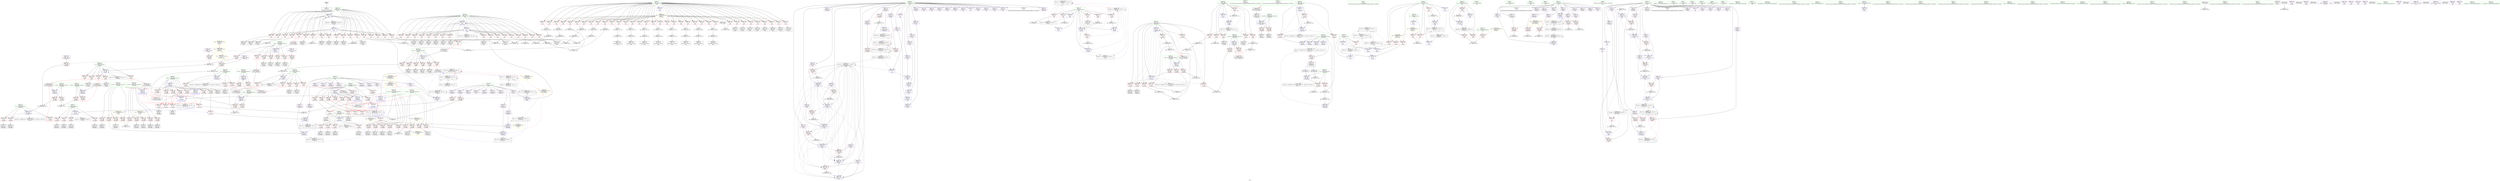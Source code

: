 digraph "SVFG" {
	label="SVFG";

	Node0x55ba5a684790 [shape=record,color=grey,label="{NodeID: 0\nNullPtr}"];
	Node0x55ba5a684790 -> Node0x55ba5a6adb30[style=solid];
	Node0x55ba5a6fddf0 [shape=record,color=black,label="{NodeID: 775\nMR_82V_2 = PHI(MR_82V_4, MR_82V_1, )\npts\{50000 70000 \}\n|{|<s1>7|<s2>7|<s3>17|<s4>17}}"];
	Node0x55ba5a6fddf0 -> Node0x55ba5a6fddf0[style=dashed];
	Node0x55ba5a6fddf0:s1 -> Node0x55ba5a718920[style=dashed,color=red];
	Node0x55ba5a6fddf0:s2 -> Node0x55ba5a718a00[style=dashed,color=red];
	Node0x55ba5a6fddf0:s3 -> Node0x55ba5a6ffc20[style=dashed,color=blue];
	Node0x55ba5a6fddf0:s4 -> Node0x55ba5a700120[style=dashed,color=blue];
	Node0x55ba5a6b7700 [shape=record,color=red,label="{NodeID: 443\n511\<--510\n\<--arrayidx42\n_Z3putii\n}"];
	Node0x55ba5a6bac50 [shape=record,color=red,label="{NodeID: 277\n856\<--28\n\<--res\nmain\n}"];
	Node0x55ba5a6bac50 -> Node0x55ba5a6d9500[style=solid];
	Node0x55ba5a6abb90 [shape=record,color=black,label="{NodeID: 111\n290\<--289\nidxprom\<--\n_Z2goiiiiiib\n}"];
	Node0x55ba5a754430 [shape=record,color=black,label="{NodeID: 1052\n57 = PHI(120, 151, 155, )\n1st arg _Z4rootRiS_ }"];
	Node0x55ba5a754430 -> Node0x55ba5a6ca3e0[style=solid];
	Node0x55ba5a6d7d00 [shape=record,color=grey,label="{NodeID: 720\n327 = Binary(326, 328, )\n}"];
	Node0x55ba5a6d7d00 -> Node0x55ba5a6cbaa0[style=solid];
	Node0x55ba5a6cce20 [shape=record,color=blue,label="{NodeID: 554\n602\<--596\narrayidx18\<--\nmain\n}"];
	Node0x55ba5a6cce20 -> Node0x55ba5a708b30[style=dashed];
	Node0x55ba5a6b4a50 [shape=record,color=red,label="{NodeID: 388\n289\<--248\n\<--e\n_Z2goiiiiiib\n}"];
	Node0x55ba5a6b4a50 -> Node0x55ba5a6abb90[style=solid];
	Node0x55ba5a6b0150 [shape=record,color=purple,label="{NodeID: 222\n213\<--16\narrayidx21\<--e\n_Z5uniteiiii\n}"];
	Node0x55ba5a6ac630 [shape=record,color=green,label="{NodeID: 56\n246\<--247\nfirst.addr\<--first.addr_field_insensitive\n_Z2goiiiiiib\n}"];
	Node0x55ba5a6ac630 -> Node0x55ba5a6b47e0[style=solid];
	Node0x55ba5a6ac630 -> Node0x55ba5a6b48b0[style=solid];
	Node0x55ba5a6ac630 -> Node0x55ba5a6cb4f0[style=solid];
	Node0x55ba5a70fe60 [shape=record,color=black,label="{NodeID: 831\nMR_34V_6 = PHI(MR_34V_5, MR_34V_3, MR_34V_7, MR_34V_4, MR_34V_2, )\npts\{233 \}\n}"];
	Node0x55ba5a70fe60 -> Node0x55ba5a6bf8b0[style=dashed];
	Node0x55ba5a6ca110 [shape=record,color=blue,label="{NodeID: 499\n28\<--22\nres\<--\nGlob }"];
	Node0x55ba5a6ca110 -> Node0x55ba5a70bd60[style=dashed];
	Node0x55ba5a6bd9d0 [shape=record,color=red,label="{NodeID: 333\n127\<--64\n\<--cy\n_Z4rootRiS_\n}"];
	Node0x55ba5a6bd9d0 -> Node0x55ba5a6ae750[style=solid];
	Node0x55ba5a6b32c0 [shape=record,color=black,label="{NodeID: 167\n851\<--850\nidxprom147\<--\nmain\n}"];
	Node0x55ba5a6a55f0 [shape=record,color=green,label="{NodeID: 1\n22\<--1\n\<--dummyObj\nCan only get source location for instruction, argument, global var or function.}"];
	Node0x55ba5a6fe320 [shape=record,color=black,label="{NodeID: 776\nMR_63V_9 = PHI(MR_63V_8, MR_63V_7, )\npts\{23 \}\n|{<s0>17}}"];
	Node0x55ba5a6fe320:s0 -> Node0x55ba5a6fed20[style=dashed,color=blue];
	Node0x55ba5a6b77d0 [shape=record,color=red,label="{NodeID: 444\n549\<--534\n\<--test\nmain\n}"];
	Node0x55ba5a6b77d0 -> Node0x55ba5a6db900[style=solid];
	Node0x55ba5a6bad20 [shape=record,color=red,label="{NodeID: 278\n565\<--30\n\<--s\nmain\n}"];
	Node0x55ba5a6bad20 -> Node0x55ba5a6d4b80[style=solid];
	Node0x55ba5a6abc60 [shape=record,color=black,label="{NodeID: 112\n297\<--296\nidxprom5\<--\n_Z2goiiiiiib\n}"];
	Node0x55ba5a6d7e80 [shape=record,color=grey,label="{NodeID: 721\n448 = Binary(447, 449, )\n}"];
	Node0x55ba5a6d7e80 -> Node0x55ba5a6d8000[style=solid];
	Node0x55ba5a6ccef0 [shape=record,color=blue,label="{NodeID: 555\n610\<--604\narrayidx22\<--\nmain\n}"];
	Node0x55ba5a6ccef0 -> Node0x55ba5a709030[style=dashed];
	Node0x55ba5a6b4b20 [shape=record,color=red,label="{NodeID: 389\n296\<--248\n\<--e\n_Z2goiiiiiib\n}"];
	Node0x55ba5a6b4b20 -> Node0x55ba5a6abc60[style=solid];
	Node0x55ba5a6b0220 [shape=record,color=purple,label="{NodeID: 223\n216\<--16\narrayidx23\<--e\n_Z5uniteiiii\n}"];
	Node0x55ba5a6b0220 -> Node0x55ba5a6bf7e0[style=solid];
	Node0x55ba5a6b0220 -> Node0x55ba5a6caf40[style=solid];
	Node0x55ba5a6ac700 [shape=record,color=green,label="{NodeID: 57\n248\<--249\ne\<--e_field_insensitive\n_Z2goiiiiiib\n}"];
	Node0x55ba5a6ac700 -> Node0x55ba5a6b4980[style=solid];
	Node0x55ba5a6ac700 -> Node0x55ba5a6b4a50[style=solid];
	Node0x55ba5a6ac700 -> Node0x55ba5a6b4b20[style=solid];
	Node0x55ba5a6ac700 -> Node0x55ba5a6b4bf0[style=solid];
	Node0x55ba5a6ac700 -> Node0x55ba5a6b4cc0[style=solid];
	Node0x55ba5a6ac700 -> Node0x55ba5a6b4d90[style=solid];
	Node0x55ba5a6ac700 -> Node0x55ba5a6b4e60[style=solid];
	Node0x55ba5a6ac700 -> Node0x55ba5a6cb5c0[style=solid];
	Node0x55ba5a6ac700 -> Node0x55ba5a6cbaa0[style=solid];
	Node0x55ba5a710360 [shape=record,color=black,label="{NodeID: 832\nMR_50V_6 = PHI(MR_50V_4, MR_50V_4, MR_50V_3, MR_50V_4, MR_50V_3, )\npts\{249 \}\n}"];
	Node0x55ba5a6ca210 [shape=record,color=blue,label="{NodeID: 500\n30\<--22\ns\<--\nGlob }"];
	Node0x55ba5a6ca210 -> Node0x55ba5a71c1c0[style=dashed];
	Node0x55ba5a6bdaa0 [shape=record,color=red,label="{NodeID: 334\n136\<--64\n\<--cy\n_Z4rootRiS_\n}"];
	Node0x55ba5a6bdaa0 -> Node0x55ba5a6aaf60[style=solid];
	Node0x55ba5a6b3390 [shape=record,color=purple,label="{NodeID: 168\n71\<--4\narrayidx\<--px\n_Z4rootRiS_\n}"];
	Node0x55ba5a67fda0 [shape=record,color=green,label="{NodeID: 2\n32\<--1\n_ZL2dx\<--dummyObj\nGlob }"];
	Node0x55ba5a6fe820 [shape=record,color=black,label="{NodeID: 777\nMR_67V_9 = PHI(MR_67V_8, MR_67V_7, )\npts\{29 \}\n|{<s0>17}}"];
	Node0x55ba5a6fe820:s0 -> Node0x55ba5a6ff720[style=dashed,color=blue];
	Node0x55ba5a6b78a0 [shape=record,color=red,label="{NodeID: 445\n845\<--534\n\<--test\nmain\n}"];
	Node0x55ba5a6badf0 [shape=record,color=red,label="{NodeID: 279\n566\<--30\n\<--s\nmain\n}"];
	Node0x55ba5a6badf0 -> Node0x55ba5a6d4b80[style=solid];
	Node0x55ba5a6abd30 [shape=record,color=black,label="{NodeID: 113\n303\<--302\nidxprom8\<--\n_Z2goiiiiiib\n}"];
	Node0x55ba5a6d8000 [shape=record,color=grey,label="{NodeID: 722\n450 = Binary(448, 328, )\n|{<s0>6}}"];
	Node0x55ba5a6d8000:s0 -> Node0x55ba5a753a60[style=solid,color=red];
	Node0x55ba5a6ccfc0 [shape=record,color=blue,label="{NodeID: 556\n620\<--622\narrayidx28\<--or\nmain\n}"];
	Node0x55ba5a6ccfc0 -> Node0x55ba5a6c9580[style=dashed];
	Node0x55ba5a6ccfc0 -> Node0x55ba5a6c9650[style=dashed];
	Node0x55ba5a6ccfc0 -> Node0x55ba5a6c9720[style=dashed];
	Node0x55ba5a6ccfc0 -> Node0x55ba5a6c97f0[style=dashed];
	Node0x55ba5a6ccfc0 -> Node0x55ba5a6c98c0[style=dashed];
	Node0x55ba5a6ccfc0 -> Node0x55ba5a6cd090[style=dashed];
	Node0x55ba5a6ccfc0 -> Node0x55ba5a6cd160[style=dashed];
	Node0x55ba5a6ccfc0 -> Node0x55ba5a6cd230[style=dashed];
	Node0x55ba5a6ccfc0 -> Node0x55ba5a6cd300[style=dashed];
	Node0x55ba5a6ccfc0 -> Node0x55ba5a6cd3d0[style=dashed];
	Node0x55ba5a6ccfc0 -> Node0x55ba5a709a30[style=dashed];
	Node0x55ba5a6b4bf0 [shape=record,color=red,label="{NodeID: 390\n325\<--248\n\<--e\n_Z2goiiiiiib\n}"];
	Node0x55ba5a6b4bf0 -> Node0x55ba5a6d8300[style=solid];
	Node0x55ba5a6b02f0 [shape=record,color=purple,label="{NodeID: 224\n507\<--16\narrayidx40\<--e\n_Z3putii\n}"];
	Node0x55ba5a6ac7d0 [shape=record,color=green,label="{NodeID: 58\n250\<--251\nk\<--k_field_insensitive\n_Z2goiiiiiib\n}"];
	Node0x55ba5a6ac7d0 -> Node0x55ba5a6b4f30[style=solid];
	Node0x55ba5a6ac7d0 -> Node0x55ba5a6b5000[style=solid];
	Node0x55ba5a6ac7d0 -> Node0x55ba5a6b50d0[style=solid];
	Node0x55ba5a6ac7d0 -> Node0x55ba5a6cb690[style=solid];
	Node0x55ba5a6ac7d0 -> Node0x55ba5a6cbb70[style=solid];
	Node0x55ba5a710860 [shape=record,color=black,label="{NodeID: 833\nMR_52V_6 = PHI(MR_52V_4, MR_52V_4, MR_52V_3, MR_52V_4, MR_52V_3, )\npts\{251 \}\n}"];
	Node0x55ba5a6ca310 [shape=record,color=blue,label="{NodeID: 501\n58\<--56\nx.addr\<--x\n_Z4rootRiS_\n}"];
	Node0x55ba5a6ca310 -> Node0x55ba5a6bc990[style=dashed];
	Node0x55ba5a6ca310 -> Node0x55ba5a6bca60[style=dashed];
	Node0x55ba5a6ca310 -> Node0x55ba5a6bcb30[style=dashed];
	Node0x55ba5a6ca310 -> Node0x55ba5a6bcc00[style=dashed];
	Node0x55ba5a6ca310 -> Node0x55ba5a6bccd0[style=dashed];
	Node0x55ba5a6ca310 -> Node0x55ba5a6bcda0[style=dashed];
	Node0x55ba5a6ca310 -> Node0x55ba5a6bce70[style=dashed];
	Node0x55ba5a6bdb70 [shape=record,color=red,label="{NodeID: 335\n69\<--68\n\<--\n_Z4rootRiS_\n}"];
	Node0x55ba5a6bdb70 -> Node0x55ba5a6ae000[style=solid];
	Node0x55ba5a6b3460 [shape=record,color=purple,label="{NodeID: 169\n75\<--4\narrayidx2\<--px\n_Z4rootRiS_\n}"];
	Node0x55ba5a6b3460 -> Node0x55ba5a6bdd10[style=solid];
	Node0x55ba5a67eaa0 [shape=record,color=green,label="{NodeID: 3\n33\<--1\n_ZL2dy\<--dummyObj\nGlob }"];
	Node0x55ba5a6fed20 [shape=record,color=black,label="{NodeID: 778\nMR_63V_4 = PHI(MR_63V_5, MR_63V_3, )\npts\{23 \}\n|{|<s3>17}}"];
	Node0x55ba5a6fed20 -> Node0x55ba5a6ba290[style=dashed];
	Node0x55ba5a6fed20 -> Node0x55ba5a6fed20[style=dashed];
	Node0x55ba5a6fed20 -> Node0x55ba5a70b360[style=dashed];
	Node0x55ba5a6fed20:s3 -> Node0x55ba5a6fbf00[style=dashed,color=red];
	Node0x55ba5a6b7970 [shape=record,color=red,label="{NodeID: 446\n866\<--534\n\<--test\nmain\n}"];
	Node0x55ba5a6b7970 -> Node0x55ba5a6d3680[style=solid];
	Node0x55ba5a6baec0 [shape=record,color=red,label="{NodeID: 280\n574\<--30\n\<--s\nmain\n}"];
	Node0x55ba5a6baec0 -> Node0x55ba5a6d5000[style=solid];
	Node0x55ba5a6abe00 [shape=record,color=black,label="{NodeID: 114\n306\<--305\nidxprom10\<--\n_Z2goiiiiiib\n}"];
	Node0x55ba5a6d8180 [shape=record,color=grey,label="{NodeID: 723\n331 = Binary(330, 322, )\n}"];
	Node0x55ba5a6d8180 -> Node0x55ba5a6cbb70[style=solid];
	Node0x55ba5a6cd090 [shape=record,color=blue,label="{NodeID: 557\n637\<--639\narrayidx36\<--or37\nmain\n}"];
	Node0x55ba5a6cd090 -> Node0x55ba5a6c9650[style=dashed];
	Node0x55ba5a6cd090 -> Node0x55ba5a6c9720[style=dashed];
	Node0x55ba5a6cd090 -> Node0x55ba5a6c97f0[style=dashed];
	Node0x55ba5a6cd090 -> Node0x55ba5a6c98c0[style=dashed];
	Node0x55ba5a6cd090 -> Node0x55ba5a6cd160[style=dashed];
	Node0x55ba5a6cd090 -> Node0x55ba5a6cd230[style=dashed];
	Node0x55ba5a6cd090 -> Node0x55ba5a6cd300[style=dashed];
	Node0x55ba5a6cd090 -> Node0x55ba5a6cd3d0[style=dashed];
	Node0x55ba5a6cd090 -> Node0x55ba5a709a30[style=dashed];
	Node0x55ba5a6b4cc0 [shape=record,color=red,label="{NodeID: 391\n334\<--248\n\<--e\n_Z2goiiiiiib\n}"];
	Node0x55ba5a6b4cc0 -> Node0x55ba5a6d9680[style=solid];
	Node0x55ba5a6b03c0 [shape=record,color=purple,label="{NodeID: 225\n510\<--16\narrayidx42\<--e\n_Z3putii\n}"];
	Node0x55ba5a6b03c0 -> Node0x55ba5a6b7700[style=solid];
	Node0x55ba5a6ac8a0 [shape=record,color=green,label="{NodeID: 59\n252\<--253\nnx\<--nx_field_insensitive\n_Z2goiiiiiib\n}"];
	Node0x55ba5a6ac8a0 -> Node0x55ba5a6b51a0[style=solid];
	Node0x55ba5a6ac8a0 -> Node0x55ba5a6b5270[style=solid];
	Node0x55ba5a6ac8a0 -> Node0x55ba5a6b5340[style=solid];
	Node0x55ba5a6ac8a0 -> Node0x55ba5a6cb830[style=solid];
	Node0x55ba5a710d60 [shape=record,color=black,label="{NodeID: 834\nMR_54V_4 = PHI(MR_54V_3, MR_54V_3, MR_54V_2, MR_54V_3, MR_54V_3, )\npts\{253 \}\n}"];
	Node0x55ba5a6ca3e0 [shape=record,color=blue,label="{NodeID: 502\n60\<--57\ny.addr\<--y\n_Z4rootRiS_\n}"];
	Node0x55ba5a6ca3e0 -> Node0x55ba5a6bcf40[style=dashed];
	Node0x55ba5a6ca3e0 -> Node0x55ba5a6bd010[style=dashed];
	Node0x55ba5a6ca3e0 -> Node0x55ba5a6bd0e0[style=dashed];
	Node0x55ba5a6ca3e0 -> Node0x55ba5a6bd1b0[style=dashed];
	Node0x55ba5a6ca3e0 -> Node0x55ba5a6bd280[style=dashed];
	Node0x55ba5a6ca3e0 -> Node0x55ba5a6bd350[style=dashed];
	Node0x55ba5a6ca3e0 -> Node0x55ba5a6bd420[style=dashed];
	Node0x55ba5a6bdc40 [shape=record,color=red,label="{NodeID: 336\n73\<--72\n\<--\n_Z4rootRiS_\n}"];
	Node0x55ba5a6bdc40 -> Node0x55ba5a6ae0d0[style=solid];
	Node0x55ba5a6b3530 [shape=record,color=purple,label="{NodeID: 170\n103\<--4\narrayidx9\<--px\n_Z4rootRiS_\n}"];
	Node0x55ba5a6a96f0 [shape=record,color=green,label="{NodeID: 4\n34\<--1\n.str\<--dummyObj\nGlob }"];
	Node0x55ba5a6ff220 [shape=record,color=black,label="{NodeID: 779\nMR_65V_4 = PHI(MR_65V_5, MR_65V_3, )\npts\{25 \}\n|{|<s4>17}}"];
	Node0x55ba5a6ff220 -> Node0x55ba5a6ba5d0[style=dashed];
	Node0x55ba5a6ff220 -> Node0x55ba5a6ba6a0[style=dashed];
	Node0x55ba5a6ff220 -> Node0x55ba5a6ce270[style=dashed];
	Node0x55ba5a6ff220 -> Node0x55ba5a70b860[style=dashed];
	Node0x55ba5a6ff220:s4 -> Node0x55ba5a718e90[style=dashed,color=red];
	Node0x55ba5a6b7a40 [shape=record,color=red,label="{NodeID: 447\n550\<--536\n\<--tests\nmain\n}"];
	Node0x55ba5a6b7a40 -> Node0x55ba5a6db900[style=solid];
	Node0x55ba5a6baf90 [shape=record,color=red,label="{NodeID: 281\n575\<--30\n\<--s\nmain\n}"];
	Node0x55ba5a6baf90 -> Node0x55ba5a6d5000[style=solid];
	Node0x55ba5a6abed0 [shape=record,color=black,label="{NodeID: 115\n315\<--314\nidxprom15\<--\n_Z2goiiiiiib\n}"];
	Node0x55ba5a6d8300 [shape=record,color=grey,label="{NodeID: 724\n326 = Binary(325, 322, )\n}"];
	Node0x55ba5a6d8300 -> Node0x55ba5a6d7d00[style=solid];
	Node0x55ba5a6cd160 [shape=record,color=blue,label="{NodeID: 558\n654\<--656\narrayidx46\<--or47\nmain\n}"];
	Node0x55ba5a6cd160 -> Node0x55ba5a6c9720[style=dashed];
	Node0x55ba5a6cd160 -> Node0x55ba5a6c97f0[style=dashed];
	Node0x55ba5a6cd160 -> Node0x55ba5a6c98c0[style=dashed];
	Node0x55ba5a6cd160 -> Node0x55ba5a6cd230[style=dashed];
	Node0x55ba5a6cd160 -> Node0x55ba5a6cd300[style=dashed];
	Node0x55ba5a6cd160 -> Node0x55ba5a6cd3d0[style=dashed];
	Node0x55ba5a6cd160 -> Node0x55ba5a709a30[style=dashed];
	Node0x55ba5a6b4d90 [shape=record,color=red,label="{NodeID: 392\n341\<--248\n\<--e\n_Z2goiiiiiib\n}"];
	Node0x55ba5a6b4d90 -> Node0x55ba5a6da400[style=solid];
	Node0x55ba5a6b0490 [shape=record,color=purple,label="{NodeID: 226\n617\<--16\narrayidx26\<--e\nmain\n}"];
	Node0x55ba5a6ac970 [shape=record,color=green,label="{NodeID: 60\n254\<--255\nny\<--ny_field_insensitive\n_Z2goiiiiiib\n}"];
	Node0x55ba5a6ac970 -> Node0x55ba5a6b5410[style=solid];
	Node0x55ba5a6ac970 -> Node0x55ba5a6b54e0[style=solid];
	Node0x55ba5a6ac970 -> Node0x55ba5a6b55b0[style=solid];
	Node0x55ba5a6ac970 -> Node0x55ba5a6cb900[style=solid];
	Node0x55ba5a711260 [shape=record,color=black,label="{NodeID: 835\nMR_56V_4 = PHI(MR_56V_3, MR_56V_3, MR_56V_2, MR_56V_3, MR_56V_3, )\npts\{255 \}\n}"];
	Node0x55ba5a6ca4b0 [shape=record,color=blue,label="{NodeID: 503\n62\<--96\ncx\<--\n_Z4rootRiS_\n}"];
	Node0x55ba5a6ca4b0 -> Node0x55ba5a6bd4f0[style=dashed];
	Node0x55ba5a6ca4b0 -> Node0x55ba5a6bd5c0[style=dashed];
	Node0x55ba5a6ca4b0 -> Node0x55ba5a6bd690[style=dashed];
	Node0x55ba5a6ca4b0 -> Node0x55ba5a6bd760[style=dashed];
	Node0x55ba5a6ca4b0 -> Node0x55ba5a714e60[style=dashed];
	Node0x55ba5a6bdd10 [shape=record,color=red,label="{NodeID: 337\n76\<--75\n\<--arrayidx2\n_Z4rootRiS_\n}"];
	Node0x55ba5a6bdd10 -> Node0x55ba5a6dc200[style=solid];
	Node0x55ba5a6b3600 [shape=record,color=purple,label="{NodeID: 171\n106\<--4\narrayidx11\<--px\n_Z4rootRiS_\n}"];
	Node0x55ba5a6b3600 -> Node0x55ba5a6be390[style=solid];
	Node0x55ba5a661460 [shape=record,color=green,label="{NodeID: 5\n36\<--1\n.str.1\<--dummyObj\nGlob }"];
	Node0x55ba5a6ff720 [shape=record,color=black,label="{NodeID: 780\nMR_67V_4 = PHI(MR_67V_5, MR_67V_3, )\npts\{29 \}\n|{|<s5>17}}"];
	Node0x55ba5a6ff720 -> Node0x55ba5a6baab0[style=dashed];
	Node0x55ba5a6ff720 -> Node0x55ba5a6bab80[style=dashed];
	Node0x55ba5a6ff720 -> Node0x55ba5a6bac50[style=dashed];
	Node0x55ba5a6ff720 -> Node0x55ba5a6ff720[style=dashed];
	Node0x55ba5a6ff720 -> Node0x55ba5a70bd60[style=dashed];
	Node0x55ba5a6ff720:s5 -> Node0x55ba5a6fbff0[style=dashed,color=red];
	Node0x55ba5a6b7b10 [shape=record,color=red,label="{NodeID: 448\n564\<--538\n\<--i\nmain\n}"];
	Node0x55ba5a6b7b10 -> Node0x55ba5a6da700[style=solid];
	Node0x55ba5a6bb060 [shape=record,color=red,label="{NodeID: 282\n586\<--30\n\<--s\nmain\n}"];
	Node0x55ba5a6bb060 -> Node0x55ba5a6daa00[style=solid];
	Node0x55ba5a6b0950 [shape=record,color=black,label="{NodeID: 116\n318\<--317\nidxprom17\<--\n_Z2goiiiiiib\n}"];
	Node0x55ba5a7014c0 [shape=record,color=yellow,style=double,label="{NodeID: 891\n60V_1 = ENCHI(MR_60V_0)\npts\{150000 \}\nFun[_Z2goiiiiiib]|{|<s2>4}}"];
	Node0x55ba5a7014c0 -> Node0x55ba5a6b59c0[style=dashed];
	Node0x55ba5a7014c0 -> Node0x55ba5a6b5a90[style=dashed];
	Node0x55ba5a7014c0:s2 -> Node0x55ba5a7014c0[style=dashed,color=red];
	Node0x55ba5a6d8480 [shape=record,color=grey,label="{NodeID: 725\n300 = Binary(295, 299, )\n}"];
	Node0x55ba5a6d8480 -> Node0x55ba5a6cb900[style=solid];
	Node0x55ba5a6cd230 [shape=record,color=blue,label="{NodeID: 559\n671\<--673\narrayidx56\<--or57\nmain\n}"];
	Node0x55ba5a6cd230 -> Node0x55ba5a6c97f0[style=dashed];
	Node0x55ba5a6cd230 -> Node0x55ba5a6c98c0[style=dashed];
	Node0x55ba5a6cd230 -> Node0x55ba5a6cd300[style=dashed];
	Node0x55ba5a6cd230 -> Node0x55ba5a6cd3d0[style=dashed];
	Node0x55ba5a6cd230 -> Node0x55ba5a709a30[style=dashed];
	Node0x55ba5a6b4e60 [shape=record,color=red,label="{NodeID: 393\n350\<--248\n\<--e\n_Z2goiiiiiib\n}"];
	Node0x55ba5a6b4e60 -> Node0x55ba5a6d3f80[style=solid];
	Node0x55ba5a6b0560 [shape=record,color=purple,label="{NodeID: 227\n620\<--16\narrayidx28\<--e\nmain\n}"];
	Node0x55ba5a6b0560 -> Node0x55ba5a6c94b0[style=solid];
	Node0x55ba5a6b0560 -> Node0x55ba5a6ccfc0[style=solid];
	Node0x55ba5a6aca40 [shape=record,color=green,label="{NodeID: 61\n256\<--257\nres\<--res_field_insensitive\n_Z2goiiiiiib\n}"];
	Node0x55ba5a6aca40 -> Node0x55ba5a6b5680[style=solid];
	Node0x55ba5a6aca40 -> Node0x55ba5a6b5750[style=solid];
	Node0x55ba5a6aca40 -> Node0x55ba5a6cbd10[style=solid];
	Node0x55ba5a711760 [shape=record,color=black,label="{NodeID: 836\nMR_58V_3 = PHI(MR_58V_2, MR_58V_1, MR_58V_1, MR_58V_2, MR_58V_1, )\npts\{257 \}\n}"];
	Node0x55ba5a6d3200 [shape=record,color=grey,label="{NodeID: 670\n712 = Binary(711, 322, )\n}"];
	Node0x55ba5a6d3200 -> Node0x55ba5a6cd4a0[style=solid];
	Node0x55ba5a6ca580 [shape=record,color=blue,label="{NodeID: 504\n64\<--99\ncy\<--\n_Z4rootRiS_\n}"];
	Node0x55ba5a6ca580 -> Node0x55ba5a6bd830[style=dashed];
	Node0x55ba5a6ca580 -> Node0x55ba5a6bd900[style=dashed];
	Node0x55ba5a6ca580 -> Node0x55ba5a6bd9d0[style=dashed];
	Node0x55ba5a6ca580 -> Node0x55ba5a6bdaa0[style=dashed];
	Node0x55ba5a6ca580 -> Node0x55ba5a715360[style=dashed];
	Node0x55ba5a6bdde0 [shape=record,color=red,label="{NodeID: 338\n78\<--77\n\<--\n_Z4rootRiS_\n}"];
	Node0x55ba5a6bdde0 -> Node0x55ba5a6dc200[style=solid];
	Node0x55ba5a6b36d0 [shape=record,color=purple,label="{NodeID: 172\n126\<--4\narrayidx17\<--px\n_Z4rootRiS_\n}"];
	Node0x55ba5a6614f0 [shape=record,color=green,label="{NodeID: 6\n38\<--1\n__PRETTY_FUNCTION__._Z3putii\<--dummyObj\nGlob }"];
	Node0x55ba5a6ffc20 [shape=record,color=black,label="{NodeID: 781\nMR_10V_7 = PHI(MR_10V_8, MR_10V_3, )\npts\{50000 \}\n|{|<s2>17}}"];
	Node0x55ba5a6ffc20 -> Node0x55ba5a6ffc20[style=dashed];
	Node0x55ba5a6ffc20 -> Node0x55ba5a70d160[style=dashed];
	Node0x55ba5a6ffc20:s2 -> Node0x55ba5a6fddf0[style=dashed,color=red];
	Node0x55ba5a6b7be0 [shape=record,color=red,label="{NodeID: 449\n580\<--538\n\<--i\nmain\n}"];
	Node0x55ba5a6b7be0 -> Node0x55ba5a6d5300[style=solid];
	Node0x55ba5a6bb130 [shape=record,color=red,label="{NodeID: 283\n628\<--30\n\<--s\nmain\n}"];
	Node0x55ba5a6bb130 -> Node0x55ba5a6d5d80[style=solid];
	Node0x55ba5a6b0a20 [shape=record,color=black,label="{NodeID: 117\n339\<--338\ntobool24\<--\n_Z2goiiiiiib\n}"];
	Node0x55ba5a6d8600 [shape=record,color=grey,label="{NodeID: 726\n737 = Binary(736, 369, )\n}"];
	Node0x55ba5a6d8600 -> Node0x55ba5a6cd8b0[style=solid];
	Node0x55ba5a6cd300 [shape=record,color=blue,label="{NodeID: 560\n689\<--691\narrayidx66\<--or67\nmain\n}"];
	Node0x55ba5a6cd300 -> Node0x55ba5a6c98c0[style=dashed];
	Node0x55ba5a6cd300 -> Node0x55ba5a6cd3d0[style=dashed];
	Node0x55ba5a6cd300 -> Node0x55ba5a709a30[style=dashed];
	Node0x55ba5a6b4f30 [shape=record,color=red,label="{NodeID: 394\n285\<--250\n\<--k\n_Z2goiiiiiib\n}"];
	Node0x55ba5a6b4f30 -> Node0x55ba5a6cb760[style=solid];
	Node0x55ba5a6b0630 [shape=record,color=purple,label="{NodeID: 228\n634\<--16\narrayidx34\<--e\nmain\n}"];
	Node0x55ba5a6acb10 [shape=record,color=green,label="{NodeID: 62\n374\<--375\n_Z3putii\<--_Z3putii_field_insensitive\n}"];
	Node0x55ba5a6d3380 [shape=record,color=grey,label="{NodeID: 671\n673 = Binary(672, 674, )\n}"];
	Node0x55ba5a6d3380 -> Node0x55ba5a6cd230[style=solid];
	Node0x55ba5a6ca650 [shape=record,color=blue,label="{NodeID: 505\n108\<--107\n\<--\n_Z4rootRiS_\n|{<s0>1|<s1>1|<s2>1|<s3>1|<s4>1|<s5>1}}"];
	Node0x55ba5a6ca650:s0 -> Node0x55ba5a6bdb70[style=dashed,color=red];
	Node0x55ba5a6ca650:s1 -> Node0x55ba5a6bdde0[style=dashed,color=red];
	Node0x55ba5a6ca650:s2 -> Node0x55ba5a6bdeb0[style=dashed,color=red];
	Node0x55ba5a6ca650:s3 -> Node0x55ba5a6be1f0[style=dashed,color=red];
	Node0x55ba5a6ca650:s4 -> Node0x55ba5a6ca650[style=dashed,color=red];
	Node0x55ba5a6ca650:s5 -> Node0x55ba5a716260[style=dashed,color=red];
	Node0x55ba5a6bdeb0 [shape=record,color=red,label="{NodeID: 339\n82\<--81\n\<--\n_Z4rootRiS_\n}"];
	Node0x55ba5a6bdeb0 -> Node0x55ba5a6ae1a0[style=solid];
	Node0x55ba5a6b37a0 [shape=record,color=purple,label="{NodeID: 173\n129\<--4\narrayidx19\<--px\n_Z4rootRiS_\n}"];
	Node0x55ba5a6b37a0 -> Node0x55ba5a6ca7f0[style=solid];
	Node0x55ba5a67f9b0 [shape=record,color=green,label="{NodeID: 7\n40\<--1\n.str.2\<--dummyObj\nGlob }"];
	Node0x55ba5a700120 [shape=record,color=black,label="{NodeID: 782\nMR_12V_7 = PHI(MR_12V_8, MR_12V_3, )\npts\{70000 \}\n|{|<s2>17}}"];
	Node0x55ba5a700120 -> Node0x55ba5a700120[style=dashed];
	Node0x55ba5a700120 -> Node0x55ba5a70d660[style=dashed];
	Node0x55ba5a700120:s2 -> Node0x55ba5a6fddf0[style=dashed,color=red];
	Node0x55ba5a6b7cb0 [shape=record,color=red,label="{NodeID: 450\n589\<--538\n\<--i\nmain\n}"];
	Node0x55ba5a6b7cb0 -> Node0x55ba5a6b1720[style=solid];
	Node0x55ba5a6bb200 [shape=record,color=red,label="{NodeID: 284\n643\<--30\n\<--s\nmain\n}"];
	Node0x55ba5a6bb200 -> Node0x55ba5a6d4580[style=solid];
	Node0x55ba5a6b0af0 [shape=record,color=black,label="{NodeID: 118\n224\<--372\n_Z2goiiiiiib_ret\<--\n_Z2goiiiiiib\n|{<s0>4|<s1>6}}"];
	Node0x55ba5a6b0af0:s0 -> Node0x55ba5a752450[style=solid,color=blue];
	Node0x55ba5a6b0af0:s1 -> Node0x55ba5a752260[style=solid,color=blue];
	Node0x55ba5a6d8780 [shape=record,color=grey,label="{NodeID: 727\n801 = Binary(799, 800, )\n}"];
	Node0x55ba5a6d8780 -> Node0x55ba5a6d8900[style=solid];
	Node0x55ba5a6cd3d0 [shape=record,color=blue,label="{NodeID: 561\n703\<--705\narrayidx74\<--or75\nmain\n}"];
	Node0x55ba5a6cd3d0 -> Node0x55ba5a709a30[style=dashed];
	Node0x55ba5a6b5000 [shape=record,color=red,label="{NodeID: 395\n330\<--250\n\<--k\n_Z2goiiiiiib\n}"];
	Node0x55ba5a6b5000 -> Node0x55ba5a6d8180[style=solid];
	Node0x55ba5a6b0700 [shape=record,color=purple,label="{NodeID: 229\n637\<--16\narrayidx36\<--e\nmain\n}"];
	Node0x55ba5a6b0700 -> Node0x55ba5a6c9580[style=solid];
	Node0x55ba5a6b0700 -> Node0x55ba5a6cd090[style=solid];
	Node0x55ba5a6acc10 [shape=record,color=green,label="{NodeID: 63\n379\<--380\nx.addr\<--x.addr_field_insensitive\n_Z3putii\n}"];
	Node0x55ba5a6acc10 -> Node0x55ba5a6b5b60[style=solid];
	Node0x55ba5a6acc10 -> Node0x55ba5a6b5c30[style=solid];
	Node0x55ba5a6acc10 -> Node0x55ba5a6b5d00[style=solid];
	Node0x55ba5a6acc10 -> Node0x55ba5a6b5dd0[style=solid];
	Node0x55ba5a6acc10 -> Node0x55ba5a6b5ea0[style=solid];
	Node0x55ba5a6acc10 -> Node0x55ba5a6b5f70[style=solid];
	Node0x55ba5a6acc10 -> Node0x55ba5a6cbf80[style=solid];
	Node0x55ba5a6d3500 [shape=record,color=grey,label="{NodeID: 672\n717 = Binary(716, 322, )\n}"];
	Node0x55ba5a6d3500 -> Node0x55ba5a6cd570[style=solid];
	Node0x55ba5a6ca720 [shape=record,color=blue,label="{NodeID: 506\n117\<--116\n\<--\n_Z4rootRiS_\n|{<s0>1|<s1>1|<s2>1|<s3>1|<s4>1|<s5>1}}"];
	Node0x55ba5a6ca720:s0 -> Node0x55ba5a6bdc40[style=dashed,color=red];
	Node0x55ba5a6ca720:s1 -> Node0x55ba5a6bdf80[style=dashed,color=red];
	Node0x55ba5a6ca720:s2 -> Node0x55ba5a6be120[style=dashed,color=red];
	Node0x55ba5a6ca720:s3 -> Node0x55ba5a6be2c0[style=dashed,color=red];
	Node0x55ba5a6ca720:s4 -> Node0x55ba5a6ca720[style=dashed,color=red];
	Node0x55ba5a6ca720:s5 -> Node0x55ba5a716760[style=dashed,color=red];
	Node0x55ba5a6bdf80 [shape=record,color=red,label="{NodeID: 340\n86\<--85\n\<--\n_Z4rootRiS_\n}"];
	Node0x55ba5a6bdf80 -> Node0x55ba5a6ae270[style=solid];
	Node0x55ba5a6b3870 [shape=record,color=purple,label="{NodeID: 174\n175\<--4\narrayidx\<--px\n_Z5uniteiiii\n}"];
	Node0x55ba5a67fa40 [shape=record,color=green,label="{NodeID: 8\n42\<--1\n.str.3\<--dummyObj\nGlob }"];
	Node0x55ba5a700620 [shape=record,color=black,label="{NodeID: 783\nMR_28V_9 = PHI(MR_28V_10, MR_28V_8, )\npts\{120000 \}\n|{|<s2>17}}"];
	Node0x55ba5a700620 -> Node0x55ba5a700620[style=dashed];
	Node0x55ba5a700620 -> Node0x55ba5a70db60[style=dashed];
	Node0x55ba5a700620:s2 -> Node0x55ba5a6fd3f0[style=dashed,color=red];
	Node0x55ba5a6b7d80 [shape=record,color=red,label="{NodeID: 451\n596\<--538\n\<--i\nmain\n}"];
	Node0x55ba5a6b7d80 -> Node0x55ba5a6cce20[style=solid];
	Node0x55ba5a6bb2d0 [shape=record,color=red,label="{NodeID: 285\n644\<--30\n\<--s\nmain\n}"];
	Node0x55ba5a6bb2d0 -> Node0x55ba5a6d4580[style=solid];
	Node0x55ba5a6b0bc0 [shape=record,color=black,label="{NodeID: 119\n392\<--391\nidxprom\<--\n_Z3putii\n}"];
	Node0x55ba5a6d8900 [shape=record,color=grey,label="{NodeID: 728\n802 = Binary(801, 322, )\n}"];
	Node0x55ba5a6d8900 -> Node0x55ba5a6b2f80[style=solid];
	Node0x55ba5a6cd4a0 [shape=record,color=blue,label="{NodeID: 562\n540\<--712\nj\<--inc\nmain\n}"];
	Node0x55ba5a6cd4a0 -> Node0x55ba5a6c8610[style=dashed];
	Node0x55ba5a6cd4a0 -> Node0x55ba5a6c86e0[style=dashed];
	Node0x55ba5a6cd4a0 -> Node0x55ba5a6c87b0[style=dashed];
	Node0x55ba5a6cd4a0 -> Node0x55ba5a6c8880[style=dashed];
	Node0x55ba5a6cd4a0 -> Node0x55ba5a6c8950[style=dashed];
	Node0x55ba5a6cd4a0 -> Node0x55ba5a6c8a20[style=dashed];
	Node0x55ba5a6cd4a0 -> Node0x55ba5a6c8af0[style=dashed];
	Node0x55ba5a6cd4a0 -> Node0x55ba5a6c8bc0[style=dashed];
	Node0x55ba5a6cd4a0 -> Node0x55ba5a6c8c90[style=dashed];
	Node0x55ba5a6cd4a0 -> Node0x55ba5a6c8d60[style=dashed];
	Node0x55ba5a6cd4a0 -> Node0x55ba5a6c8e30[style=dashed];
	Node0x55ba5a6cd4a0 -> Node0x55ba5a6c8f00[style=dashed];
	Node0x55ba5a6cd4a0 -> Node0x55ba5a6c8fd0[style=dashed];
	Node0x55ba5a6cd4a0 -> Node0x55ba5a6c90a0[style=dashed];
	Node0x55ba5a6cd4a0 -> Node0x55ba5a6c9170[style=dashed];
	Node0x55ba5a6cd4a0 -> Node0x55ba5a6c9240[style=dashed];
	Node0x55ba5a6cd4a0 -> Node0x55ba5a6c9310[style=dashed];
	Node0x55ba5a6cd4a0 -> Node0x55ba5a6c93e0[style=dashed];
	Node0x55ba5a6cd4a0 -> Node0x55ba5a6ccc80[style=dashed];
	Node0x55ba5a6cd4a0 -> Node0x55ba5a6cd4a0[style=dashed];
	Node0x55ba5a6cd4a0 -> Node0x55ba5a70cc60[style=dashed];
	Node0x55ba5a6b50d0 [shape=record,color=red,label="{NodeID: 396\n366\<--250\n\<--k\n_Z2goiiiiiib\n}"];
	Node0x55ba5a6b50d0 -> Node0x55ba5a6d7280[style=solid];
	Node0x55ba5a6b07d0 [shape=record,color=purple,label="{NodeID: 230\n651\<--16\narrayidx44\<--e\nmain\n}"];
	Node0x55ba5a6acce0 [shape=record,color=green,label="{NodeID: 64\n381\<--382\ny.addr\<--y.addr_field_insensitive\n_Z3putii\n}"];
	Node0x55ba5a6acce0 -> Node0x55ba5a6b6040[style=solid];
	Node0x55ba5a6acce0 -> Node0x55ba5a6b6110[style=solid];
	Node0x55ba5a6acce0 -> Node0x55ba5a6b61e0[style=solid];
	Node0x55ba5a6acce0 -> Node0x55ba5a6b62b0[style=solid];
	Node0x55ba5a6acce0 -> Node0x55ba5a6b6380[style=solid];
	Node0x55ba5a6acce0 -> Node0x55ba5a6b6450[style=solid];
	Node0x55ba5a6acce0 -> Node0x55ba5a6cc050[style=solid];
	Node0x55ba5a6d3680 [shape=record,color=grey,label="{NodeID: 673\n867 = Binary(866, 322, )\n}"];
	Node0x55ba5a6d3680 -> Node0x55ba5a6ce340[style=solid];
	Node0x55ba5a6ca7f0 [shape=record,color=blue,label="{NodeID: 507\n129\<--123\narrayidx19\<--\n_Z4rootRiS_\n}"];
	Node0x55ba5a6ca7f0 -> Node0x55ba5a715860[style=dashed];
	Node0x55ba5a6be050 [shape=record,color=red,label="{NodeID: 341\n89\<--88\n\<--arrayidx6\n_Z4rootRiS_\n}"];
	Node0x55ba5a6be050 -> Node0x55ba5a6db300[style=solid];
	Node0x55ba5a6b3940 [shape=record,color=purple,label="{NodeID: 175\n178\<--4\narrayidx3\<--px\n_Z5uniteiiii\n}"];
	Node0x55ba5a6b3940 -> Node0x55ba5a6cacd0[style=solid];
	Node0x55ba5a660330 [shape=record,color=green,label="{NodeID: 9\n44\<--1\n.str.4\<--dummyObj\nGlob }"];
	Node0x55ba5a6fb6f0 [shape=record,color=black,label="{NodeID: 784\nMR_60V_7 = PHI(MR_60V_8, MR_60V_3, )\npts\{150000 \}\n|{|<s2>17|<s3>17}}"];
	Node0x55ba5a6fb6f0 -> Node0x55ba5a6fb6f0[style=dashed];
	Node0x55ba5a6fb6f0 -> Node0x55ba5a70e060[style=dashed];
	Node0x55ba5a6fb6f0:s2 -> Node0x55ba5a6b7220[style=dashed,color=red];
	Node0x55ba5a6fb6f0:s3 -> Node0x55ba5a6cc120[style=dashed,color=red];
	Node0x55ba5a6b7e50 [shape=record,color=red,label="{NodeID: 452\n597\<--538\n\<--i\nmain\n}"];
	Node0x55ba5a6b7e50 -> Node0x55ba5a6b18c0[style=solid];
	Node0x55ba5a6bb3a0 [shape=record,color=red,label="{NodeID: 286\n660\<--30\n\<--s\nmain\n}"];
	Node0x55ba5a6bb3a0 -> Node0x55ba5a6d5600[style=solid];
	Node0x55ba5a6b0c90 [shape=record,color=black,label="{NodeID: 120\n395\<--394\nidxprom1\<--\n_Z3putii\n}"];
	Node0x55ba5a6d8a80 [shape=record,color=grey,label="{NodeID: 729\n745 = Binary(744, 322, )\n}"];
	Node0x55ba5a6d8a80 -> Node0x55ba5a6b2830[style=solid];
	Node0x55ba5a6cd570 [shape=record,color=blue,label="{NodeID: 563\n538\<--717\ni\<--inc79\nmain\n}"];
	Node0x55ba5a6cd570 -> Node0x55ba5a6b7b10[style=dashed];
	Node0x55ba5a6cd570 -> Node0x55ba5a6b7be0[style=dashed];
	Node0x55ba5a6cd570 -> Node0x55ba5a6b7cb0[style=dashed];
	Node0x55ba5a6cd570 -> Node0x55ba5a6b7d80[style=dashed];
	Node0x55ba5a6cd570 -> Node0x55ba5a6b7e50[style=dashed];
	Node0x55ba5a6cd570 -> Node0x55ba5a6b7f20[style=dashed];
	Node0x55ba5a6cd570 -> Node0x55ba5a6b7ff0[style=dashed];
	Node0x55ba5a6cd570 -> Node0x55ba5a6b80c0[style=dashed];
	Node0x55ba5a6cd570 -> Node0x55ba5a6b8190[style=dashed];
	Node0x55ba5a6cd570 -> Node0x55ba5a6b8260[style=dashed];
	Node0x55ba5a6cd570 -> Node0x55ba5a6b8330[style=dashed];
	Node0x55ba5a6cd570 -> Node0x55ba5a6b8400[style=dashed];
	Node0x55ba5a6cd570 -> Node0x55ba5a6b84d0[style=dashed];
	Node0x55ba5a6cd570 -> Node0x55ba5a6b85a0[style=dashed];
	Node0x55ba5a6cd570 -> Node0x55ba5a6b8670[style=dashed];
	Node0x55ba5a6cd570 -> Node0x55ba5a6c83a0[style=dashed];
	Node0x55ba5a6cd570 -> Node0x55ba5a6c8470[style=dashed];
	Node0x55ba5a6cd570 -> Node0x55ba5a6c8540[style=dashed];
	Node0x55ba5a6cd570 -> Node0x55ba5a6cd570[style=dashed];
	Node0x55ba5a6cd570 -> Node0x55ba5a70c760[style=dashed];
	Node0x55ba5a6b51a0 [shape=record,color=red,label="{NodeID: 397\n302\<--252\n\<--nx\n_Z2goiiiiiib\n}"];
	Node0x55ba5a6b51a0 -> Node0x55ba5a6abd30[style=solid];
	Node0x55ba5a6b8730 [shape=record,color=purple,label="{NodeID: 231\n654\<--16\narrayidx46\<--e\nmain\n}"];
	Node0x55ba5a6b8730 -> Node0x55ba5a6c9650[style=solid];
	Node0x55ba5a6b8730 -> Node0x55ba5a6cd160[style=solid];
	Node0x55ba5a6acdb0 [shape=record,color=green,label="{NodeID: 65\n383\<--384\nb\<--b_field_insensitive\n_Z3putii\n}"];
	Node0x55ba5a6acdb0 -> Node0x55ba5a6b6520[style=solid];
	Node0x55ba5a6acdb0 -> Node0x55ba5a6b65f0[style=solid];
	Node0x55ba5a6acdb0 -> Node0x55ba5a6b66c0[style=solid];
	Node0x55ba5a6acdb0 -> Node0x55ba5a6b6790[style=solid];
	Node0x55ba5a6acdb0 -> Node0x55ba5a6b6860[style=solid];
	Node0x55ba5a6acdb0 -> Node0x55ba5a6b6930[style=solid];
	Node0x55ba5a6acdb0 -> Node0x55ba5a6cc1f0[style=solid];
	Node0x55ba5a6acdb0 -> Node0x55ba5a6cc600[style=solid];
	Node0x55ba5a6d3800 [shape=record,color=grey,label="{NodeID: 674\n821 = Binary(820, 706, )\n}"];
	Node0x55ba5a6d3800 -> Node0x55ba5a6cdf30[style=solid];
	Node0x55ba5a6ca8c0 [shape=record,color=blue,label="{NodeID: 508\n138\<--132\narrayidx23\<--\n_Z4rootRiS_\n}"];
	Node0x55ba5a6ca8c0 -> Node0x55ba5a715d60[style=dashed];
	Node0x55ba5a6be120 [shape=record,color=red,label="{NodeID: 342\n91\<--90\n\<--\n_Z4rootRiS_\n}"];
	Node0x55ba5a6be120 -> Node0x55ba5a6db300[style=solid];
	Node0x55ba5a6b3a10 [shape=record,color=purple,label="{NodeID: 176\n599\<--4\narrayidx16\<--px\nmain\n}"];
	Node0x55ba5a6603c0 [shape=record,color=green,label="{NodeID: 10\n46\<--1\n.str.5\<--dummyObj\nGlob }"];
	Node0x55ba5a6fbbf0 [shape=record,color=black,label="{NodeID: 785\nMR_30V_24 = PHI(MR_30V_25, MR_30V_23, )\npts\{200000 \}\n|{|<s2>17}}"];
	Node0x55ba5a6fbbf0 -> Node0x55ba5a6fbbf0[style=dashed];
	Node0x55ba5a6fbbf0 -> Node0x55ba5a70e560[style=dashed];
	Node0x55ba5a6fbbf0:s2 -> Node0x55ba5a6fd8f0[style=dashed,color=red];
	Node0x55ba5a6b7f20 [shape=record,color=red,label="{NodeID: 453\n605\<--538\n\<--i\nmain\n}"];
	Node0x55ba5a6b7f20 -> Node0x55ba5a6b1a60[style=solid];
	Node0x55ba5a6bb470 [shape=record,color=red,label="{NodeID: 287\n661\<--30\n\<--s\nmain\n}"];
	Node0x55ba5a6bb470 -> Node0x55ba5a6d5600[style=solid];
	Node0x55ba5a6b0d60 [shape=record,color=black,label="{NodeID: 121\n411\<--410\nidxprom3\<--\n_Z3putii\n}"];
	Node0x55ba5a701950 [shape=record,color=yellow,style=double,label="{NodeID: 896\n10V_1 = ENCHI(MR_10V_0)\npts\{50000 \}\nFun[_Z4rootRiS_]|{|<s3>1}}"];
	Node0x55ba5a701950 -> Node0x55ba5a6bdd10[style=dashed];
	Node0x55ba5a701950 -> Node0x55ba5a6be390[style=dashed];
	Node0x55ba5a701950 -> Node0x55ba5a715860[style=dashed];
	Node0x55ba5a701950:s3 -> Node0x55ba5a701950[style=dashed,color=red];
	Node0x55ba5a6d8c00 [shape=record,color=grey,label="{NodeID: 730\n484 = Binary(483, 322, )\n}"];
	Node0x55ba5a6d8c00 -> Node0x55ba5a6cc600[style=solid];
	Node0x55ba5a6cd640 [shape=record,color=blue,label="{NodeID: 564\n720\<--22\n\<--\nmain\n}"];
	Node0x55ba5a6cd640 -> Node0x55ba5a6cd7e0[style=dashed];
	Node0x55ba5a6b5270 [shape=record,color=red,label="{NodeID: 398\n314\<--252\n\<--nx\n_Z2goiiiiiib\n}"];
	Node0x55ba5a6b5270 -> Node0x55ba5a6abed0[style=solid];
	Node0x55ba5a6b87c0 [shape=record,color=purple,label="{NodeID: 232\n668\<--16\narrayidx54\<--e\nmain\n}"];
	Node0x55ba5a6ace80 [shape=record,color=green,label="{NodeID: 66\n385\<--386\nnx\<--nx_field_insensitive\n_Z3putii\n}"];
	Node0x55ba5a6ace80 -> Node0x55ba5a6b6a00[style=solid];
	Node0x55ba5a6ace80 -> Node0x55ba5a6b6ad0[style=solid];
	Node0x55ba5a6ace80 -> Node0x55ba5a6b6ba0[style=solid];
	Node0x55ba5a6ace80 -> Node0x55ba5a6b6c70[style=solid];
	Node0x55ba5a6ace80 -> Node0x55ba5a6b6d40[style=solid];
	Node0x55ba5a6ace80 -> Node0x55ba5a6cc2c0[style=solid];
	Node0x55ba5a6d3980 [shape=record,color=grey,label="{NodeID: 675\n705 = Binary(704, 706, )\n}"];
	Node0x55ba5a6d3980 -> Node0x55ba5a6cd3d0[style=solid];
	Node0x55ba5a6ca990 [shape=record,color=blue,label="{NodeID: 509\n149\<--145\nx1.addr\<--x1\n_Z5uniteiiii\n|{<s0>2|<s1>2|<s2>2|<s3>2|<s4>2|<s5>2}}"];
	Node0x55ba5a6ca990:s0 -> Node0x55ba5a6bdb70[style=dashed,color=red];
	Node0x55ba5a6ca990:s1 -> Node0x55ba5a6bdde0[style=dashed,color=red];
	Node0x55ba5a6ca990:s2 -> Node0x55ba5a6bdeb0[style=dashed,color=red];
	Node0x55ba5a6ca990:s3 -> Node0x55ba5a6be1f0[style=dashed,color=red];
	Node0x55ba5a6ca990:s4 -> Node0x55ba5a6ca650[style=dashed,color=red];
	Node0x55ba5a6ca990:s5 -> Node0x55ba5a716260[style=dashed,color=red];
	Node0x55ba5a6be1f0 [shape=record,color=red,label="{NodeID: 343\n96\<--95\n\<--\n_Z4rootRiS_\n}"];
	Node0x55ba5a6be1f0 -> Node0x55ba5a6ca4b0[style=solid];
	Node0x55ba5a6b3ae0 [shape=record,color=purple,label="{NodeID: 177\n602\<--4\narrayidx18\<--px\nmain\n}"];
	Node0x55ba5a6b3ae0 -> Node0x55ba5a6cce20[style=solid];
	Node0x55ba5a67fbb0 [shape=record,color=green,label="{NodeID: 11\n48\<--1\n_ZL4NAME\<--dummyObj\nGlob }"];
	Node0x55ba5a6b7ff0 [shape=record,color=red,label="{NodeID: 454\n612\<--538\n\<--i\nmain\n}"];
	Node0x55ba5a6b7ff0 -> Node0x55ba5a6db000[style=solid];
	Node0x55ba5a6bb540 [shape=record,color=red,label="{NodeID: 288\n680\<--30\n\<--s\nmain\n}"];
	Node0x55ba5a6bb540 -> Node0x55ba5a6d3c80[style=solid];
	Node0x55ba5a6b0e30 [shape=record,color=black,label="{NodeID: 122\n414\<--413\nidxprom5\<--\n_Z3putii\n}"];
	Node0x55ba5a701a60 [shape=record,color=yellow,style=double,label="{NodeID: 897\n12V_1 = ENCHI(MR_12V_0)\npts\{70000 \}\nFun[_Z4rootRiS_]|{|<s3>1}}"];
	Node0x55ba5a701a60 -> Node0x55ba5a6be050[style=dashed];
	Node0x55ba5a701a60 -> Node0x55ba5a6be460[style=dashed];
	Node0x55ba5a701a60 -> Node0x55ba5a715d60[style=dashed];
	Node0x55ba5a701a60:s3 -> Node0x55ba5a701a60[style=dashed,color=red];
	Node0x55ba5a6d8d80 [shape=record,color=grey,label="{NodeID: 731\n809 = Binary(808, 692, )\n}"];
	Node0x55ba5a6d8d80 -> Node0x55ba5a6cdd90[style=solid];
	Node0x55ba5a6cd710 [shape=record,color=blue,label="{NodeID: 565\n725\<--724\n\<--or81\nmain\n}"];
	Node0x55ba5a6cd710 -> Node0x55ba5a6c9a60[style=dashed];
	Node0x55ba5a6cd710 -> Node0x55ba5a6cd8b0[style=dashed];
	Node0x55ba5a6b5340 [shape=record,color=red,label="{NodeID: 399\n348\<--252\n\<--nx\n_Z2goiiiiiib\n|{<s0>4}}"];
	Node0x55ba5a6b5340:s0 -> Node0x55ba5a7536d0[style=solid,color=red];
	Node0x55ba5a6b8890 [shape=record,color=purple,label="{NodeID: 233\n671\<--16\narrayidx56\<--e\nmain\n}"];
	Node0x55ba5a6b8890 -> Node0x55ba5a6c9720[style=solid];
	Node0x55ba5a6b8890 -> Node0x55ba5a6cd230[style=solid];
	Node0x55ba5a6acf50 [shape=record,color=green,label="{NodeID: 67\n387\<--388\nny\<--ny_field_insensitive\n_Z3putii\n}"];
	Node0x55ba5a6acf50 -> Node0x55ba5a6b6e10[style=solid];
	Node0x55ba5a6acf50 -> Node0x55ba5a6b6ee0[style=solid];
	Node0x55ba5a6acf50 -> Node0x55ba5a6b6fb0[style=solid];
	Node0x55ba5a6acf50 -> Node0x55ba5a6b7080[style=solid];
	Node0x55ba5a6acf50 -> Node0x55ba5a6b7150[style=solid];
	Node0x55ba5a6acf50 -> Node0x55ba5a6cc390[style=solid];
	Node0x55ba5a6d3b00 [shape=record,color=grey,label="{NodeID: 676\n691 = Binary(690, 692, )\n}"];
	Node0x55ba5a6d3b00 -> Node0x55ba5a6cd300[style=solid];
	Node0x55ba5a6caa60 [shape=record,color=blue,label="{NodeID: 510\n151\<--146\ny1.addr\<--y1\n_Z5uniteiiii\n|{<s0>2|<s1>2|<s2>2|<s3>2|<s4>2|<s5>2}}"];
	Node0x55ba5a6caa60:s0 -> Node0x55ba5a6bdc40[style=dashed,color=red];
	Node0x55ba5a6caa60:s1 -> Node0x55ba5a6bdf80[style=dashed,color=red];
	Node0x55ba5a6caa60:s2 -> Node0x55ba5a6be120[style=dashed,color=red];
	Node0x55ba5a6caa60:s3 -> Node0x55ba5a6be2c0[style=dashed,color=red];
	Node0x55ba5a6caa60:s4 -> Node0x55ba5a6ca720[style=dashed,color=red];
	Node0x55ba5a6caa60:s5 -> Node0x55ba5a716760[style=dashed,color=red];
	Node0x55ba5a6be2c0 [shape=record,color=red,label="{NodeID: 344\n99\<--98\n\<--\n_Z4rootRiS_\n}"];
	Node0x55ba5a6be2c0 -> Node0x55ba5a6ca580[style=solid];
	Node0x55ba5a6b3bb0 [shape=record,color=purple,label="{NodeID: 178\n84\<--6\narrayidx4\<--py\n_Z4rootRiS_\n}"];
	Node0x55ba5a67fc40 [shape=record,color=green,label="{NodeID: 12\n49\<--1\n.str.6\<--dummyObj\nGlob }"];
	Node0x55ba5a6b80c0 [shape=record,color=red,label="{NodeID: 455\n615\<--538\n\<--i\nmain\n}"];
	Node0x55ba5a6b80c0 -> Node0x55ba5a6b1c00[style=solid];
	Node0x55ba5a6bb610 [shape=record,color=red,label="{NodeID: 289\n727\<--30\n\<--s\nmain\n}"];
	Node0x55ba5a6bb610 -> Node0x55ba5a6b25c0[style=solid];
	Node0x55ba5a6b0f00 [shape=record,color=black,label="{NodeID: 123\n424\<--423\nidxprom8\<--\n_Z3putii\n}"];
	Node0x55ba5a6d8f00 [shape=record,color=grey,label="{NodeID: 732\n744 = Binary(742, 743, )\n}"];
	Node0x55ba5a6d8f00 -> Node0x55ba5a6d8a80[style=solid];
	Node0x55ba5a6cd7e0 [shape=record,color=blue,label="{NodeID: 566\n730\<--22\narrayidx83\<--\nmain\n}"];
	Node0x55ba5a6cd7e0 -> Node0x55ba5a6cd980[style=dashed];
	Node0x55ba5a6b5410 [shape=record,color=red,label="{NodeID: 400\n305\<--254\n\<--ny\n_Z2goiiiiiib\n}"];
	Node0x55ba5a6b5410 -> Node0x55ba5a6abe00[style=solid];
	Node0x55ba5a6b8960 [shape=record,color=purple,label="{NodeID: 234\n686\<--16\narrayidx64\<--e\nmain\n}"];
	Node0x55ba5a6ad020 [shape=record,color=green,label="{NodeID: 68\n406\<--407\n__assert_fail\<--__assert_fail_field_insensitive\n}"];
	Node0x55ba5a6d3c80 [shape=record,color=grey,label="{NodeID: 677\n681 = Binary(680, 322, )\n}"];
	Node0x55ba5a6d3c80 -> Node0x55ba5a6d9b00[style=solid];
	Node0x55ba5a6cab30 [shape=record,color=blue,label="{NodeID: 511\n153\<--147\nx2.addr\<--x2\n_Z5uniteiiii\n|{<s0>3|<s1>3|<s2>3|<s3>3|<s4>3|<s5>3}}"];
	Node0x55ba5a6cab30:s0 -> Node0x55ba5a6bdb70[style=dashed,color=red];
	Node0x55ba5a6cab30:s1 -> Node0x55ba5a6bdde0[style=dashed,color=red];
	Node0x55ba5a6cab30:s2 -> Node0x55ba5a6bdeb0[style=dashed,color=red];
	Node0x55ba5a6cab30:s3 -> Node0x55ba5a6be1f0[style=dashed,color=red];
	Node0x55ba5a6cab30:s4 -> Node0x55ba5a6ca650[style=dashed,color=red];
	Node0x55ba5a6cab30:s5 -> Node0x55ba5a716260[style=dashed,color=red];
	Node0x55ba5a6be390 [shape=record,color=red,label="{NodeID: 345\n107\<--106\n\<--arrayidx11\n_Z4rootRiS_\n}"];
	Node0x55ba5a6be390 -> Node0x55ba5a6ca650[style=solid];
	Node0x55ba5a6b3c80 [shape=record,color=purple,label="{NodeID: 179\n88\<--6\narrayidx6\<--py\n_Z4rootRiS_\n}"];
	Node0x55ba5a6b3c80 -> Node0x55ba5a6be050[style=solid];
	Node0x55ba5a692760 [shape=record,color=green,label="{NodeID: 13\n51\<--1\n.str.7\<--dummyObj\nGlob }"];
	Node0x55ba5a6b8190 [shape=record,color=red,label="{NodeID: 456\n626\<--538\n\<--i\nmain\n}"];
	Node0x55ba5a6b8190 -> Node0x55ba5a6d5c00[style=solid];
	Node0x55ba5a6bb6e0 [shape=record,color=red,label="{NodeID: 290\n732\<--30\n\<--s\nmain\n}"];
	Node0x55ba5a6bb6e0 -> Node0x55ba5a6b2690[style=solid];
	Node0x55ba5a6b0fd0 [shape=record,color=black,label="{NodeID: 124\n431\<--430\nidxprom10\<--\n_Z3putii\n}"];
	Node0x55ba5a6d9080 [shape=record,color=grey,label="{NodeID: 733\n787 = Binary(786, 674, )\n}"];
	Node0x55ba5a6d9080 -> Node0x55ba5a6cdbf0[style=solid];
	Node0x55ba5a6cd8b0 [shape=record,color=blue,label="{NodeID: 567\n735\<--737\narrayidx85\<--or86\nmain\n}"];
	Node0x55ba5a6cd8b0 -> Node0x55ba5a6c9b30[style=dashed];
	Node0x55ba5a6cd8b0 -> Node0x55ba5a6cda50[style=dashed];
	Node0x55ba5a6b54e0 [shape=record,color=red,label="{NodeID: 401\n317\<--254\n\<--ny\n_Z2goiiiiiib\n}"];
	Node0x55ba5a6b54e0 -> Node0x55ba5a6b0950[style=solid];
	Node0x55ba5a6b8a30 [shape=record,color=purple,label="{NodeID: 235\n689\<--16\narrayidx66\<--e\nmain\n}"];
	Node0x55ba5a6b8a30 -> Node0x55ba5a6c97f0[style=solid];
	Node0x55ba5a6b8a30 -> Node0x55ba5a6cd300[style=solid];
	Node0x55ba5a6ad120 [shape=record,color=green,label="{NodeID: 69\n495\<--496\nllvm.ctpop.i32\<--llvm.ctpop.i32_field_insensitive\n}"];
	Node0x55ba5a6d3e00 [shape=record,color=grey,label="{NodeID: 678\n679 = Binary(677, 678, )\n}"];
	Node0x55ba5a6d3e00 -> Node0x55ba5a6d9b00[style=solid];
	Node0x55ba5a6cac00 [shape=record,color=blue,label="{NodeID: 512\n155\<--148\ny2.addr\<--y2\n_Z5uniteiiii\n|{<s0>3|<s1>3|<s2>3|<s3>3|<s4>3|<s5>3}}"];
	Node0x55ba5a6cac00:s0 -> Node0x55ba5a6bdc40[style=dashed,color=red];
	Node0x55ba5a6cac00:s1 -> Node0x55ba5a6bdf80[style=dashed,color=red];
	Node0x55ba5a6cac00:s2 -> Node0x55ba5a6be120[style=dashed,color=red];
	Node0x55ba5a6cac00:s3 -> Node0x55ba5a6be2c0[style=dashed,color=red];
	Node0x55ba5a6cac00:s4 -> Node0x55ba5a6ca720[style=dashed,color=red];
	Node0x55ba5a6cac00:s5 -> Node0x55ba5a716760[style=dashed,color=red];
	Node0x55ba5a6be460 [shape=record,color=red,label="{NodeID: 346\n116\<--115\n\<--arrayidx15\n_Z4rootRiS_\n}"];
	Node0x55ba5a6be460 -> Node0x55ba5a6ca720[style=solid];
	Node0x55ba5a6b3d50 [shape=record,color=purple,label="{NodeID: 180\n112\<--6\narrayidx13\<--py\n_Z4rootRiS_\n}"];
	Node0x55ba5a692830 [shape=record,color=green,label="{NodeID: 14\n312\<--1\n\<--dummyObj\nCan only get source location for instruction, argument, global var or function.}"];
	Node0x55ba5a6b8260 [shape=record,color=red,label="{NodeID: 457\n632\<--538\n\<--i\nmain\n}"];
	Node0x55ba5a6b8260 -> Node0x55ba5a6b1da0[style=solid];
	Node0x55ba5a6bb7b0 [shape=record,color=red,label="{NodeID: 291\n739\<--30\n\<--s\nmain\n}"];
	Node0x55ba5a6bb7b0 -> Node0x55ba5a6b2760[style=solid];
	Node0x55ba5a6b10a0 [shape=record,color=black,label="{NodeID: 125\n437\<--436\nidxprom13\<--\n_Z3putii\n}"];
	Node0x55ba5a71bd30 [shape=record,color=yellow,style=double,label="{NodeID: 900\n32V_1 = ENCHI(MR_32V_0)\npts\{1 \}\nFun[main]|{<s0>17}}"];
	Node0x55ba5a71bd30:s0 -> Node0x55ba5a718ca0[style=dashed,color=red];
	Node0x55ba5a6d9200 [shape=record,color=grey,label="{NodeID: 734\n754 = Binary(752, 753, )\n}"];
	Node0x55ba5a6d9200 -> Node0x55ba5a6d9380[style=solid];
	Node0x55ba5a6cd980 [shape=record,color=blue,label="{NodeID: 568\n747\<--22\narrayidx92\<--\nmain\n}"];
	Node0x55ba5a6cd980 -> Node0x55ba5a6cdb20[style=dashed];
	Node0x55ba5a6b55b0 [shape=record,color=red,label="{NodeID: 402\n349\<--254\n\<--ny\n_Z2goiiiiiib\n|{<s0>4}}"];
	Node0x55ba5a6b55b0:s0 -> Node0x55ba5a7538e0[style=solid,color=red];
	Node0x55ba5a6b8b00 [shape=record,color=purple,label="{NodeID: 236\n700\<--16\narrayidx72\<--e\nmain\n}"];
	Node0x55ba5a6ad220 [shape=record,color=green,label="{NodeID: 70\n529\<--530\nmain\<--main_field_insensitive\n}"];
	Node0x55ba5a722e40 [shape=record,color=yellow,style=double,label="{NodeID: 1011\n18V_3 = CSCHI(MR_18V_2)\npts\{150 \}\nCS[]}"];
	Node0x55ba5a722e40 -> Node0x55ba5a6be6d0[style=dashed];
	Node0x55ba5a722e40 -> Node0x55ba5a6be7a0[style=dashed];
	Node0x55ba5a722e40 -> Node0x55ba5a6be870[style=dashed];
	Node0x55ba5a722e40 -> Node0x55ba5a6be940[style=dashed];
	Node0x55ba5a6d3f80 [shape=record,color=grey,label="{NodeID: 679\n351 = Binary(350, 352, )\n}"];
	Node0x55ba5a6d3f80 -> Node0x55ba5a6d4400[style=solid];
	Node0x55ba5a6cacd0 [shape=record,color=blue,label="{NodeID: 513\n178\<--172\narrayidx3\<--\n_Z5uniteiiii\n}"];
	Node0x55ba5a6cacd0 -> Node0x55ba5a703630[style=dashed];
	Node0x55ba5a6be530 [shape=record,color=red,label="{NodeID: 347\n123\<--122\n\<--\n_Z4rootRiS_\n}"];
	Node0x55ba5a6be530 -> Node0x55ba5a6ca7f0[style=solid];
	Node0x55ba5a6b3e20 [shape=record,color=purple,label="{NodeID: 181\n115\<--6\narrayidx15\<--py\n_Z4rootRiS_\n}"];
	Node0x55ba5a6b3e20 -> Node0x55ba5a6be460[style=solid];
	Node0x55ba5a692900 [shape=record,color=green,label="{NodeID: 15\n322\<--1\n\<--dummyObj\nCan only get source location for instruction, argument, global var or function.}"];
	Node0x55ba5a6b8330 [shape=record,color=red,label="{NodeID: 458\n649\<--538\n\<--i\nmain\n}"];
	Node0x55ba5a6b8330 -> Node0x55ba5a6b1f40[style=solid];
	Node0x55ba5a6bb880 [shape=record,color=red,label="{NodeID: 292\n742\<--30\n\<--s\nmain\n}"];
	Node0x55ba5a6bb880 -> Node0x55ba5a6d8f00[style=solid];
	Node0x55ba5a6b1170 [shape=record,color=black,label="{NodeID: 126\n440\<--439\nidxprom15\<--\n_Z3putii\n}"];
	Node0x55ba5a6d9380 [shape=record,color=grey,label="{NodeID: 735\n755 = Binary(754, 322, )\n}"];
	Node0x55ba5a6d9380 -> Node0x55ba5a6b29d0[style=solid];
	Node0x55ba5a6cda50 [shape=record,color=blue,label="{NodeID: 569\n757\<--759\narrayidx98\<--or99\nmain\n}"];
	Node0x55ba5a6cda50 -> Node0x55ba5a6c9c00[style=dashed];
	Node0x55ba5a6cda50 -> Node0x55ba5a6cdbf0[style=dashed];
	Node0x55ba5a6b5680 [shape=record,color=red,label="{NodeID: 403\n360\<--256\n\<--res\n_Z2goiiiiiib\n}"];
	Node0x55ba5a6b5680 -> Node0x55ba5a6dae80[style=solid];
	Node0x55ba5a6b8bd0 [shape=record,color=purple,label="{NodeID: 237\n703\<--16\narrayidx74\<--e\nmain\n}"];
	Node0x55ba5a6b8bd0 -> Node0x55ba5a6c98c0[style=solid];
	Node0x55ba5a6b8bd0 -> Node0x55ba5a6cd3d0[style=solid];
	Node0x55ba5a6ad320 [shape=record,color=green,label="{NodeID: 71\n532\<--533\nretval\<--retval_field_insensitive\nmain\n}"];
	Node0x55ba5a6ad320 -> Node0x55ba5a6cca10[style=solid];
	Node0x55ba5a722fa0 [shape=record,color=yellow,style=double,label="{NodeID: 1012\n20V_3 = CSCHI(MR_20V_2)\npts\{152 \}\nCS[]}"];
	Node0x55ba5a722fa0 -> Node0x55ba5a6bea10[style=dashed];
	Node0x55ba5a722fa0 -> Node0x55ba5a6beae0[style=dashed];
	Node0x55ba5a722fa0 -> Node0x55ba5a6bebb0[style=dashed];
	Node0x55ba5a722fa0 -> Node0x55ba5a6bec80[style=dashed];
	Node0x55ba5a6d4100 [shape=record,color=grey,label="{NodeID: 680\n639 = Binary(638, 369, )\n}"];
	Node0x55ba5a6d4100 -> Node0x55ba5a6cd090[style=solid];
	Node0x55ba5a6cada0 [shape=record,color=blue,label="{NodeID: 514\n186\<--180\narrayidx7\<--\n_Z5uniteiiii\n}"];
	Node0x55ba5a6cada0 -> Node0x55ba5a703b30[style=dashed];
	Node0x55ba5a6be600 [shape=record,color=red,label="{NodeID: 348\n132\<--131\n\<--\n_Z4rootRiS_\n}"];
	Node0x55ba5a6be600 -> Node0x55ba5a6ca8c0[style=solid];
	Node0x55ba5a6b3ef0 [shape=record,color=purple,label="{NodeID: 182\n135\<--6\narrayidx21\<--py\n_Z4rootRiS_\n}"];
	Node0x55ba5a6a99f0 [shape=record,color=green,label="{NodeID: 16\n328\<--1\n\<--dummyObj\nCan only get source location for instruction, argument, global var or function.}"];
	Node0x55ba5a703630 [shape=record,color=black,label="{NodeID: 791\nMR_10V_4 = PHI(MR_10V_5, MR_10V_3, )\npts\{50000 \}\n|{<s0>7}}"];
	Node0x55ba5a703630:s0 -> Node0x55ba5a6fddf0[style=dashed,color=blue];
	Node0x55ba5a6b8400 [shape=record,color=red,label="{NodeID: 459\n659\<--538\n\<--i\nmain\n}"];
	Node0x55ba5a6b8400 -> Node0x55ba5a6dad00[style=solid];
	Node0x55ba5a6bb950 [shape=record,color=red,label="{NodeID: 293\n743\<--30\n\<--s\nmain\n}"];
	Node0x55ba5a6bb950 -> Node0x55ba5a6d8f00[style=solid];
	Node0x55ba5a6b1240 [shape=record,color=black,label="{NodeID: 127\n468\<--467\nidxprom24\<--\n_Z3putii\n}"];
	Node0x55ba5a6d9500 [shape=record,color=grey,label="{NodeID: 736\n857 = cmp(856, 22, )\n}"];
	Node0x55ba5a6cdb20 [shape=record,color=blue,label="{NodeID: 570\n772\<--22\narrayidx107\<--\nmain\n}"];
	Node0x55ba5a6cdb20 -> Node0x55ba5a6cdcc0[style=dashed];
	Node0x55ba5a6b5750 [shape=record,color=red,label="{NodeID: 404\n365\<--256\n\<--res\n_Z2goiiiiiib\n}"];
	Node0x55ba5a6b5750 -> Node0x55ba5a6d7280[style=solid];
	Node0x55ba5a6b8ca0 [shape=record,color=purple,label="{NodeID: 238\n720\<--16\n\<--e\nmain\n}"];
	Node0x55ba5a6b8ca0 -> Node0x55ba5a6cd640[style=solid];
	Node0x55ba5a6ad3f0 [shape=record,color=green,label="{NodeID: 72\n534\<--535\ntest\<--test_field_insensitive\nmain\n}"];
	Node0x55ba5a6ad3f0 -> Node0x55ba5a6b77d0[style=solid];
	Node0x55ba5a6ad3f0 -> Node0x55ba5a6b78a0[style=solid];
	Node0x55ba5a6ad3f0 -> Node0x55ba5a6b7970[style=solid];
	Node0x55ba5a6ad3f0 -> Node0x55ba5a6ccae0[style=solid];
	Node0x55ba5a6ad3f0 -> Node0x55ba5a6ce340[style=solid];
	Node0x55ba5a723080 [shape=record,color=yellow,style=double,label="{NodeID: 1013\n10V_2 = CSCHI(MR_10V_1)\npts\{50000 \}\nCS[]|{<s0>3}}"];
	Node0x55ba5a723080:s0 -> Node0x55ba5a701950[style=dashed,color=red];
	Node0x55ba5a714e60 [shape=record,color=black,label="{NodeID: 847\nMR_6V_2 = PHI(MR_6V_3, MR_6V_1, )\npts\{63 \}\n}"];
	Node0x55ba5a6d4280 [shape=record,color=grey,label="{NodeID: 681\n516 = Binary(515, 369, )\n}"];
	Node0x55ba5a6d4280 -> Node0x55ba5a6cc870[style=solid];
	Node0x55ba5a6cae70 [shape=record,color=blue,label="{NodeID: 515\n200\<--202\narrayidx15\<--or\n_Z5uniteiiii\n}"];
	Node0x55ba5a6cae70 -> Node0x55ba5a704030[style=dashed];
	Node0x55ba5a6be6d0 [shape=record,color=red,label="{NodeID: 349\n163\<--149\n\<--x1.addr\n_Z5uniteiiii\n}"];
	Node0x55ba5a6be6d0 -> Node0x55ba5a6dc380[style=solid];
	Node0x55ba5a6b3fc0 [shape=record,color=purple,label="{NodeID: 183\n138\<--6\narrayidx23\<--py\n_Z4rootRiS_\n}"];
	Node0x55ba5a6b3fc0 -> Node0x55ba5a6ca8c0[style=solid];
	Node0x55ba5a6a9ac0 [shape=record,color=green,label="{NodeID: 17\n352\<--1\n\<--dummyObj\nCan only get source location for instruction, argument, global var or function.}"];
	Node0x55ba5a703b30 [shape=record,color=black,label="{NodeID: 792\nMR_12V_4 = PHI(MR_12V_5, MR_12V_3, )\npts\{70000 \}\n|{<s0>7}}"];
	Node0x55ba5a703b30:s0 -> Node0x55ba5a6fddf0[style=dashed,color=blue];
	Node0x55ba5a6b84d0 [shape=record,color=red,label="{NodeID: 460\n666\<--538\n\<--i\nmain\n}"];
	Node0x55ba5a6b84d0 -> Node0x55ba5a6b20e0[style=solid];
	Node0x55ba5a6bba20 [shape=record,color=red,label="{NodeID: 294\n749\<--30\n\<--s\nmain\n}"];
	Node0x55ba5a6bba20 -> Node0x55ba5a6b2900[style=solid];
	Node0x55ba5a6b1310 [shape=record,color=black,label="{NodeID: 128\n471\<--470\nidxprom26\<--\n_Z3putii\n}"];
	Node0x55ba5a71c000 [shape=record,color=yellow,style=double,label="{NodeID: 903\n87V_1 = ENCHI(MR_87V_0)\npts\{27 \}\nFun[main]}"];
	Node0x55ba5a71c000 -> Node0x55ba5a6ba770[style=dashed];
	Node0x55ba5a6d9680 [shape=record,color=grey,label="{NodeID: 737\n336 = cmp(334, 335, )\n}"];
	Node0x55ba5a6cdbf0 [shape=record,color=blue,label="{NodeID: 571\n785\<--787\narrayidx115\<--or116\nmain\n}"];
	Node0x55ba5a6cdbf0 -> Node0x55ba5a6c9cd0[style=dashed];
	Node0x55ba5a6cdbf0 -> Node0x55ba5a6cdd90[style=dashed];
	Node0x55ba5a6b5820 [shape=record,color=red,label="{NodeID: 405\n292\<--291\n\<--arrayidx\n_Z2goiiiiiib\n}"];
	Node0x55ba5a6b5820 -> Node0x55ba5a6d4880[style=solid];
	Node0x55ba5a6b8d70 [shape=record,color=purple,label="{NodeID: 239\n729\<--16\n\<--e\nmain\n}"];
	Node0x55ba5a6ad4c0 [shape=record,color=green,label="{NodeID: 73\n536\<--537\ntests\<--tests_field_insensitive\nmain\n}"];
	Node0x55ba5a6ad4c0 -> Node0x55ba5a6b7a40[style=solid];
	Node0x55ba5a723160 [shape=record,color=yellow,style=double,label="{NodeID: 1014\n12V_2 = CSCHI(MR_12V_1)\npts\{70000 \}\nCS[]|{<s0>3}}"];
	Node0x55ba5a723160:s0 -> Node0x55ba5a701a60[style=dashed,color=red];
	Node0x55ba5a715360 [shape=record,color=black,label="{NodeID: 848\nMR_8V_2 = PHI(MR_8V_3, MR_8V_1, )\npts\{65 \}\n}"];
	Node0x55ba5a6d4400 [shape=record,color=grey,label="{NodeID: 682\n353 = Binary(351, 328, )\n|{<s0>4}}"];
	Node0x55ba5a6d4400:s0 -> Node0x55ba5a753a60[style=solid,color=red];
	Node0x55ba5a6caf40 [shape=record,color=blue,label="{NodeID: 516\n216\<--218\narrayidx23\<--or24\n_Z5uniteiiii\n}"];
	Node0x55ba5a6caf40 -> Node0x55ba5a704530[style=dashed];
	Node0x55ba5a6be7a0 [shape=record,color=red,label="{NodeID: 350\n172\<--149\n\<--x1.addr\n_Z5uniteiiii\n}"];
	Node0x55ba5a6be7a0 -> Node0x55ba5a6cacd0[style=solid];
	Node0x55ba5a6b4090 [shape=record,color=purple,label="{NodeID: 184\n183\<--6\narrayidx5\<--py\n_Z5uniteiiii\n}"];
	Node0x55ba5a6a9b90 [shape=record,color=green,label="{NodeID: 18\n358\<--1\n\<--dummyObj\nCan only get source location for instruction, argument, global var or function.|{<s0>4}}"];
	Node0x55ba5a6a9b90:s0 -> Node0x55ba5a754060[style=solid,color=red];
	Node0x55ba5a704030 [shape=record,color=black,label="{NodeID: 793\nMR_28V_2 = PHI(MR_28V_3, MR_28V_1, )\npts\{120000 \}\n|{<s0>7}}"];
	Node0x55ba5a704030:s0 -> Node0x55ba5a6fd3f0[style=dashed,color=blue];
	Node0x55ba5a6b85a0 [shape=record,color=red,label="{NodeID: 461\n677\<--538\n\<--i\nmain\n}"];
	Node0x55ba5a6b85a0 -> Node0x55ba5a6d3e00[style=solid];
	Node0x55ba5a6bbaf0 [shape=record,color=red,label="{NodeID: 295\n752\<--30\n\<--s\nmain\n}"];
	Node0x55ba5a6bbaf0 -> Node0x55ba5a6d9200[style=solid];
	Node0x55ba5a6b13e0 [shape=record,color=black,label="{NodeID: 129\n488\<--487\nidxprom31\<--\n_Z3putii\n}"];
	Node0x55ba5a6d9800 [shape=record,color=grey,label="{NodeID: 738\n696 = cmp(695, 322, )\n}"];
	Node0x55ba5a6cdcc0 [shape=record,color=blue,label="{NodeID: 572\n797\<--22\narrayidx122\<--\nmain\n}"];
	Node0x55ba5a6cdcc0 -> Node0x55ba5a6cde60[style=dashed];
	Node0x55ba5a6b58f0 [shape=record,color=red,label="{NodeID: 406\n299\<--298\n\<--arrayidx6\n_Z2goiiiiiib\n}"];
	Node0x55ba5a6b58f0 -> Node0x55ba5a6d8480[style=solid];
	Node0x55ba5a6b8e40 [shape=record,color=purple,label="{NodeID: 240\n730\<--16\narrayidx83\<--e\nmain\n}"];
	Node0x55ba5a6b8e40 -> Node0x55ba5a6cd7e0[style=solid];
	Node0x55ba5a6ad590 [shape=record,color=green,label="{NodeID: 74\n538\<--539\ni\<--i_field_insensitive\nmain\n}"];
	Node0x55ba5a6ad590 -> Node0x55ba5a6b7b10[style=solid];
	Node0x55ba5a6ad590 -> Node0x55ba5a6b7be0[style=solid];
	Node0x55ba5a6ad590 -> Node0x55ba5a6b7cb0[style=solid];
	Node0x55ba5a6ad590 -> Node0x55ba5a6b7d80[style=solid];
	Node0x55ba5a6ad590 -> Node0x55ba5a6b7e50[style=solid];
	Node0x55ba5a6ad590 -> Node0x55ba5a6b7f20[style=solid];
	Node0x55ba5a6ad590 -> Node0x55ba5a6b7ff0[style=solid];
	Node0x55ba5a6ad590 -> Node0x55ba5a6b80c0[style=solid];
	Node0x55ba5a6ad590 -> Node0x55ba5a6b8190[style=solid];
	Node0x55ba5a6ad590 -> Node0x55ba5a6b8260[style=solid];
	Node0x55ba5a6ad590 -> Node0x55ba5a6b8330[style=solid];
	Node0x55ba5a6ad590 -> Node0x55ba5a6b8400[style=solid];
	Node0x55ba5a6ad590 -> Node0x55ba5a6b84d0[style=solid];
	Node0x55ba5a6ad590 -> Node0x55ba5a6b85a0[style=solid];
	Node0x55ba5a6ad590 -> Node0x55ba5a6b8670[style=solid];
	Node0x55ba5a6ad590 -> Node0x55ba5a6c83a0[style=solid];
	Node0x55ba5a6ad590 -> Node0x55ba5a6c8470[style=solid];
	Node0x55ba5a6ad590 -> Node0x55ba5a6c8540[style=solid];
	Node0x55ba5a6ad590 -> Node0x55ba5a6ccbb0[style=solid];
	Node0x55ba5a6ad590 -> Node0x55ba5a6cd570[style=solid];
	Node0x55ba5a723240 [shape=record,color=yellow,style=double,label="{NodeID: 1015\n22V_3 = CSCHI(MR_22V_2)\npts\{154 \}\nCS[]}"];
	Node0x55ba5a723240 -> Node0x55ba5a6bed50[style=dashed];
	Node0x55ba5a723240 -> Node0x55ba5a6bee20[style=dashed];
	Node0x55ba5a723240 -> Node0x55ba5a6beef0[style=dashed];
	Node0x55ba5a723240 -> Node0x55ba5a6befc0[style=dashed];
	Node0x55ba5a723240 -> Node0x55ba5a6bf090[style=dashed];
	Node0x55ba5a715860 [shape=record,color=black,label="{NodeID: 849\nMR_10V_2 = PHI(MR_10V_4, MR_10V_1, )\npts\{50000 \}\n|{<s0>1|<s1>2|<s2>3|<s3>3}}"];
	Node0x55ba5a715860:s0 -> Node0x55ba5a6ca7f0[style=dashed,color=blue];
	Node0x55ba5a715860:s1 -> Node0x55ba5a723080[style=dashed,color=blue];
	Node0x55ba5a715860:s2 -> Node0x55ba5a6cacd0[style=dashed,color=blue];
	Node0x55ba5a715860:s3 -> Node0x55ba5a703630[style=dashed,color=blue];
	Node0x55ba5a6d4580 [shape=record,color=grey,label="{NodeID: 683\n645 = Binary(643, 644, )\n}"];
	Node0x55ba5a6d4580 -> Node0x55ba5a6d4a00[style=solid];
	Node0x55ba5a6cb010 [shape=record,color=blue,label="{NodeID: 517\n234\<--225\nx.addr\<--x\n_Z2goiiiiiib\n}"];
	Node0x55ba5a6cb010 -> Node0x55ba5a6bf980[style=dashed];
	Node0x55ba5a6cb010 -> Node0x55ba5a6bfa50[style=dashed];
	Node0x55ba5a6be870 [shape=record,color=red,label="{NodeID: 351\n195\<--149\n\<--x1.addr\n_Z5uniteiiii\n}"];
	Node0x55ba5a6be870 -> Node0x55ba5a6ab510[style=solid];
	Node0x55ba5a6b4160 [shape=record,color=purple,label="{NodeID: 185\n186\<--6\narrayidx7\<--py\n_Z5uniteiiii\n}"];
	Node0x55ba5a6b4160 -> Node0x55ba5a6cada0[style=solid];
	Node0x55ba5a6924e0 [shape=record,color=green,label="{NodeID: 19\n369\<--1\n\<--dummyObj\nCan only get source location for instruction, argument, global var or function.}"];
	Node0x55ba5a704530 [shape=record,color=black,label="{NodeID: 794\nMR_30V_2 = PHI(MR_30V_3, MR_30V_1, )\npts\{200000 \}\n|{<s0>7}}"];
	Node0x55ba5a704530:s0 -> Node0x55ba5a6fd8f0[style=dashed,color=blue];
	Node0x55ba5a6b8670 [shape=record,color=red,label="{NodeID: 462\n684\<--538\n\<--i\nmain\n}"];
	Node0x55ba5a6b8670 -> Node0x55ba5a6b2280[style=solid];
	Node0x55ba5a6bbbc0 [shape=record,color=red,label="{NodeID: 296\n753\<--30\n\<--s\nmain\n}"];
	Node0x55ba5a6bbbc0 -> Node0x55ba5a6d9200[style=solid];
	Node0x55ba5a6b14b0 [shape=record,color=black,label="{NodeID: 130\n491\<--490\nidxprom33\<--\n_Z3putii\n}"];
	Node0x55ba5a71c1c0 [shape=record,color=yellow,style=double,label="{NodeID: 905\n90V_1 = ENCHI(MR_90V_0)\npts\{31 \}\nFun[main]}"];
	Node0x55ba5a71c1c0 -> Node0x55ba5a6bad20[style=dashed];
	Node0x55ba5a71c1c0 -> Node0x55ba5a6badf0[style=dashed];
	Node0x55ba5a71c1c0 -> Node0x55ba5a6baec0[style=dashed];
	Node0x55ba5a71c1c0 -> Node0x55ba5a6baf90[style=dashed];
	Node0x55ba5a71c1c0 -> Node0x55ba5a6bb060[style=dashed];
	Node0x55ba5a71c1c0 -> Node0x55ba5a6bb130[style=dashed];
	Node0x55ba5a71c1c0 -> Node0x55ba5a6bb200[style=dashed];
	Node0x55ba5a71c1c0 -> Node0x55ba5a6bb2d0[style=dashed];
	Node0x55ba5a71c1c0 -> Node0x55ba5a6bb3a0[style=dashed];
	Node0x55ba5a71c1c0 -> Node0x55ba5a6bb470[style=dashed];
	Node0x55ba5a71c1c0 -> Node0x55ba5a6bb540[style=dashed];
	Node0x55ba5a71c1c0 -> Node0x55ba5a6bb610[style=dashed];
	Node0x55ba5a71c1c0 -> Node0x55ba5a6bb6e0[style=dashed];
	Node0x55ba5a71c1c0 -> Node0x55ba5a6bb7b0[style=dashed];
	Node0x55ba5a71c1c0 -> Node0x55ba5a6bb880[style=dashed];
	Node0x55ba5a71c1c0 -> Node0x55ba5a6bb950[style=dashed];
	Node0x55ba5a71c1c0 -> Node0x55ba5a6bba20[style=dashed];
	Node0x55ba5a71c1c0 -> Node0x55ba5a6bbaf0[style=dashed];
	Node0x55ba5a71c1c0 -> Node0x55ba5a6bbbc0[style=dashed];
	Node0x55ba5a71c1c0 -> Node0x55ba5a6bbc90[style=dashed];
	Node0x55ba5a71c1c0 -> Node0x55ba5a6bbd60[style=dashed];
	Node0x55ba5a71c1c0 -> Node0x55ba5a6bbe30[style=dashed];
	Node0x55ba5a71c1c0 -> Node0x55ba5a6bbf00[style=dashed];
	Node0x55ba5a71c1c0 -> Node0x55ba5a6bbfd0[style=dashed];
	Node0x55ba5a71c1c0 -> Node0x55ba5a6bc0a0[style=dashed];
	Node0x55ba5a71c1c0 -> Node0x55ba5a6bc170[style=dashed];
	Node0x55ba5a71c1c0 -> Node0x55ba5a6bc240[style=dashed];
	Node0x55ba5a71c1c0 -> Node0x55ba5a6bc310[style=dashed];
	Node0x55ba5a71c1c0 -> Node0x55ba5a6bc3e0[style=dashed];
	Node0x55ba5a71c1c0 -> Node0x55ba5a6bc4b0[style=dashed];
	Node0x55ba5a71c1c0 -> Node0x55ba5a6bc580[style=dashed];
	Node0x55ba5a71c1c0 -> Node0x55ba5a6bc650[style=dashed];
	Node0x55ba5a71c1c0 -> Node0x55ba5a6bc720[style=dashed];
	Node0x55ba5a71c1c0 -> Node0x55ba5a6bc7f0[style=dashed];
	Node0x55ba5a71c1c0 -> Node0x55ba5a6bc8c0[style=dashed];
	Node0x55ba5a6d9980 [shape=record,color=grey,label="{NodeID: 739\n829 = cmp(827, 828, )\n}"];
	Node0x55ba5a6cdd90 [shape=record,color=blue,label="{NodeID: 573\n807\<--809\narrayidx128\<--or129\nmain\n}"];
	Node0x55ba5a6cdd90 -> Node0x55ba5a6c9da0[style=dashed];
	Node0x55ba5a6cdd90 -> Node0x55ba5a6cdf30[style=dashed];
	Node0x55ba5a6b59c0 [shape=record,color=red,label="{NodeID: 407\n308\<--307\n\<--arrayidx11\n_Z2goiiiiiib\n}"];
	Node0x55ba5a6b59c0 -> Node0x55ba5a6dbf00[style=solid];
	Node0x55ba5a6b8f10 [shape=record,color=purple,label="{NodeID: 241\n741\<--16\narrayidx88\<--e\nmain\n}"];
	Node0x55ba5a6ad660 [shape=record,color=green,label="{NodeID: 75\n540\<--541\nj\<--j_field_insensitive\nmain\n}"];
	Node0x55ba5a6ad660 -> Node0x55ba5a6c8610[style=solid];
	Node0x55ba5a6ad660 -> Node0x55ba5a6c86e0[style=solid];
	Node0x55ba5a6ad660 -> Node0x55ba5a6c87b0[style=solid];
	Node0x55ba5a6ad660 -> Node0x55ba5a6c8880[style=solid];
	Node0x55ba5a6ad660 -> Node0x55ba5a6c8950[style=solid];
	Node0x55ba5a6ad660 -> Node0x55ba5a6c8a20[style=solid];
	Node0x55ba5a6ad660 -> Node0x55ba5a6c8af0[style=solid];
	Node0x55ba5a6ad660 -> Node0x55ba5a6c8bc0[style=solid];
	Node0x55ba5a6ad660 -> Node0x55ba5a6c8c90[style=solid];
	Node0x55ba5a6ad660 -> Node0x55ba5a6c8d60[style=solid];
	Node0x55ba5a6ad660 -> Node0x55ba5a6c8e30[style=solid];
	Node0x55ba5a6ad660 -> Node0x55ba5a6c8f00[style=solid];
	Node0x55ba5a6ad660 -> Node0x55ba5a6c8fd0[style=solid];
	Node0x55ba5a6ad660 -> Node0x55ba5a6c90a0[style=solid];
	Node0x55ba5a6ad660 -> Node0x55ba5a6c9170[style=solid];
	Node0x55ba5a6ad660 -> Node0x55ba5a6c9240[style=solid];
	Node0x55ba5a6ad660 -> Node0x55ba5a6c9310[style=solid];
	Node0x55ba5a6ad660 -> Node0x55ba5a6c93e0[style=solid];
	Node0x55ba5a6ad660 -> Node0x55ba5a6ccc80[style=solid];
	Node0x55ba5a6ad660 -> Node0x55ba5a6cd4a0[style=solid];
	Node0x55ba5a7233a0 [shape=record,color=yellow,style=double,label="{NodeID: 1016\n24V_3 = CSCHI(MR_24V_2)\npts\{156 \}\nCS[]}"];
	Node0x55ba5a7233a0 -> Node0x55ba5a6bf160[style=dashed];
	Node0x55ba5a7233a0 -> Node0x55ba5a6bf230[style=dashed];
	Node0x55ba5a7233a0 -> Node0x55ba5a6bf300[style=dashed];
	Node0x55ba5a7233a0 -> Node0x55ba5a6bf3d0[style=dashed];
	Node0x55ba5a7233a0 -> Node0x55ba5a6bf4a0[style=dashed];
	Node0x55ba5a715d60 [shape=record,color=black,label="{NodeID: 850\nMR_12V_2 = PHI(MR_12V_4, MR_12V_1, )\npts\{70000 \}\n|{<s0>1|<s1>2|<s2>3|<s3>3}}"];
	Node0x55ba5a715d60:s0 -> Node0x55ba5a6ca8c0[style=dashed,color=blue];
	Node0x55ba5a715d60:s1 -> Node0x55ba5a723160[style=dashed,color=blue];
	Node0x55ba5a715d60:s2 -> Node0x55ba5a6cada0[style=dashed,color=blue];
	Node0x55ba5a715d60:s3 -> Node0x55ba5a703b30[style=dashed,color=blue];
	Node0x55ba5a6d4700 [shape=record,color=grey,label="{NodeID: 684\n500 = Binary(499, 322, )\n}"];
	Node0x55ba5a6d4700 -> Node0x55ba5a6cc6d0[style=solid];
	Node0x55ba5a6cb0e0 [shape=record,color=blue,label="{NodeID: 518\n236\<--226\ny.addr\<--y\n_Z2goiiiiiib\n}"];
	Node0x55ba5a6cb0e0 -> Node0x55ba5a6bfb20[style=dashed];
	Node0x55ba5a6cb0e0 -> Node0x55ba5a6bfbf0[style=dashed];
	Node0x55ba5a6be940 [shape=record,color=red,label="{NodeID: 352\n211\<--149\n\<--x1.addr\n_Z5uniteiiii\n}"];
	Node0x55ba5a6be940 -> Node0x55ba5a6ab850[style=solid];
	Node0x55ba5a6b4230 [shape=record,color=purple,label="{NodeID: 186\n607\<--6\narrayidx20\<--py\nmain\n}"];
	Node0x55ba5a6925b0 [shape=record,color=green,label="{NodeID: 20\n405\<--1\n\<--dummyObj\nCan only get source location for instruction, argument, global var or function.}"];
	Node0x55ba5a6c83a0 [shape=record,color=red,label="{NodeID: 463\n698\<--538\n\<--i\nmain\n}"];
	Node0x55ba5a6c83a0 -> Node0x55ba5a6b2420[style=solid];
	Node0x55ba5a6bbc90 [shape=record,color=red,label="{NodeID: 297\n761\<--30\n\<--s\nmain\n}"];
	Node0x55ba5a6bbc90 -> Node0x55ba5a6d6680[style=solid];
	Node0x55ba5a6b1580 [shape=record,color=black,label="{NodeID: 131\n506\<--505\nidxprom39\<--\n_Z3putii\n}"];
	Node0x55ba5a6d9b00 [shape=record,color=grey,label="{NodeID: 740\n682 = cmp(679, 681, )\n}"];
	Node0x55ba5a6cde60 [shape=record,color=blue,label="{NodeID: 574\n814\<--22\narrayidx132\<--\nmain\n}"];
	Node0x55ba5a6cde60 -> Node0x55ba5a6fbbf0[style=dashed];
	Node0x55ba5a6b5a90 [shape=record,color=red,label="{NodeID: 408\n320\<--319\n\<--arrayidx18\n_Z2goiiiiiib\n}"];
	Node0x55ba5a6b5a90 -> Node0x55ba5a6dbc00[style=solid];
	Node0x55ba5a6b8fe0 [shape=record,color=purple,label="{NodeID: 242\n747\<--16\narrayidx92\<--e\nmain\n}"];
	Node0x55ba5a6b8fe0 -> Node0x55ba5a6cd980[style=solid];
	Node0x55ba5a6ad730 [shape=record,color=green,label="{NodeID: 76\n545\<--546\nscanf\<--scanf_field_insensitive\n}"];
	Node0x55ba5a716260 [shape=record,color=black,label="{NodeID: 851\nMR_14V_2 = PHI(MR_14V_4, MR_14V_1, )\npts\{150 154 \}\n|{<s0>1|<s1>1|<s2>2|<s3>3}}"];
	Node0x55ba5a716260:s0 -> Node0x55ba5a6be530[style=dashed,color=blue];
	Node0x55ba5a716260:s1 -> Node0x55ba5a716260[style=dashed,color=blue];
	Node0x55ba5a716260:s2 -> Node0x55ba5a722e40[style=dashed,color=blue];
	Node0x55ba5a716260:s3 -> Node0x55ba5a723240[style=dashed,color=blue];
	Node0x55ba5a6d4880 [shape=record,color=grey,label="{NodeID: 685\n293 = Binary(288, 292, )\n}"];
	Node0x55ba5a6d4880 -> Node0x55ba5a6cb830[style=solid];
	Node0x55ba5a6cb1b0 [shape=record,color=blue,label="{NodeID: 519\n238\<--227\nb.addr\<--b\n_Z2goiiiiiib\n}"];
	Node0x55ba5a6cb1b0 -> Node0x55ba5a6bfcc0[style=dashed];
	Node0x55ba5a6cb1b0 -> Node0x55ba5a6bfd90[style=dashed];
	Node0x55ba5a6cb1b0 -> Node0x55ba5a6bfe60[style=dashed];
	Node0x55ba5a6bea10 [shape=record,color=red,label="{NodeID: 353\n167\<--151\n\<--y1.addr\n_Z5uniteiiii\n}"];
	Node0x55ba5a6bea10 -> Node0x55ba5a6db480[style=solid];
	Node0x55ba5a6b4300 [shape=record,color=purple,label="{NodeID: 187\n610\<--6\narrayidx22\<--py\nmain\n}"];
	Node0x55ba5a6b4300 -> Node0x55ba5a6ccef0[style=solid];
	Node0x55ba5a692680 [shape=record,color=green,label="{NodeID: 21\n449\<--1\n\<--dummyObj\nCan only get source location for instruction, argument, global var or function.}"];
	Node0x55ba5a6c8470 [shape=record,color=red,label="{NodeID: 464\n716\<--538\n\<--i\nmain\n}"];
	Node0x55ba5a6c8470 -> Node0x55ba5a6d3500[style=solid];
	Node0x55ba5a6bbd60 [shape=record,color=red,label="{NodeID: 298\n762\<--30\n\<--s\nmain\n}"];
	Node0x55ba5a6bbd60 -> Node0x55ba5a6d6680[style=solid];
	Node0x55ba5a6b1650 [shape=record,color=black,label="{NodeID: 132\n509\<--508\nidxprom41\<--\n_Z3putii\n}"];
	Node0x55ba5a6d9c80 [shape=record,color=grey,label="{NodeID: 741\n443 = cmp(442, 322, )\n}"];
	Node0x55ba5a6cdf30 [shape=record,color=blue,label="{NodeID: 575\n819\<--821\narrayidx135\<--or136\nmain\n}"];
	Node0x55ba5a6cdf30 -> Node0x55ba5a700620[style=dashed];
	Node0x55ba5a6b5b60 [shape=record,color=red,label="{NodeID: 409\n391\<--379\n\<--x.addr\n_Z3putii\n}"];
	Node0x55ba5a6b5b60 -> Node0x55ba5a6b0bc0[style=solid];
	Node0x55ba5a6b90b0 [shape=record,color=purple,label="{NodeID: 243\n766\<--16\narrayidx103\<--e\nmain\n}"];
	Node0x55ba5a6ad830 [shape=record,color=green,label="{NodeID: 77\n558\<--559\nllvm.memset.p0i8.i64\<--llvm.memset.p0i8.i64_field_insensitive\n}"];
	Node0x55ba5a716760 [shape=record,color=black,label="{NodeID: 852\nMR_16V_2 = PHI(MR_16V_4, MR_16V_1, )\npts\{152 156 \}\n|{<s0>1|<s1>1|<s2>2|<s3>3}}"];
	Node0x55ba5a716760:s0 -> Node0x55ba5a6be600[style=dashed,color=blue];
	Node0x55ba5a716760:s1 -> Node0x55ba5a716760[style=dashed,color=blue];
	Node0x55ba5a716760:s2 -> Node0x55ba5a722fa0[style=dashed,color=blue];
	Node0x55ba5a716760:s3 -> Node0x55ba5a7233a0[style=dashed,color=blue];
	Node0x55ba5a6d4a00 [shape=record,color=grey,label="{NodeID: 686\n646 = Binary(645, 322, )\n}"];
	Node0x55ba5a6d4a00 -> Node0x55ba5a6da580[style=solid];
	Node0x55ba5a6cb280 [shape=record,color=blue,label="{NodeID: 520\n240\<--228\ntx.addr\<--tx\n_Z2goiiiiiib\n}"];
	Node0x55ba5a6cb280 -> Node0x55ba5a6bff30[style=dashed];
	Node0x55ba5a6cb280 -> Node0x55ba5a6c0000[style=dashed];
	Node0x55ba5a6beae0 [shape=record,color=red,label="{NodeID: 354\n180\<--151\n\<--y1.addr\n_Z5uniteiiii\n}"];
	Node0x55ba5a6beae0 -> Node0x55ba5a6cada0[style=solid];
	Node0x55ba5a6b43d0 [shape=record,color=purple,label="{NodeID: 188\n190\<--8\narrayidx9\<--c\n_Z5uniteiiii\n}"];
	Node0x55ba5a692210 [shape=record,color=green,label="{NodeID: 22\n457\<--1\n\<--dummyObj\nCan only get source location for instruction, argument, global var or function.|{<s0>6}}"];
	Node0x55ba5a692210:s0 -> Node0x55ba5a754060[style=solid,color=red];
	Node0x55ba5a6c8540 [shape=record,color=red,label="{NodeID: 465\n836\<--538\n\<--i\nmain\n|{<s0>17}}"];
	Node0x55ba5a6c8540:s0 -> Node0x55ba5a753450[style=solid,color=red];
	Node0x55ba5a6bbe30 [shape=record,color=red,label="{NodeID: 299\n767\<--30\n\<--s\nmain\n}"];
	Node0x55ba5a6bbe30 -> Node0x55ba5a6d7100[style=solid];
	Node0x55ba5a6b1720 [shape=record,color=black,label="{NodeID: 133\n590\<--589\nidxprom\<--\nmain\n}"];
	Node0x55ba5a71c460 [shape=record,color=yellow,style=double,label="{NodeID: 908\n96V_1 = ENCHI(MR_96V_0)\npts\{537 \}\nFun[main]}"];
	Node0x55ba5a71c460 -> Node0x55ba5a6b7a40[style=dashed];
	Node0x55ba5a6d9e00 [shape=record,color=grey,label="{NodeID: 742\n279 = cmp(277, 278, )\n}"];
	Node0x55ba5a6ce000 [shape=record,color=blue,label="{NodeID: 576\n28\<--22\nres\<--\nmain\n}"];
	Node0x55ba5a6ce000 -> Node0x55ba5a6ff720[style=dashed];
	Node0x55ba5a6b5c30 [shape=record,color=red,label="{NodeID: 410\n410\<--379\n\<--x.addr\n_Z3putii\n}"];
	Node0x55ba5a6b5c30 -> Node0x55ba5a6b0d60[style=solid];
	Node0x55ba5a6b9180 [shape=record,color=purple,label="{NodeID: 244\n772\<--16\narrayidx107\<--e\nmain\n}"];
	Node0x55ba5a6b9180 -> Node0x55ba5a6cdb20[style=solid];
	Node0x55ba5a6ad930 [shape=record,color=green,label="{NodeID: 78\n584\<--585\nabs\<--abs_field_insensitive\n}"];
	Node0x55ba5a6d4b80 [shape=record,color=grey,label="{NodeID: 687\n567 = Binary(565, 566, )\n}"];
	Node0x55ba5a6d4b80 -> Node0x55ba5a6d4d00[style=solid];
	Node0x55ba5a6cb350 [shape=record,color=blue,label="{NodeID: 521\n242\<--229\nty.addr\<--ty\n_Z2goiiiiiib\n}"];
	Node0x55ba5a6cb350 -> Node0x55ba5a6c00d0[style=dashed];
	Node0x55ba5a6cb350 -> Node0x55ba5a6c01a0[style=dashed];
	Node0x55ba5a6bebb0 [shape=record,color=red,label="{NodeID: 355\n198\<--151\n\<--y1.addr\n_Z5uniteiiii\n}"];
	Node0x55ba5a6bebb0 -> Node0x55ba5a6ab5e0[style=solid];
	Node0x55ba5a6b44a0 [shape=record,color=purple,label="{NodeID: 189\n193\<--8\narrayidx11\<--c\n_Z5uniteiiii\n}"];
	Node0x55ba5a6b44a0 -> Node0x55ba5a6bf570[style=solid];
	Node0x55ba5a6922e0 [shape=record,color=green,label="{NodeID: 23\n556\<--1\n\<--dummyObj\nCan only get source location for instruction, argument, global var or function.}"];
	Node0x55ba5a6c8610 [shape=record,color=red,label="{NodeID: 466\n573\<--540\n\<--j\nmain\n}"];
	Node0x55ba5a6c8610 -> Node0x55ba5a6da880[style=solid];
	Node0x55ba5a6bbf00 [shape=record,color=red,label="{NodeID: 300\n768\<--30\n\<--s\nmain\n}"];
	Node0x55ba5a6bbf00 -> Node0x55ba5a6d7100[style=solid];
	Node0x55ba5a6b17f0 [shape=record,color=black,label="{NodeID: 134\n593\<--592\nidxprom13\<--\nmain\n}"];
	Node0x55ba5a6d9f80 [shape=record,color=grey,label="{NodeID: 743\n275 = cmp(273, 274, )\n}"];
	Node0x55ba5a6ce0d0 [shape=record,color=blue,label="{NodeID: 577\n21\<--312\nk\<--\nmain\n}"];
	Node0x55ba5a6ce0d0 -> Node0x55ba5a6fed20[style=dashed];
	Node0x55ba5a6b5d00 [shape=record,color=red,label="{NodeID: 411\n422\<--379\n\<--x.addr\n_Z3putii\n}"];
	Node0x55ba5a6b5d00 -> Node0x55ba5a6d4e80[style=solid];
	Node0x55ba5a6b9250 [shape=record,color=purple,label="{NodeID: 245\n794\<--16\narrayidx120\<--e\nmain\n}"];
	Node0x55ba5a6ada30 [shape=record,color=green,label="{NodeID: 79\n848\<--849\nprintf\<--printf_field_insensitive\n}"];
	Node0x55ba5a6d4d00 [shape=record,color=grey,label="{NodeID: 688\n568 = Binary(567, 322, )\n}"];
	Node0x55ba5a6d4d00 -> Node0x55ba5a6da700[style=solid];
	Node0x55ba5a6cb420 [shape=record,color=blue,label="{NodeID: 522\n244\<--230\ntb.addr\<--tb\n_Z2goiiiiiib\n}"];
	Node0x55ba5a6cb420 -> Node0x55ba5a6c0270[style=dashed];
	Node0x55ba5a6cb420 -> Node0x55ba5a6b4710[style=dashed];
	Node0x55ba5a6bec80 [shape=record,color=red,label="{NodeID: 356\n214\<--151\n\<--y1.addr\n_Z5uniteiiii\n}"];
	Node0x55ba5a6bec80 -> Node0x55ba5a6ab920[style=solid];
	Node0x55ba5a6b4570 [shape=record,color=purple,label="{NodeID: 190\n197\<--8\narrayidx13\<--c\n_Z5uniteiiii\n}"];
	Node0x55ba5a6923b0 [shape=record,color=green,label="{NodeID: 24\n557\<--1\n\<--dummyObj\nCan only get source location for instruction, argument, global var or function.}"];
	Node0x55ba5a6c86e0 [shape=record,color=red,label="{NodeID: 467\n581\<--540\n\<--j\nmain\n}"];
	Node0x55ba5a6c86e0 -> Node0x55ba5a6d5300[style=solid];
	Node0x55ba5a6bbfd0 [shape=record,color=red,label="{NodeID: 301\n774\<--30\n\<--s\nmain\n}"];
	Node0x55ba5a6bbfd0 -> Node0x55ba5a6d7580[style=solid];
	Node0x55ba5a6b18c0 [shape=record,color=black,label="{NodeID: 135\n598\<--597\nidxprom15\<--\nmain\n}"];
	Node0x55ba5a6da100 [shape=record,color=grey,label="{NodeID: 744\n283 = cmp(281, 282, )\n}"];
	Node0x55ba5a6ce1a0 [shape=record,color=blue,label="{NodeID: 578\n24\<--322\nl\<--\nmain\n}"];
	Node0x55ba5a6ce1a0 -> Node0x55ba5a6ff220[style=dashed];
	Node0x55ba5a6b5dd0 [shape=record,color=red,label="{NodeID: 412\n476\<--379\n\<--x.addr\n_Z3putii\n|{<s0>7}}"];
	Node0x55ba5a6b5dd0:s0 -> Node0x55ba5a752e60[style=solid,color=red];
	Node0x55ba5a6b9320 [shape=record,color=purple,label="{NodeID: 246\n797\<--16\narrayidx122\<--e\nmain\n}"];
	Node0x55ba5a6b9320 -> Node0x55ba5a6cdcc0[style=solid];
	Node0x55ba5a6adb30 [shape=record,color=black,label="{NodeID: 80\n2\<--3\ndummyVal\<--dummyVal\n}"];
	Node0x55ba5a6d4e80 [shape=record,color=grey,label="{NodeID: 689\n427 = Binary(422, 426, )\n}"];
	Node0x55ba5a6d4e80 -> Node0x55ba5a6cc2c0[style=solid];
	Node0x55ba5a6cb4f0 [shape=record,color=blue,label="{NodeID: 523\n246\<--264\nfirst.addr\<--frombool\n_Z2goiiiiiib\n}"];
	Node0x55ba5a6cb4f0 -> Node0x55ba5a6b47e0[style=dashed];
	Node0x55ba5a6cb4f0 -> Node0x55ba5a6b48b0[style=dashed];
	Node0x55ba5a6bed50 [shape=record,color=red,label="{NodeID: 357\n164\<--153\n\<--x2.addr\n_Z5uniteiiii\n}"];
	Node0x55ba5a6bed50 -> Node0x55ba5a6dc380[style=solid];
	Node0x55ba5a6b4640 [shape=record,color=purple,label="{NodeID: 191\n200\<--8\narrayidx15\<--c\n_Z5uniteiiii\n}"];
	Node0x55ba5a6b4640 -> Node0x55ba5a6bf640[style=solid];
	Node0x55ba5a6b4640 -> Node0x55ba5a6cae70[style=solid];
	Node0x55ba5a6912d0 [shape=record,color=green,label="{NodeID: 25\n674\<--1\n\<--dummyObj\nCan only get source location for instruction, argument, global var or function.}"];
	Node0x55ba5a6c87b0 [shape=record,color=red,label="{NodeID: 468\n592\<--540\n\<--j\nmain\n}"];
	Node0x55ba5a6c87b0 -> Node0x55ba5a6b17f0[style=solid];
	Node0x55ba5a6bc0a0 [shape=record,color=red,label="{NodeID: 302\n775\<--30\n\<--s\nmain\n}"];
	Node0x55ba5a6bc0a0 -> Node0x55ba5a6d7580[style=solid];
	Node0x55ba5a6b1990 [shape=record,color=black,label="{NodeID: 136\n601\<--600\nidxprom17\<--\nmain\n}"];
	Node0x55ba5a6da280 [shape=record,color=grey,label="{NodeID: 745\n513 = cmp(512, 449, )\n}"];
	Node0x55ba5a6ce270 [shape=record,color=blue,label="{NodeID: 579\n24\<--842\nl\<--inc144\nmain\n}"];
	Node0x55ba5a6ce270 -> Node0x55ba5a6ff220[style=dashed];
	Node0x55ba5a6b5ea0 [shape=record,color=red,label="{NodeID: 413\n487\<--379\n\<--x.addr\n_Z3putii\n}"];
	Node0x55ba5a6b5ea0 -> Node0x55ba5a6b13e0[style=solid];
	Node0x55ba5a6b93f0 [shape=record,color=purple,label="{NodeID: 247\n813\<--16\narrayidx131\<--e\nmain\n}"];
	Node0x55ba5a6adc30 [shape=record,color=black,label="{NodeID: 81\n11\<--8\n\<--c\nCan only get source location for instruction, argument, global var or function.}"];
	Node0x55ba5a6d5000 [shape=record,color=grey,label="{NodeID: 690\n576 = Binary(574, 575, )\n}"];
	Node0x55ba5a6d5000 -> Node0x55ba5a6d5180[style=solid];
	Node0x55ba5a6cb5c0 [shape=record,color=blue,label="{NodeID: 524\n248\<--266\ne\<--\n_Z2goiiiiiib\n}"];
	Node0x55ba5a6cb5c0 -> Node0x55ba5a6b4980[style=dashed];
	Node0x55ba5a6cb5c0 -> Node0x55ba5a6b4a50[style=dashed];
	Node0x55ba5a6cb5c0 -> Node0x55ba5a6b4b20[style=dashed];
	Node0x55ba5a6cb5c0 -> Node0x55ba5a6b4bf0[style=dashed];
	Node0x55ba5a6cb5c0 -> Node0x55ba5a6b4d90[style=dashed];
	Node0x55ba5a6cb5c0 -> Node0x55ba5a6b4e60[style=dashed];
	Node0x55ba5a6cb5c0 -> Node0x55ba5a6cbaa0[style=dashed];
	Node0x55ba5a6cb5c0 -> Node0x55ba5a710360[style=dashed];
	Node0x55ba5a6bee20 [shape=record,color=red,label="{NodeID: 358\n173\<--153\n\<--x2.addr\n_Z5uniteiiii\n}"];
	Node0x55ba5a6bee20 -> Node0x55ba5a6ab030[style=solid];
	Node0x55ba5a6ae8f0 [shape=record,color=purple,label="{NodeID: 192\n489\<--8\narrayidx32\<--c\n_Z3putii\n}"];
	Node0x55ba5a6913a0 [shape=record,color=green,label="{NodeID: 26\n692\<--1\n\<--dummyObj\nCan only get source location for instruction, argument, global var or function.}"];
	Node0x55ba5a6c8880 [shape=record,color=red,label="{NodeID: 469\n600\<--540\n\<--j\nmain\n}"];
	Node0x55ba5a6c8880 -> Node0x55ba5a6b1990[style=solid];
	Node0x55ba5a6bc170 [shape=record,color=red,label="{NodeID: 303\n780\<--30\n\<--s\nmain\n}"];
	Node0x55ba5a6bc170 -> Node0x55ba5a6d6380[style=solid];
	Node0x55ba5a6b1a60 [shape=record,color=black,label="{NodeID: 137\n606\<--605\nidxprom19\<--\nmain\n}"];
	Node0x55ba5a6da400 [shape=record,color=grey,label="{NodeID: 746\n343 = cmp(341, 342, )\n}"];
	Node0x55ba5a6ce340 [shape=record,color=blue,label="{NodeID: 580\n534\<--867\ntest\<--inc156\nmain\n}"];
	Node0x55ba5a6ce340 -> Node0x55ba5a70c260[style=dashed];
	Node0x55ba5a6b5f70 [shape=record,color=red,label="{NodeID: 414\n505\<--379\n\<--x.addr\n_Z3putii\n}"];
	Node0x55ba5a6b5f70 -> Node0x55ba5a6b1580[style=solid];
	Node0x55ba5a6b94c0 [shape=record,color=purple,label="{NodeID: 248\n814\<--16\narrayidx132\<--e\nmain\n}"];
	Node0x55ba5a6b94c0 -> Node0x55ba5a6cde60[style=solid];
	Node0x55ba5a6add30 [shape=record,color=black,label="{NodeID: 82\n14\<--13\n\<--d\nCan only get source location for instruction, argument, global var or function.}"];
	Node0x55ba5a6d5180 [shape=record,color=grey,label="{NodeID: 691\n577 = Binary(576, 322, )\n}"];
	Node0x55ba5a6d5180 -> Node0x55ba5a6da880[style=solid];
	Node0x55ba5a6cb690 [shape=record,color=blue,label="{NodeID: 525\n250\<--22\nk\<--\n_Z2goiiiiiib\n}"];
	Node0x55ba5a6cb690 -> Node0x55ba5a6b4f30[style=dashed];
	Node0x55ba5a6cb690 -> Node0x55ba5a6b5000[style=dashed];
	Node0x55ba5a6cb690 -> Node0x55ba5a6b50d0[style=dashed];
	Node0x55ba5a6cb690 -> Node0x55ba5a6cbb70[style=dashed];
	Node0x55ba5a6cb690 -> Node0x55ba5a710860[style=dashed];
	Node0x55ba5a6beef0 [shape=record,color=red,label="{NodeID: 359\n181\<--153\n\<--x2.addr\n_Z5uniteiiii\n}"];
	Node0x55ba5a6beef0 -> Node0x55ba5a6ab1d0[style=solid];
	Node0x55ba5a6ae9c0 [shape=record,color=purple,label="{NodeID: 193\n492\<--8\narrayidx34\<--c\n_Z3putii\n}"];
	Node0x55ba5a6ae9c0 -> Node0x55ba5a6b7630[style=solid];
	Node0x55ba5a6914a0 [shape=record,color=green,label="{NodeID: 27\n706\<--1\n\<--dummyObj\nCan only get source location for instruction, argument, global var or function.}"];
	Node0x55ba5a6c8950 [shape=record,color=red,label="{NodeID: 470\n604\<--540\n\<--j\nmain\n}"];
	Node0x55ba5a6c8950 -> Node0x55ba5a6ccef0[style=solid];
	Node0x55ba5a6bc240 [shape=record,color=red,label="{NodeID: 304\n781\<--30\n\<--s\nmain\n}"];
	Node0x55ba5a6bc240 -> Node0x55ba5a6d6380[style=solid];
	Node0x55ba5a6b1b30 [shape=record,color=black,label="{NodeID: 138\n609\<--608\nidxprom21\<--\nmain\n}"];
	Node0x55ba5a6da580 [shape=record,color=grey,label="{NodeID: 747\n647 = cmp(642, 646, )\n}"];
	Node0x55ba5a6b6040 [shape=record,color=red,label="{NodeID: 415\n394\<--381\n\<--y.addr\n_Z3putii\n}"];
	Node0x55ba5a6b6040 -> Node0x55ba5a6b0c90[style=solid];
	Node0x55ba5a6b9590 [shape=record,color=purple,label="{NodeID: 249\n291\<--32\narrayidx\<--_ZL2dx\n_Z2goiiiiiib\n}"];
	Node0x55ba5a6b9590 -> Node0x55ba5a6b5820[style=solid];
	Node0x55ba5a6ade30 [shape=record,color=black,label="{NodeID: 83\n19\<--16\n\<--e\nCan only get source location for instruction, argument, global var or function.}"];
	Node0x55ba5a6d5300 [shape=record,color=grey,label="{NodeID: 692\n582 = Binary(580, 581, )\n}"];
	Node0x55ba5a6cb760 [shape=record,color=blue,label="{NodeID: 526\n232\<--285\nretval\<--\n_Z2goiiiiiib\n}"];
	Node0x55ba5a6cb760 -> Node0x55ba5a70fe60[style=dashed];
	Node0x55ba5a6befc0 [shape=record,color=red,label="{NodeID: 360\n188\<--153\n\<--x2.addr\n_Z5uniteiiii\n}"];
	Node0x55ba5a6befc0 -> Node0x55ba5a6ab370[style=solid];
	Node0x55ba5a6aea90 [shape=record,color=purple,label="{NodeID: 194\n722\<--8\n\<--c\nmain\n}"];
	Node0x55ba5a6aea90 -> Node0x55ba5a6c9990[style=solid];
	Node0x55ba5a6915a0 [shape=record,color=green,label="{NodeID: 28\n4\<--5\npx\<--px_field_insensitive\nGlob }"];
	Node0x55ba5a6915a0 -> Node0x55ba5a6b3390[style=solid];
	Node0x55ba5a6915a0 -> Node0x55ba5a6b3460[style=solid];
	Node0x55ba5a6915a0 -> Node0x55ba5a6b3530[style=solid];
	Node0x55ba5a6915a0 -> Node0x55ba5a6b3600[style=solid];
	Node0x55ba5a6915a0 -> Node0x55ba5a6b36d0[style=solid];
	Node0x55ba5a6915a0 -> Node0x55ba5a6b37a0[style=solid];
	Node0x55ba5a6915a0 -> Node0x55ba5a6b3870[style=solid];
	Node0x55ba5a6915a0 -> Node0x55ba5a6b3940[style=solid];
	Node0x55ba5a6915a0 -> Node0x55ba5a6b3a10[style=solid];
	Node0x55ba5a6915a0 -> Node0x55ba5a6b3ae0[style=solid];
	Node0x55ba5a6c8a20 [shape=record,color=red,label="{NodeID: 471\n608\<--540\n\<--j\nmain\n}"];
	Node0x55ba5a6c8a20 -> Node0x55ba5a6b1b30[style=solid];
	Node0x55ba5a6bc310 [shape=record,color=red,label="{NodeID: 305\n789\<--30\n\<--s\nmain\n}"];
	Node0x55ba5a6bc310 -> Node0x55ba5a6d6c80[style=solid];
	Node0x55ba5a6b1c00 [shape=record,color=black,label="{NodeID: 139\n616\<--615\nidxprom25\<--\nmain\n}"];
	Node0x55ba5a6da700 [shape=record,color=grey,label="{NodeID: 748\n569 = cmp(564, 568, )\n}"];
	Node0x55ba5a6b6110 [shape=record,color=red,label="{NodeID: 416\n413\<--381\n\<--y.addr\n_Z3putii\n}"];
	Node0x55ba5a6b6110 -> Node0x55ba5a6b0e30[style=solid];
	Node0x55ba5a6b9660 [shape=record,color=purple,label="{NodeID: 250\n425\<--32\narrayidx9\<--_ZL2dx\n_Z3putii\n}"];
	Node0x55ba5a6b9660 -> Node0x55ba5a6b72f0[style=solid];
	Node0x55ba5a6adf30 [shape=record,color=black,label="{NodeID: 84\n531\<--22\nmain_ret\<--\nmain\n}"];
	Node0x55ba5a6d5480 [shape=record,color=grey,label="{NodeID: 693\n656 = Binary(655, 352, )\n}"];
	Node0x55ba5a6d5480 -> Node0x55ba5a6cd160[style=solid];
	Node0x55ba5a6cb830 [shape=record,color=blue,label="{NodeID: 527\n252\<--293\nnx\<--add\n_Z2goiiiiiib\n}"];
	Node0x55ba5a6cb830 -> Node0x55ba5a6b51a0[style=dashed];
	Node0x55ba5a6cb830 -> Node0x55ba5a6b5270[style=dashed];
	Node0x55ba5a6cb830 -> Node0x55ba5a6b5340[style=dashed];
	Node0x55ba5a6cb830 -> Node0x55ba5a6cb830[style=dashed];
	Node0x55ba5a6cb830 -> Node0x55ba5a710d60[style=dashed];
	Node0x55ba5a6bf090 [shape=record,color=red,label="{NodeID: 361\n204\<--153\n\<--x2.addr\n_Z5uniteiiii\n}"];
	Node0x55ba5a6bf090 -> Node0x55ba5a6ab6b0[style=solid];
	Node0x55ba5a6aeb60 [shape=record,color=purple,label="{NodeID: 195\n725\<--8\n\<--c\nmain\n}"];
	Node0x55ba5a6aeb60 -> Node0x55ba5a6cd710[style=solid];
	Node0x55ba5a691a40 [shape=record,color=green,label="{NodeID: 29\n6\<--7\npy\<--py_field_insensitive\nGlob }"];
	Node0x55ba5a691a40 -> Node0x55ba5a6b3bb0[style=solid];
	Node0x55ba5a691a40 -> Node0x55ba5a6b3c80[style=solid];
	Node0x55ba5a691a40 -> Node0x55ba5a6b3d50[style=solid];
	Node0x55ba5a691a40 -> Node0x55ba5a6b3e20[style=solid];
	Node0x55ba5a691a40 -> Node0x55ba5a6b3ef0[style=solid];
	Node0x55ba5a691a40 -> Node0x55ba5a6b3fc0[style=solid];
	Node0x55ba5a691a40 -> Node0x55ba5a6b4090[style=solid];
	Node0x55ba5a691a40 -> Node0x55ba5a6b4160[style=solid];
	Node0x55ba5a691a40 -> Node0x55ba5a6b4230[style=solid];
	Node0x55ba5a691a40 -> Node0x55ba5a6b4300[style=solid];
	Node0x55ba5a6c8af0 [shape=record,color=red,label="{NodeID: 472\n618\<--540\n\<--j\nmain\n}"];
	Node0x55ba5a6c8af0 -> Node0x55ba5a6b1cd0[style=solid];
	Node0x55ba5a6bc3e0 [shape=record,color=red,label="{NodeID: 306\n790\<--30\n\<--s\nmain\n}"];
	Node0x55ba5a6bc3e0 -> Node0x55ba5a6d6c80[style=solid];
	Node0x55ba5a6b1cd0 [shape=record,color=black,label="{NodeID: 140\n619\<--618\nidxprom27\<--\nmain\n}"];
	Node0x55ba5a6da880 [shape=record,color=grey,label="{NodeID: 749\n578 = cmp(573, 577, )\n}"];
	Node0x55ba5a6b61e0 [shape=record,color=red,label="{NodeID: 417\n429\<--381\n\<--y.addr\n_Z3putii\n}"];
	Node0x55ba5a6b61e0 -> Node0x55ba5a6d5f00[style=solid];
	Node0x55ba5a6b9730 [shape=record,color=purple,label="{NodeID: 251\n298\<--33\narrayidx6\<--_ZL2dy\n_Z2goiiiiiib\n}"];
	Node0x55ba5a6b9730 -> Node0x55ba5a6b58f0[style=solid];
	Node0x55ba5a6ae000 [shape=record,color=black,label="{NodeID: 85\n70\<--69\nidxprom\<--\n_Z4rootRiS_\n}"];
	Node0x55ba5a752260 [shape=record,color=black,label="{NodeID: 1026\n456 = PHI(224, )\n}"];
	Node0x55ba5a752260 -> Node0x55ba5a6dba80[style=solid];
	Node0x55ba5a718920 [shape=record,color=yellow,style=double,label="{NodeID: 860\n10V_1 = ENCHI(MR_10V_0)\npts\{50000 \}\nFun[_Z5uniteiiii]|{<s0>2}}"];
	Node0x55ba5a718920:s0 -> Node0x55ba5a701950[style=dashed,color=red];
	Node0x55ba5a6d5600 [shape=record,color=grey,label="{NodeID: 694\n662 = Binary(660, 661, )\n}"];
	Node0x55ba5a6d5600 -> Node0x55ba5a6d5780[style=solid];
	Node0x55ba5a6cb900 [shape=record,color=blue,label="{NodeID: 528\n254\<--300\nny\<--add7\n_Z2goiiiiiib\n}"];
	Node0x55ba5a6cb900 -> Node0x55ba5a6b5410[style=dashed];
	Node0x55ba5a6cb900 -> Node0x55ba5a6b54e0[style=dashed];
	Node0x55ba5a6cb900 -> Node0x55ba5a6b55b0[style=dashed];
	Node0x55ba5a6cb900 -> Node0x55ba5a6cb900[style=dashed];
	Node0x55ba5a6cb900 -> Node0x55ba5a711260[style=dashed];
	Node0x55ba5a6bf160 [shape=record,color=red,label="{NodeID: 362\n168\<--155\n\<--y2.addr\n_Z5uniteiiii\n}"];
	Node0x55ba5a6bf160 -> Node0x55ba5a6db480[style=solid];
	Node0x55ba5a6aec30 [shape=record,color=purple,label="{NodeID: 196\n734\<--8\n\<--c\nmain\n}"];
	Node0x55ba5a691b10 [shape=record,color=green,label="{NodeID: 30\n8\<--12\nc\<--c_field_insensitive\nGlob }"];
	Node0x55ba5a691b10 -> Node0x55ba5a6adc30[style=solid];
	Node0x55ba5a691b10 -> Node0x55ba5a6b43d0[style=solid];
	Node0x55ba5a691b10 -> Node0x55ba5a6b44a0[style=solid];
	Node0x55ba5a691b10 -> Node0x55ba5a6b4570[style=solid];
	Node0x55ba5a691b10 -> Node0x55ba5a6b4640[style=solid];
	Node0x55ba5a691b10 -> Node0x55ba5a6ae8f0[style=solid];
	Node0x55ba5a691b10 -> Node0x55ba5a6ae9c0[style=solid];
	Node0x55ba5a691b10 -> Node0x55ba5a6aea90[style=solid];
	Node0x55ba5a691b10 -> Node0x55ba5a6aeb60[style=solid];
	Node0x55ba5a691b10 -> Node0x55ba5a6aec30[style=solid];
	Node0x55ba5a691b10 -> Node0x55ba5a6aed00[style=solid];
	Node0x55ba5a691b10 -> Node0x55ba5a6aedd0[style=solid];
	Node0x55ba5a691b10 -> Node0x55ba5a6aeea0[style=solid];
	Node0x55ba5a691b10 -> Node0x55ba5a6aef70[style=solid];
	Node0x55ba5a691b10 -> Node0x55ba5a6af040[style=solid];
	Node0x55ba5a691b10 -> Node0x55ba5a6af110[style=solid];
	Node0x55ba5a691b10 -> Node0x55ba5a6af1e0[style=solid];
	Node0x55ba5a691b10 -> Node0x55ba5a6af2b0[style=solid];
	Node0x55ba5a691b10 -> Node0x55ba5a6af380[style=solid];
	Node0x55ba5a6c8bc0 [shape=record,color=red,label="{NodeID: 473\n625\<--540\n\<--j\nmain\n}"];
	Node0x55ba5a6c8bc0 -> Node0x55ba5a6d5c00[style=solid];
	Node0x55ba5a6bc4b0 [shape=record,color=red,label="{NodeID: 307\n795\<--30\n\<--s\nmain\n}"];
	Node0x55ba5a6bc4b0 -> Node0x55ba5a6b2eb0[style=solid];
	Node0x55ba5a6b1da0 [shape=record,color=black,label="{NodeID: 141\n633\<--632\nidxprom33\<--\nmain\n}"];
	Node0x55ba5a6daa00 [shape=record,color=grey,label="{NodeID: 750\n587 = cmp(583, 586, )\n}"];
	Node0x55ba5a6b62b0 [shape=record,color=red,label="{NodeID: 418\n477\<--381\n\<--y.addr\n_Z3putii\n|{<s0>7}}"];
	Node0x55ba5a6b62b0:s0 -> Node0x55ba5a753090[style=solid,color=red];
	Node0x55ba5a6b9800 [shape=record,color=purple,label="{NodeID: 252\n432\<--33\narrayidx11\<--_ZL2dy\n_Z3putii\n}"];
	Node0x55ba5a6b9800 -> Node0x55ba5a6b73c0[style=solid];
	Node0x55ba5a6ae0d0 [shape=record,color=black,label="{NodeID: 86\n74\<--73\nidxprom1\<--\n_Z4rootRiS_\n}"];
	Node0x55ba5a752450 [shape=record,color=black,label="{NodeID: 1027\n357 = PHI(224, )\n}"];
	Node0x55ba5a752450 -> Node0x55ba5a6cbd10[style=solid];
	Node0x55ba5a718a00 [shape=record,color=yellow,style=double,label="{NodeID: 861\n12V_1 = ENCHI(MR_12V_0)\npts\{70000 \}\nFun[_Z5uniteiiii]|{<s0>2}}"];
	Node0x55ba5a718a00:s0 -> Node0x55ba5a701a60[style=dashed,color=red];
	Node0x55ba5a6d5780 [shape=record,color=grey,label="{NodeID: 695\n663 = Binary(662, 322, )\n}"];
	Node0x55ba5a6d5780 -> Node0x55ba5a6dad00[style=solid];
	Node0x55ba5a6cb9d0 [shape=record,color=blue,label="{NodeID: 529\n232\<--312\nretval\<--\n_Z2goiiiiiib\n}"];
	Node0x55ba5a6cb9d0 -> Node0x55ba5a70fe60[style=dashed];
	Node0x55ba5a6bf230 [shape=record,color=red,label="{NodeID: 363\n176\<--155\n\<--y2.addr\n_Z5uniteiiii\n}"];
	Node0x55ba5a6bf230 -> Node0x55ba5a6ab100[style=solid];
	Node0x55ba5a6aed00 [shape=record,color=purple,label="{NodeID: 197\n735\<--8\narrayidx85\<--c\nmain\n}"];
	Node0x55ba5a6aed00 -> Node0x55ba5a6c9a60[style=solid];
	Node0x55ba5a6aed00 -> Node0x55ba5a6cd8b0[style=solid];
	Node0x55ba5a691c10 [shape=record,color=green,label="{NodeID: 31\n13\<--15\nd\<--d_field_insensitive\nGlob }"];
	Node0x55ba5a691c10 -> Node0x55ba5a6add30[style=solid];
	Node0x55ba5a691c10 -> Node0x55ba5a6af450[style=solid];
	Node0x55ba5a691c10 -> Node0x55ba5a6af520[style=solid];
	Node0x55ba5a691c10 -> Node0x55ba5a6af5f0[style=solid];
	Node0x55ba5a691c10 -> Node0x55ba5a6af6c0[style=solid];
	Node0x55ba5a691c10 -> Node0x55ba5a6af790[style=solid];
	Node0x55ba5a691c10 -> Node0x55ba5a6af860[style=solid];
	Node0x55ba5a691c10 -> Node0x55ba5a6af930[style=solid];
	Node0x55ba5a691c10 -> Node0x55ba5a6afa00[style=solid];
	Node0x55ba5a691c10 -> Node0x55ba5a6afad0[style=solid];
	Node0x55ba5a691c10 -> Node0x55ba5a6afba0[style=solid];
	Node0x55ba5a691c10 -> Node0x55ba5a6afc70[style=solid];
	Node0x55ba5a691c10 -> Node0x55ba5a6afd40[style=solid];
	Node0x55ba5a691c10 -> Node0x55ba5a6afe10[style=solid];
	Node0x55ba5a691c10 -> Node0x55ba5a6afee0[style=solid];
	Node0x55ba5a6c8c90 [shape=record,color=red,label="{NodeID: 474\n635\<--540\n\<--j\nmain\n}"];
	Node0x55ba5a6c8c90 -> Node0x55ba5a6b1e70[style=solid];
	Node0x55ba5a6bc580 [shape=record,color=red,label="{NodeID: 308\n799\<--30\n\<--s\nmain\n}"];
	Node0x55ba5a6bc580 -> Node0x55ba5a6d8780[style=solid];
	Node0x55ba5a6b1e70 [shape=record,color=black,label="{NodeID: 142\n636\<--635\nidxprom35\<--\nmain\n}"];
	Node0x55ba5a6dab80 [shape=record,color=grey,label="{NodeID: 751\n497 = cmp(494, 369, )\n}"];
	Node0x55ba5a6b6380 [shape=record,color=red,label="{NodeID: 419\n490\<--381\n\<--y.addr\n_Z3putii\n}"];
	Node0x55ba5a6b6380 -> Node0x55ba5a6b14b0[style=solid];
	Node0x55ba5a6b98d0 [shape=record,color=purple,label="{NodeID: 253\n401\<--34\n\<--.str\n_Z3putii\n}"];
	Node0x55ba5a6ae1a0 [shape=record,color=black,label="{NodeID: 87\n83\<--82\nidxprom3\<--\n_Z4rootRiS_\n}"];
	Node0x55ba5a752550 [shape=record,color=black,label="{NodeID: 1028\n554 = PHI()\n}"];
	Node0x55ba5a6d5900 [shape=record,color=grey,label="{NodeID: 696\n724 = Binary(723, 322, )\n}"];
	Node0x55ba5a6d5900 -> Node0x55ba5a6cd710[style=solid];
	Node0x55ba5a6cbaa0 [shape=record,color=blue,label="{NodeID: 530\n248\<--327\ne\<--rem\n_Z2goiiiiiib\n}"];
	Node0x55ba5a6cbaa0 -> Node0x55ba5a6b4980[style=dashed];
	Node0x55ba5a6cbaa0 -> Node0x55ba5a6b4a50[style=dashed];
	Node0x55ba5a6cbaa0 -> Node0x55ba5a6b4b20[style=dashed];
	Node0x55ba5a6cbaa0 -> Node0x55ba5a6b4bf0[style=dashed];
	Node0x55ba5a6cbaa0 -> Node0x55ba5a6b4cc0[style=dashed];
	Node0x55ba5a6cbaa0 -> Node0x55ba5a6b4d90[style=dashed];
	Node0x55ba5a6cbaa0 -> Node0x55ba5a6b4e60[style=dashed];
	Node0x55ba5a6cbaa0 -> Node0x55ba5a6cbaa0[style=dashed];
	Node0x55ba5a6cbaa0 -> Node0x55ba5a710360[style=dashed];
	Node0x55ba5a6bf300 [shape=record,color=red,label="{NodeID: 364\n184\<--155\n\<--y2.addr\n_Z5uniteiiii\n}"];
	Node0x55ba5a6bf300 -> Node0x55ba5a6ab2a0[style=solid];
	Node0x55ba5a6aedd0 [shape=record,color=purple,label="{NodeID: 198\n751\<--8\narrayidx94\<--c\nmain\n}"];
	Node0x55ba5a691d10 [shape=record,color=green,label="{NodeID: 32\n16\<--20\ne\<--e_field_insensitive\nGlob }"];
	Node0x55ba5a691d10 -> Node0x55ba5a6ade30[style=solid];
	Node0x55ba5a691d10 -> Node0x55ba5a6affb0[style=solid];
	Node0x55ba5a691d10 -> Node0x55ba5a6b0080[style=solid];
	Node0x55ba5a691d10 -> Node0x55ba5a6b0150[style=solid];
	Node0x55ba5a691d10 -> Node0x55ba5a6b0220[style=solid];
	Node0x55ba5a691d10 -> Node0x55ba5a6b02f0[style=solid];
	Node0x55ba5a691d10 -> Node0x55ba5a6b03c0[style=solid];
	Node0x55ba5a691d10 -> Node0x55ba5a6b0490[style=solid];
	Node0x55ba5a691d10 -> Node0x55ba5a6b0560[style=solid];
	Node0x55ba5a691d10 -> Node0x55ba5a6b0630[style=solid];
	Node0x55ba5a691d10 -> Node0x55ba5a6b0700[style=solid];
	Node0x55ba5a691d10 -> Node0x55ba5a6b07d0[style=solid];
	Node0x55ba5a691d10 -> Node0x55ba5a6b8730[style=solid];
	Node0x55ba5a691d10 -> Node0x55ba5a6b87c0[style=solid];
	Node0x55ba5a691d10 -> Node0x55ba5a6b8890[style=solid];
	Node0x55ba5a691d10 -> Node0x55ba5a6b8960[style=solid];
	Node0x55ba5a691d10 -> Node0x55ba5a6b8a30[style=solid];
	Node0x55ba5a691d10 -> Node0x55ba5a6b8b00[style=solid];
	Node0x55ba5a691d10 -> Node0x55ba5a6b8bd0[style=solid];
	Node0x55ba5a691d10 -> Node0x55ba5a6b8ca0[style=solid];
	Node0x55ba5a691d10 -> Node0x55ba5a6b8d70[style=solid];
	Node0x55ba5a691d10 -> Node0x55ba5a6b8e40[style=solid];
	Node0x55ba5a691d10 -> Node0x55ba5a6b8f10[style=solid];
	Node0x55ba5a691d10 -> Node0x55ba5a6b8fe0[style=solid];
	Node0x55ba5a691d10 -> Node0x55ba5a6b90b0[style=solid];
	Node0x55ba5a691d10 -> Node0x55ba5a6b9180[style=solid];
	Node0x55ba5a691d10 -> Node0x55ba5a6b9250[style=solid];
	Node0x55ba5a691d10 -> Node0x55ba5a6b9320[style=solid];
	Node0x55ba5a691d10 -> Node0x55ba5a6b93f0[style=solid];
	Node0x55ba5a691d10 -> Node0x55ba5a6b94c0[style=solid];
	Node0x55ba5a6c8d60 [shape=record,color=red,label="{NodeID: 475\n642\<--540\n\<--j\nmain\n}"];
	Node0x55ba5a6c8d60 -> Node0x55ba5a6da580[style=solid];
	Node0x55ba5a6bc650 [shape=record,color=red,label="{NodeID: 309\n800\<--30\n\<--s\nmain\n}"];
	Node0x55ba5a6bc650 -> Node0x55ba5a6d8780[style=solid];
	Node0x55ba5a6b1f40 [shape=record,color=black,label="{NodeID: 143\n650\<--649\nidxprom43\<--\nmain\n}"];
	Node0x55ba5a6dad00 [shape=record,color=grey,label="{NodeID: 752\n664 = cmp(659, 663, )\n}"];
	Node0x55ba5a6b6450 [shape=record,color=red,label="{NodeID: 420\n508\<--381\n\<--y.addr\n_Z3putii\n}"];
	Node0x55ba5a6b6450 -> Node0x55ba5a6b1650[style=solid];
	Node0x55ba5a6b99a0 [shape=record,color=purple,label="{NodeID: 254\n402\<--36\n\<--.str.1\n_Z3putii\n}"];
	Node0x55ba5a6ae270 [shape=record,color=black,label="{NodeID: 88\n87\<--86\nidxprom5\<--\n_Z4rootRiS_\n}"];
	Node0x55ba5a752620 [shape=record,color=black,label="{NodeID: 1029\n847 = PHI()\n}"];
	Node0x55ba5a6d5a80 [shape=record,color=grey,label="{NodeID: 697\n622 = Binary(621, 322, )\n}"];
	Node0x55ba5a6d5a80 -> Node0x55ba5a6ccfc0[style=solid];
	Node0x55ba5a6cbb70 [shape=record,color=blue,label="{NodeID: 531\n250\<--331\nk\<--inc\n_Z2goiiiiiib\n}"];
	Node0x55ba5a6cbb70 -> Node0x55ba5a6b4f30[style=dashed];
	Node0x55ba5a6cbb70 -> Node0x55ba5a6b5000[style=dashed];
	Node0x55ba5a6cbb70 -> Node0x55ba5a6b50d0[style=dashed];
	Node0x55ba5a6cbb70 -> Node0x55ba5a6cbb70[style=dashed];
	Node0x55ba5a6cbb70 -> Node0x55ba5a710860[style=dashed];
	Node0x55ba5a6bf3d0 [shape=record,color=red,label="{NodeID: 365\n191\<--155\n\<--y2.addr\n_Z5uniteiiii\n}"];
	Node0x55ba5a6bf3d0 -> Node0x55ba5a6ab440[style=solid];
	Node0x55ba5a6aeea0 [shape=record,color=purple,label="{NodeID: 199\n757\<--8\narrayidx98\<--c\nmain\n}"];
	Node0x55ba5a6aeea0 -> Node0x55ba5a6c9b30[style=solid];
	Node0x55ba5a6aeea0 -> Node0x55ba5a6cda50[style=solid];
	Node0x55ba5a6aa3e0 [shape=record,color=green,label="{NodeID: 33\n21\<--23\nk\<--k_field_insensitive\nGlob }"];
	Node0x55ba5a6aa3e0 -> Node0x55ba5a6ba290[style=solid];
	Node0x55ba5a6aa3e0 -> Node0x55ba5a6c9e70[style=solid];
	Node0x55ba5a6aa3e0 -> Node0x55ba5a6cc530[style=solid];
	Node0x55ba5a6aa3e0 -> Node0x55ba5a6cc7a0[style=solid];
	Node0x55ba5a6aa3e0 -> Node0x55ba5a6cc940[style=solid];
	Node0x55ba5a6aa3e0 -> Node0x55ba5a6ce0d0[style=solid];
	Node0x55ba5a708b30 [shape=record,color=black,label="{NodeID: 808\nMR_10V_4 = PHI(MR_10V_6, MR_10V_3, )\npts\{50000 \}\n}"];
	Node0x55ba5a708b30 -> Node0x55ba5a6cce20[style=dashed];
	Node0x55ba5a708b30 -> Node0x55ba5a6ffc20[style=dashed];
	Node0x55ba5a708b30 -> Node0x55ba5a708b30[style=dashed];
	Node0x55ba5a6c8e30 [shape=record,color=red,label="{NodeID: 476\n652\<--540\n\<--j\nmain\n}"];
	Node0x55ba5a6c8e30 -> Node0x55ba5a6b2010[style=solid];
	Node0x55ba5a6bc720 [shape=record,color=red,label="{NodeID: 310\n805\<--30\n\<--s\nmain\n}"];
	Node0x55ba5a6bc720 -> Node0x55ba5a6b3050[style=solid];
	Node0x55ba5a6b2010 [shape=record,color=black,label="{NodeID: 144\n653\<--652\nidxprom45\<--\nmain\n}"];
	Node0x55ba5a6dae80 [shape=record,color=grey,label="{NodeID: 753\n361 = cmp(360, 312, )\n}"];
	Node0x55ba5a6b6520 [shape=record,color=red,label="{NodeID: 421\n419\<--383\n\<--b\n_Z3putii\n}"];
	Node0x55ba5a6b6520 -> Node0x55ba5a6db600[style=solid];
	Node0x55ba5a6b9a70 [shape=record,color=purple,label="{NodeID: 255\n403\<--38\n\<--__PRETTY_FUNCTION__._Z3putii\n_Z3putii\n}"];
	Node0x55ba5a6ae340 [shape=record,color=black,label="{NodeID: 89\n102\<--101\nidxprom8\<--\n_Z4rootRiS_\n}"];
	Node0x55ba5a7526f0 [shape=record,color=black,label="{NodeID: 1030\n544 = PHI()\n}"];
	Node0x55ba5a718ca0 [shape=record,color=yellow,style=double,label="{NodeID: 864\n32V_1 = ENCHI(MR_32V_0)\npts\{1 \}\nFun[_Z3putii]|{|<s2>6}}"];
	Node0x55ba5a718ca0 -> Node0x55ba5a6b72f0[style=dashed];
	Node0x55ba5a718ca0 -> Node0x55ba5a6b73c0[style=dashed];
	Node0x55ba5a718ca0:s2 -> Node0x55ba5a719860[style=dashed,color=red];
	Node0x55ba5a6d5c00 [shape=record,color=grey,label="{NodeID: 698\n627 = Binary(625, 626, )\n}"];
	Node0x55ba5a6d5c00 -> Node0x55ba5a6db180[style=solid];
	Node0x55ba5a6cbc40 [shape=record,color=blue,label="{NodeID: 532\n232\<--328\nretval\<--\n_Z2goiiiiiib\n}"];
	Node0x55ba5a6cbc40 -> Node0x55ba5a70fe60[style=dashed];
	Node0x55ba5a6bf4a0 [shape=record,color=red,label="{NodeID: 366\n207\<--155\n\<--y2.addr\n_Z5uniteiiii\n}"];
	Node0x55ba5a6bf4a0 -> Node0x55ba5a6ab780[style=solid];
	Node0x55ba5a6aef70 [shape=record,color=purple,label="{NodeID: 200\n779\<--8\narrayidx111\<--c\nmain\n}"];
	Node0x55ba5a6aa470 [shape=record,color=green,label="{NodeID: 34\n24\<--25\nl\<--l_field_insensitive\nGlob }"];
	Node0x55ba5a6aa470 -> Node0x55ba5a6ba360[style=solid];
	Node0x55ba5a6aa470 -> Node0x55ba5a6ba430[style=solid];
	Node0x55ba5a6aa470 -> Node0x55ba5a6ba500[style=solid];
	Node0x55ba5a6aa470 -> Node0x55ba5a6ba5d0[style=solid];
	Node0x55ba5a6aa470 -> Node0x55ba5a6ba6a0[style=solid];
	Node0x55ba5a6aa470 -> Node0x55ba5a6c9f40[style=solid];
	Node0x55ba5a6aa470 -> Node0x55ba5a6ce1a0[style=solid];
	Node0x55ba5a6aa470 -> Node0x55ba5a6ce270[style=solid];
	Node0x55ba5a709030 [shape=record,color=black,label="{NodeID: 809\nMR_12V_4 = PHI(MR_12V_6, MR_12V_3, )\npts\{70000 \}\n}"];
	Node0x55ba5a709030 -> Node0x55ba5a6ccef0[style=dashed];
	Node0x55ba5a709030 -> Node0x55ba5a700120[style=dashed];
	Node0x55ba5a709030 -> Node0x55ba5a709030[style=dashed];
	Node0x55ba5a6c8f00 [shape=record,color=red,label="{NodeID: 477\n669\<--540\n\<--j\nmain\n}"];
	Node0x55ba5a6c8f00 -> Node0x55ba5a6b21b0[style=solid];
	Node0x55ba5a6bc7f0 [shape=record,color=red,label="{NodeID: 311\n811\<--30\n\<--s\nmain\n}"];
	Node0x55ba5a6bc7f0 -> Node0x55ba5a6b3120[style=solid];
	Node0x55ba5a6b20e0 [shape=record,color=black,label="{NodeID: 145\n667\<--666\nidxprom53\<--\nmain\n}"];
	Node0x55ba5a6db000 [shape=record,color=grey,label="{NodeID: 754\n613 = cmp(612, 322, )\n}"];
	Node0x55ba5a6b65f0 [shape=record,color=red,label="{NodeID: 422\n423\<--383\n\<--b\n_Z3putii\n}"];
	Node0x55ba5a6b65f0 -> Node0x55ba5a6b0f00[style=solid];
	Node0x55ba5a6b9b40 [shape=record,color=purple,label="{NodeID: 256\n543\<--40\n\<--.str.2\nmain\n}"];
	Node0x55ba5a6ae410 [shape=record,color=black,label="{NodeID: 90\n105\<--104\nidxprom10\<--\n_Z4rootRiS_\n}"];
	Node0x55ba5a7527c0 [shape=record,color=black,label="{NodeID: 1031\n494 = PHI()\n}"];
	Node0x55ba5a7527c0 -> Node0x55ba5a6dab80[style=solid];
	Node0x55ba5a6d5d80 [shape=record,color=grey,label="{NodeID: 699\n629 = Binary(628, 322, )\n}"];
	Node0x55ba5a6d5d80 -> Node0x55ba5a6db180[style=solid];
	Node0x55ba5a6cbd10 [shape=record,color=blue,label="{NodeID: 533\n256\<--357\nres\<--call\n_Z2goiiiiiib\n}"];
	Node0x55ba5a6cbd10 -> Node0x55ba5a6b5680[style=dashed];
	Node0x55ba5a6cbd10 -> Node0x55ba5a6b5750[style=dashed];
	Node0x55ba5a6cbd10 -> Node0x55ba5a711760[style=dashed];
	Node0x55ba5a6bf570 [shape=record,color=red,label="{NodeID: 367\n194\<--193\n\<--arrayidx11\n_Z5uniteiiii\n}"];
	Node0x55ba5a6bf570 -> Node0x55ba5a6d6080[style=solid];
	Node0x55ba5a6af040 [shape=record,color=purple,label="{NodeID: 201\n785\<--8\narrayidx115\<--c\nmain\n}"];
	Node0x55ba5a6af040 -> Node0x55ba5a6c9c00[style=solid];
	Node0x55ba5a6af040 -> Node0x55ba5a6cdbf0[style=solid];
	Node0x55ba5a6aa500 [shape=record,color=green,label="{NodeID: 35\n26\<--27\nm\<--m_field_insensitive\nGlob }"];
	Node0x55ba5a6aa500 -> Node0x55ba5a6ba770[style=solid];
	Node0x55ba5a6aa500 -> Node0x55ba5a6ca010[style=solid];
	Node0x55ba5a709530 [shape=record,color=black,label="{NodeID: 810\nMR_60V_4 = PHI(MR_60V_6, MR_60V_3, )\npts\{150000 \}\n}"];
	Node0x55ba5a709530 -> Node0x55ba5a6ccd50[style=dashed];
	Node0x55ba5a709530 -> Node0x55ba5a6fb6f0[style=dashed];
	Node0x55ba5a709530 -> Node0x55ba5a709530[style=dashed];
	Node0x55ba5a6c8fd0 [shape=record,color=red,label="{NodeID: 478\n678\<--540\n\<--j\nmain\n}"];
	Node0x55ba5a6c8fd0 -> Node0x55ba5a6d3e00[style=solid];
	Node0x55ba5a6bc8c0 [shape=record,color=red,label="{NodeID: 312\n816\<--30\n\<--s\nmain\n}"];
	Node0x55ba5a6bc8c0 -> Node0x55ba5a6b31f0[style=solid];
	Node0x55ba5a6b21b0 [shape=record,color=black,label="{NodeID: 146\n670\<--669\nidxprom55\<--\nmain\n}"];
	Node0x55ba5a6db180 [shape=record,color=grey,label="{NodeID: 755\n630 = cmp(627, 629, )\n}"];
	Node0x55ba5a6b66c0 [shape=record,color=red,label="{NodeID: 423\n430\<--383\n\<--b\n_Z3putii\n}"];
	Node0x55ba5a6b66c0 -> Node0x55ba5a6b0fd0[style=solid];
	Node0x55ba5a6b9c10 [shape=record,color=purple,label="{NodeID: 257\n553\<--42\n\<--.str.3\nmain\n}"];
	Node0x55ba5a6ae4e0 [shape=record,color=black,label="{NodeID: 91\n111\<--110\nidxprom12\<--\n_Z4rootRiS_\n}"];
	Node0x55ba5a7528c0 [shape=record,color=black,label="{NodeID: 1032\n512 = PHI()\n}"];
	Node0x55ba5a7528c0 -> Node0x55ba5a6da280[style=solid];
	Node0x55ba5a718e90 [shape=record,color=yellow,style=double,label="{NodeID: 866\n65V_1 = ENCHI(MR_65V_0)\npts\{25 \}\nFun[_Z3putii]}"];
	Node0x55ba5a718e90 -> Node0x55ba5a6ba360[style=dashed];
	Node0x55ba5a718e90 -> Node0x55ba5a6ba430[style=dashed];
	Node0x55ba5a718e90 -> Node0x55ba5a6ba500[style=dashed];
	Node0x55ba5a6d5f00 [shape=record,color=grey,label="{NodeID: 700\n434 = Binary(429, 433, )\n}"];
	Node0x55ba5a6d5f00 -> Node0x55ba5a6cc390[style=solid];
	Node0x55ba5a6cbde0 [shape=record,color=blue,label="{NodeID: 534\n232\<--312\nretval\<--\n_Z2goiiiiiib\n}"];
	Node0x55ba5a6cbde0 -> Node0x55ba5a70fe60[style=dashed];
	Node0x55ba5a6bf640 [shape=record,color=red,label="{NodeID: 368\n201\<--200\n\<--arrayidx15\n_Z5uniteiiii\n}"];
	Node0x55ba5a6bf640 -> Node0x55ba5a6d6080[style=solid];
	Node0x55ba5a6af110 [shape=record,color=purple,label="{NodeID: 202\n804\<--8\narrayidx126\<--c\nmain\n}"];
	Node0x55ba5a6aa590 [shape=record,color=green,label="{NodeID: 36\n28\<--29\nres\<--res_field_insensitive\nGlob }"];
	Node0x55ba5a6aa590 -> Node0x55ba5a6ba840[style=solid];
	Node0x55ba5a6aa590 -> Node0x55ba5a6ba910[style=solid];
	Node0x55ba5a6aa590 -> Node0x55ba5a6ba9e0[style=solid];
	Node0x55ba5a6aa590 -> Node0x55ba5a6baab0[style=solid];
	Node0x55ba5a6aa590 -> Node0x55ba5a6bab80[style=solid];
	Node0x55ba5a6aa590 -> Node0x55ba5a6bac50[style=solid];
	Node0x55ba5a6aa590 -> Node0x55ba5a6ca110[style=solid];
	Node0x55ba5a6aa590 -> Node0x55ba5a6cc460[style=solid];
	Node0x55ba5a6aa590 -> Node0x55ba5a6cc6d0[style=solid];
	Node0x55ba5a6aa590 -> Node0x55ba5a6cc870[style=solid];
	Node0x55ba5a6aa590 -> Node0x55ba5a6ce000[style=solid];
	Node0x55ba5a709a30 [shape=record,color=black,label="{NodeID: 811\nMR_30V_4 = PHI(MR_30V_17, MR_30V_3, )\npts\{200000 \}\n}"];
	Node0x55ba5a709a30 -> Node0x55ba5a6c94b0[style=dashed];
	Node0x55ba5a709a30 -> Node0x55ba5a6c9580[style=dashed];
	Node0x55ba5a709a30 -> Node0x55ba5a6c9650[style=dashed];
	Node0x55ba5a709a30 -> Node0x55ba5a6c9720[style=dashed];
	Node0x55ba5a709a30 -> Node0x55ba5a6c97f0[style=dashed];
	Node0x55ba5a709a30 -> Node0x55ba5a6c98c0[style=dashed];
	Node0x55ba5a709a30 -> Node0x55ba5a6ccfc0[style=dashed];
	Node0x55ba5a709a30 -> Node0x55ba5a6cd090[style=dashed];
	Node0x55ba5a709a30 -> Node0x55ba5a6cd160[style=dashed];
	Node0x55ba5a709a30 -> Node0x55ba5a6cd230[style=dashed];
	Node0x55ba5a709a30 -> Node0x55ba5a6cd300[style=dashed];
	Node0x55ba5a709a30 -> Node0x55ba5a6cd3d0[style=dashed];
	Node0x55ba5a709a30 -> Node0x55ba5a6cd640[style=dashed];
	Node0x55ba5a709a30 -> Node0x55ba5a709a30[style=dashed];
	Node0x55ba5a6c90a0 [shape=record,color=red,label="{NodeID: 479\n687\<--540\n\<--j\nmain\n}"];
	Node0x55ba5a6c90a0 -> Node0x55ba5a6b2350[style=solid];
	Node0x55ba5a6bc990 [shape=record,color=red,label="{NodeID: 313\n68\<--58\n\<--x.addr\n_Z4rootRiS_\n}"];
	Node0x55ba5a6bc990 -> Node0x55ba5a6bdb70[style=solid];
	Node0x55ba5a6b2280 [shape=record,color=black,label="{NodeID: 147\n685\<--684\nidxprom63\<--\nmain\n}"];
	Node0x55ba5a6db300 [shape=record,color=grey,label="{NodeID: 756\n92 = cmp(89, 91, )\n}"];
	Node0x55ba5a6b6790 [shape=record,color=red,label="{NodeID: 424\n447\<--383\n\<--b\n_Z3putii\n}"];
	Node0x55ba5a6b6790 -> Node0x55ba5a6d7e80[style=solid];
	Node0x55ba5a6b9ce0 [shape=record,color=purple,label="{NodeID: 258\n831\<--42\n\<--.str.3\nmain\n}"];
	Node0x55ba5a6ae5b0 [shape=record,color=black,label="{NodeID: 92\n114\<--113\nidxprom14\<--\n_Z4rootRiS_\n}"];
	Node0x55ba5a7529c0 [shape=record,color=black,label="{NodeID: 1033\n583 = PHI()\n}"];
	Node0x55ba5a7529c0 -> Node0x55ba5a6daa00[style=solid];
	Node0x55ba5a6d6080 [shape=record,color=grey,label="{NodeID: 701\n202 = Binary(201, 194, )\n}"];
	Node0x55ba5a6d6080 -> Node0x55ba5a6cae70[style=solid];
	Node0x55ba5a6cbeb0 [shape=record,color=blue,label="{NodeID: 535\n232\<--368\nretval\<--sub\n_Z2goiiiiiib\n}"];
	Node0x55ba5a6cbeb0 -> Node0x55ba5a70fe60[style=dashed];
	Node0x55ba5a6bf710 [shape=record,color=red,label="{NodeID: 369\n210\<--209\n\<--arrayidx19\n_Z5uniteiiii\n}"];
	Node0x55ba5a6bf710 -> Node0x55ba5a6d6500[style=solid];
	Node0x55ba5a6af1e0 [shape=record,color=purple,label="{NodeID: 203\n807\<--8\narrayidx128\<--c\nmain\n}"];
	Node0x55ba5a6af1e0 -> Node0x55ba5a6c9cd0[style=solid];
	Node0x55ba5a6af1e0 -> Node0x55ba5a6cdd90[style=solid];
	Node0x55ba5a6aa620 [shape=record,color=green,label="{NodeID: 37\n30\<--31\ns\<--s_field_insensitive\nGlob }"];
	Node0x55ba5a6aa620 -> Node0x55ba5a6bad20[style=solid];
	Node0x55ba5a6aa620 -> Node0x55ba5a6badf0[style=solid];
	Node0x55ba5a6aa620 -> Node0x55ba5a6baec0[style=solid];
	Node0x55ba5a6aa620 -> Node0x55ba5a6baf90[style=solid];
	Node0x55ba5a6aa620 -> Node0x55ba5a6bb060[style=solid];
	Node0x55ba5a6aa620 -> Node0x55ba5a6bb130[style=solid];
	Node0x55ba5a6aa620 -> Node0x55ba5a6bb200[style=solid];
	Node0x55ba5a6aa620 -> Node0x55ba5a6bb2d0[style=solid];
	Node0x55ba5a6aa620 -> Node0x55ba5a6bb3a0[style=solid];
	Node0x55ba5a6aa620 -> Node0x55ba5a6bb470[style=solid];
	Node0x55ba5a6aa620 -> Node0x55ba5a6bb540[style=solid];
	Node0x55ba5a6aa620 -> Node0x55ba5a6bb610[style=solid];
	Node0x55ba5a6aa620 -> Node0x55ba5a6bb6e0[style=solid];
	Node0x55ba5a6aa620 -> Node0x55ba5a6bb7b0[style=solid];
	Node0x55ba5a6aa620 -> Node0x55ba5a6bb880[style=solid];
	Node0x55ba5a6aa620 -> Node0x55ba5a6bb950[style=solid];
	Node0x55ba5a6aa620 -> Node0x55ba5a6bba20[style=solid];
	Node0x55ba5a6aa620 -> Node0x55ba5a6bbaf0[style=solid];
	Node0x55ba5a6aa620 -> Node0x55ba5a6bbbc0[style=solid];
	Node0x55ba5a6aa620 -> Node0x55ba5a6bbc90[style=solid];
	Node0x55ba5a6aa620 -> Node0x55ba5a6bbd60[style=solid];
	Node0x55ba5a6aa620 -> Node0x55ba5a6bbe30[style=solid];
	Node0x55ba5a6aa620 -> Node0x55ba5a6bbf00[style=solid];
	Node0x55ba5a6aa620 -> Node0x55ba5a6bbfd0[style=solid];
	Node0x55ba5a6aa620 -> Node0x55ba5a6bc0a0[style=solid];
	Node0x55ba5a6aa620 -> Node0x55ba5a6bc170[style=solid];
	Node0x55ba5a6aa620 -> Node0x55ba5a6bc240[style=solid];
	Node0x55ba5a6aa620 -> Node0x55ba5a6bc310[style=solid];
	Node0x55ba5a6aa620 -> Node0x55ba5a6bc3e0[style=solid];
	Node0x55ba5a6aa620 -> Node0x55ba5a6bc4b0[style=solid];
	Node0x55ba5a6aa620 -> Node0x55ba5a6bc580[style=solid];
	Node0x55ba5a6aa620 -> Node0x55ba5a6bc650[style=solid];
	Node0x55ba5a6aa620 -> Node0x55ba5a6bc720[style=solid];
	Node0x55ba5a6aa620 -> Node0x55ba5a6bc7f0[style=solid];
	Node0x55ba5a6aa620 -> Node0x55ba5a6bc8c0[style=solid];
	Node0x55ba5a6aa620 -> Node0x55ba5a6ca210[style=solid];
	Node0x55ba5a6c9170 [shape=record,color=red,label="{NodeID: 480\n695\<--540\n\<--j\nmain\n}"];
	Node0x55ba5a6c9170 -> Node0x55ba5a6d9800[style=solid];
	Node0x55ba5a6bca60 [shape=record,color=red,label="{NodeID: 314\n77\<--58\n\<--x.addr\n_Z4rootRiS_\n}"];
	Node0x55ba5a6bca60 -> Node0x55ba5a6bdde0[style=solid];
	Node0x55ba5a6b2350 [shape=record,color=black,label="{NodeID: 148\n688\<--687\nidxprom65\<--\nmain\n}"];
	Node0x55ba5a6db480 [shape=record,color=grey,label="{NodeID: 757\n169 = cmp(167, 168, )\n}"];
	Node0x55ba5a6b6860 [shape=record,color=red,label="{NodeID: 425\n453\<--383\n\<--b\n_Z3putii\n}"];
	Node0x55ba5a6b6860 -> Node0x55ba5a6d7a00[style=solid];
	Node0x55ba5a6b9db0 [shape=record,color=purple,label="{NodeID: 259\n846\<--44\n\<--.str.4\nmain\n}"];
	Node0x55ba5a6ae680 [shape=record,color=black,label="{NodeID: 93\n125\<--124\nidxprom16\<--\n_Z4rootRiS_\n}"];
	Node0x55ba5a752ac0 [shape=record,color=black,label="{NodeID: 1034\n832 = PHI()\n}"];
	Node0x55ba5a6d6200 [shape=record,color=grey,label="{NodeID: 702\n783 = Binary(782, 322, )\n}"];
	Node0x55ba5a6d6200 -> Node0x55ba5a6b2d10[style=solid];
	Node0x55ba5a6cbf80 [shape=record,color=blue,label="{NodeID: 536\n379\<--377\nx.addr\<--x\n_Z3putii\n}"];
	Node0x55ba5a6cbf80 -> Node0x55ba5a6b5b60[style=dashed];
	Node0x55ba5a6cbf80 -> Node0x55ba5a6b5c30[style=dashed];
	Node0x55ba5a6cbf80 -> Node0x55ba5a6b5d00[style=dashed];
	Node0x55ba5a6cbf80 -> Node0x55ba5a6b5dd0[style=dashed];
	Node0x55ba5a6cbf80 -> Node0x55ba5a6b5ea0[style=dashed];
	Node0x55ba5a6cbf80 -> Node0x55ba5a6b5f70[style=dashed];
	Node0x55ba5a6bf7e0 [shape=record,color=red,label="{NodeID: 370\n217\<--216\n\<--arrayidx23\n_Z5uniteiiii\n}"];
	Node0x55ba5a6bf7e0 -> Node0x55ba5a6d6500[style=solid];
	Node0x55ba5a6af2b0 [shape=record,color=purple,label="{NodeID: 204\n818\<--8\narrayidx134\<--c\nmain\n}"];
	Node0x55ba5a6aa6e0 [shape=record,color=green,label="{NodeID: 38\n53\<--54\n_Z4rootRiS_\<--_Z4rootRiS__field_insensitive\n}"];
	Node0x55ba5a6c9240 [shape=record,color=red,label="{NodeID: 481\n701\<--540\n\<--j\nmain\n}"];
	Node0x55ba5a6c9240 -> Node0x55ba5a6b24f0[style=solid];
	Node0x55ba5a6bcb30 [shape=record,color=red,label="{NodeID: 315\n81\<--58\n\<--x.addr\n_Z4rootRiS_\n}"];
	Node0x55ba5a6bcb30 -> Node0x55ba5a6bdeb0[style=solid];
	Node0x55ba5a6b2420 [shape=record,color=black,label="{NodeID: 149\n699\<--698\nidxprom71\<--\nmain\n}"];
	Node0x55ba5a6db600 [shape=record,color=grey,label="{NodeID: 758\n420 = cmp(419, 328, )\n}"];
	Node0x55ba5a6b6930 [shape=record,color=red,label="{NodeID: 426\n483\<--383\n\<--b\n_Z3putii\n}"];
	Node0x55ba5a6b6930 -> Node0x55ba5a6d8c00[style=solid];
	Node0x55ba5a6b9e80 [shape=record,color=purple,label="{NodeID: 260\n854\<--46\n\<--.str.5\nmain\n}"];
	Node0x55ba5a6ae750 [shape=record,color=black,label="{NodeID: 94\n128\<--127\nidxprom18\<--\n_Z4rootRiS_\n}"];
	Node0x55ba5a752b90 [shape=record,color=black,label="{NodeID: 1035\n855 = PHI()\n}"];
	Node0x55ba5a6d6380 [shape=record,color=grey,label="{NodeID: 703\n782 = Binary(780, 781, )\n}"];
	Node0x55ba5a6d6380 -> Node0x55ba5a6d6200[style=solid];
	Node0x55ba5a6cc050 [shape=record,color=blue,label="{NodeID: 537\n381\<--378\ny.addr\<--y\n_Z3putii\n}"];
	Node0x55ba5a6cc050 -> Node0x55ba5a6b6040[style=dashed];
	Node0x55ba5a6cc050 -> Node0x55ba5a6b6110[style=dashed];
	Node0x55ba5a6cc050 -> Node0x55ba5a6b61e0[style=dashed];
	Node0x55ba5a6cc050 -> Node0x55ba5a6b62b0[style=dashed];
	Node0x55ba5a6cc050 -> Node0x55ba5a6b6380[style=dashed];
	Node0x55ba5a6cc050 -> Node0x55ba5a6b6450[style=dashed];
	Node0x55ba5a6bf8b0 [shape=record,color=red,label="{NodeID: 371\n372\<--232\n\<--retval\n_Z2goiiiiiib\n}"];
	Node0x55ba5a6bf8b0 -> Node0x55ba5a6b0af0[style=solid];
	Node0x55ba5a6af380 [shape=record,color=purple,label="{NodeID: 205\n819\<--8\narrayidx135\<--c\nmain\n}"];
	Node0x55ba5a6af380 -> Node0x55ba5a6c9da0[style=solid];
	Node0x55ba5a6af380 -> Node0x55ba5a6cdf30[style=solid];
	Node0x55ba5a6aa7e0 [shape=record,color=green,label="{NodeID: 39\n58\<--59\nx.addr\<--x.addr_field_insensitive\n_Z4rootRiS_\n}"];
	Node0x55ba5a6aa7e0 -> Node0x55ba5a6bc990[style=solid];
	Node0x55ba5a6aa7e0 -> Node0x55ba5a6bca60[style=solid];
	Node0x55ba5a6aa7e0 -> Node0x55ba5a6bcb30[style=solid];
	Node0x55ba5a6aa7e0 -> Node0x55ba5a6bcc00[style=solid];
	Node0x55ba5a6aa7e0 -> Node0x55ba5a6bccd0[style=solid];
	Node0x55ba5a6aa7e0 -> Node0x55ba5a6bcda0[style=solid];
	Node0x55ba5a6aa7e0 -> Node0x55ba5a6bce70[style=solid];
	Node0x55ba5a6aa7e0 -> Node0x55ba5a6ca310[style=solid];
	Node0x55ba5a6c9310 [shape=record,color=red,label="{NodeID: 482\n711\<--540\n\<--j\nmain\n}"];
	Node0x55ba5a6c9310 -> Node0x55ba5a6d3200[style=solid];
	Node0x55ba5a6bcc00 [shape=record,color=red,label="{NodeID: 316\n95\<--58\n\<--x.addr\n_Z4rootRiS_\n}"];
	Node0x55ba5a6bcc00 -> Node0x55ba5a6be1f0[style=solid];
	Node0x55ba5a6b24f0 [shape=record,color=black,label="{NodeID: 150\n702\<--701\nidxprom73\<--\nmain\n}"];
	Node0x55ba5a6db780 [shape=record,color=grey,label="{NodeID: 759\n398 = cmp(397, 322, )\n}"];
	Node0x55ba5a6b6a00 [shape=record,color=red,label="{NodeID: 427\n436\<--385\n\<--nx\n_Z3putii\n}"];
	Node0x55ba5a6b6a00 -> Node0x55ba5a6b10a0[style=solid];
	Node0x55ba5a6b9f50 [shape=record,color=purple,label="{NodeID: 261\n852\<--48\narrayidx148\<--_ZL4NAME\nmain\n}"];
	Node0x55ba5a6ae820 [shape=record,color=black,label="{NodeID: 95\n134\<--133\nidxprom20\<--\n_Z4rootRiS_\n}"];
	Node0x55ba5a752c60 [shape=record,color=black,label="{NodeID: 1036\n861 = PHI()\n}"];
	Node0x55ba5a6d6500 [shape=record,color=grey,label="{NodeID: 704\n218 = Binary(217, 210, )\n}"];
	Node0x55ba5a6d6500 -> Node0x55ba5a6caf40[style=solid];
	Node0x55ba5a6cc120 [shape=record,color=blue,label="{NodeID: 538\n415\<--369\narrayidx6\<--\n_Z3putii\n|{|<s2>6|<s3>17}}"];
	Node0x55ba5a6cc120 -> Node0x55ba5a6b7490[style=dashed];
	Node0x55ba5a6cc120 -> Node0x55ba5a6b7560[style=dashed];
	Node0x55ba5a6cc120:s2 -> Node0x55ba5a7014c0[style=dashed,color=red];
	Node0x55ba5a6cc120:s3 -> Node0x55ba5a6fb6f0[style=dashed,color=blue];
	Node0x55ba5a6bf980 [shape=record,color=red,label="{NodeID: 372\n273\<--234\n\<--x.addr\n_Z2goiiiiiib\n}"];
	Node0x55ba5a6bf980 -> Node0x55ba5a6d9f80[style=solid];
	Node0x55ba5a6af450 [shape=record,color=purple,label="{NodeID: 206\n304\<--13\narrayidx9\<--d\n_Z2goiiiiiib\n}"];
	Node0x55ba5a6aa8b0 [shape=record,color=green,label="{NodeID: 40\n60\<--61\ny.addr\<--y.addr_field_insensitive\n_Z4rootRiS_\n}"];
	Node0x55ba5a6aa8b0 -> Node0x55ba5a6bcf40[style=solid];
	Node0x55ba5a6aa8b0 -> Node0x55ba5a6bd010[style=solid];
	Node0x55ba5a6aa8b0 -> Node0x55ba5a6bd0e0[style=solid];
	Node0x55ba5a6aa8b0 -> Node0x55ba5a6bd1b0[style=solid];
	Node0x55ba5a6aa8b0 -> Node0x55ba5a6bd280[style=solid];
	Node0x55ba5a6aa8b0 -> Node0x55ba5a6bd350[style=solid];
	Node0x55ba5a6aa8b0 -> Node0x55ba5a6bd420[style=solid];
	Node0x55ba5a6aa8b0 -> Node0x55ba5a6ca3e0[style=solid];
	Node0x55ba5a6c93e0 [shape=record,color=red,label="{NodeID: 483\n837\<--540\n\<--j\nmain\n|{<s0>17}}"];
	Node0x55ba5a6c93e0:s0 -> Node0x55ba5a753590[style=solid,color=red];
	Node0x55ba5a6bccd0 [shape=record,color=red,label="{NodeID: 317\n108\<--58\n\<--x.addr\n_Z4rootRiS_\n}"];
	Node0x55ba5a6bccd0 -> Node0x55ba5a6ca650[style=solid];
	Node0x55ba5a6b25c0 [shape=record,color=black,label="{NodeID: 151\n728\<--727\nidxprom82\<--\nmain\n}"];
	Node0x55ba5a6db900 [shape=record,color=grey,label="{NodeID: 760\n551 = cmp(549, 550, )\n}"];
	Node0x55ba5a6b6ad0 [shape=record,color=red,label="{NodeID: 428\n445\<--385\n\<--nx\n_Z3putii\n|{<s0>6}}"];
	Node0x55ba5a6b6ad0:s0 -> Node0x55ba5a7536d0[style=solid,color=red];
	Node0x55ba5a6ba020 [shape=record,color=purple,label="{NodeID: 262\n853\<--48\narraydecay\<--_ZL4NAME\nmain\n}"];
	Node0x55ba5a6aaf60 [shape=record,color=black,label="{NodeID: 96\n137\<--136\nidxprom22\<--\n_Z4rootRiS_\n}"];
	Node0x55ba5a752d60 [shape=record,color=black,label="{NodeID: 1037\n864 = PHI()\n}"];
	Node0x55ba5a6d6680 [shape=record,color=grey,label="{NodeID: 705\n763 = Binary(761, 762, )\n}"];
	Node0x55ba5a6d6680 -> Node0x55ba5a6d6800[style=solid];
	Node0x55ba5a6cc1f0 [shape=record,color=blue,label="{NodeID: 539\n383\<--22\nb\<--\n_Z3putii\n}"];
	Node0x55ba5a6cc1f0 -> Node0x55ba5a6fc4f0[style=dashed];
	Node0x55ba5a6bfa50 [shape=record,color=red,label="{NodeID: 373\n288\<--234\n\<--x.addr\n_Z2goiiiiiib\n}"];
	Node0x55ba5a6bfa50 -> Node0x55ba5a6d4880[style=solid];
	Node0x55ba5a6af520 [shape=record,color=purple,label="{NodeID: 207\n307\<--13\narrayidx11\<--d\n_Z2goiiiiiib\n}"];
	Node0x55ba5a6af520 -> Node0x55ba5a6b59c0[style=solid];
	Node0x55ba5a6aa980 [shape=record,color=green,label="{NodeID: 41\n62\<--63\ncx\<--cx_field_insensitive\n_Z4rootRiS_\n}"];
	Node0x55ba5a6aa980 -> Node0x55ba5a6bd4f0[style=solid];
	Node0x55ba5a6aa980 -> Node0x55ba5a6bd5c0[style=solid];
	Node0x55ba5a6aa980 -> Node0x55ba5a6bd690[style=solid];
	Node0x55ba5a6aa980 -> Node0x55ba5a6bd760[style=solid];
	Node0x55ba5a6aa980 -> Node0x55ba5a6ca4b0[style=solid];
	Node0x55ba5a70b360 [shape=record,color=black,label="{NodeID: 816\nMR_63V_2 = PHI(MR_63V_4, MR_63V_1, )\npts\{23 \}\n}"];
	Node0x55ba5a70b360 -> Node0x55ba5a6ce0d0[style=dashed];
	Node0x55ba5a6c94b0 [shape=record,color=red,label="{NodeID: 484\n621\<--620\n\<--arrayidx28\nmain\n}"];
	Node0x55ba5a6c94b0 -> Node0x55ba5a6d5a80[style=solid];
	Node0x55ba5a6bcda0 [shape=record,color=red,label="{NodeID: 318\n119\<--58\n\<--x.addr\n_Z4rootRiS_\n|{<s0>1}}"];
	Node0x55ba5a6bcda0:s0 -> Node0x55ba5a7541e0[style=solid,color=red];
	Node0x55ba5a6b2690 [shape=record,color=black,label="{NodeID: 152\n733\<--732\nidxprom84\<--\nmain\n}"];
	Node0x55ba5a6dba80 [shape=record,color=grey,label="{NodeID: 761\n458 = cmp(456, 328, )\n}"];
	Node0x55ba5a6b6ba0 [shape=record,color=red,label="{NodeID: 429\n451\<--385\n\<--nx\n_Z3putii\n|{<s0>6}}"];
	Node0x55ba5a6b6ba0:s0 -> Node0x55ba5a753be0[style=solid,color=red];
	Node0x55ba5a6ba0f0 [shape=record,color=purple,label="{NodeID: 263\n860\<--49\n\<--.str.6\nmain\n}"];
	Node0x55ba5a6ab030 [shape=record,color=black,label="{NodeID: 97\n174\<--173\nidxprom\<--\n_Z5uniteiiii\n}"];
	Node0x55ba5a752e60 [shape=record,color=black,label="{NodeID: 1038\n145 = PHI(476, )\n0th arg _Z5uniteiiii }"];
	Node0x55ba5a752e60 -> Node0x55ba5a6ca990[style=solid];
	Node0x55ba5a6d6800 [shape=record,color=grey,label="{NodeID: 706\n764 = Binary(763, 322, )\n}"];
	Node0x55ba5a6d6800 -> Node0x55ba5a6b2aa0[style=solid];
	Node0x55ba5a6cc2c0 [shape=record,color=blue,label="{NodeID: 540\n385\<--427\nnx\<--add\n_Z3putii\n}"];
	Node0x55ba5a6cc2c0 -> Node0x55ba5a6b6a00[style=dashed];
	Node0x55ba5a6cc2c0 -> Node0x55ba5a6b6ad0[style=dashed];
	Node0x55ba5a6cc2c0 -> Node0x55ba5a6b6ba0[style=dashed];
	Node0x55ba5a6cc2c0 -> Node0x55ba5a6b6c70[style=dashed];
	Node0x55ba5a6cc2c0 -> Node0x55ba5a6b6d40[style=dashed];
	Node0x55ba5a6cc2c0 -> Node0x55ba5a6fc9f0[style=dashed];
	Node0x55ba5a6bfb20 [shape=record,color=red,label="{NodeID: 374\n277\<--236\n\<--y.addr\n_Z2goiiiiiib\n}"];
	Node0x55ba5a6bfb20 -> Node0x55ba5a6d9e00[style=solid];
	Node0x55ba5a6af5f0 [shape=record,color=purple,label="{NodeID: 208\n316\<--13\narrayidx16\<--d\n_Z2goiiiiiib\n}"];
	Node0x55ba5a6aaa50 [shape=record,color=green,label="{NodeID: 42\n64\<--65\ncy\<--cy_field_insensitive\n_Z4rootRiS_\n}"];
	Node0x55ba5a6aaa50 -> Node0x55ba5a6bd830[style=solid];
	Node0x55ba5a6aaa50 -> Node0x55ba5a6bd900[style=solid];
	Node0x55ba5a6aaa50 -> Node0x55ba5a6bd9d0[style=solid];
	Node0x55ba5a6aaa50 -> Node0x55ba5a6bdaa0[style=solid];
	Node0x55ba5a6aaa50 -> Node0x55ba5a6ca580[style=solid];
	Node0x55ba5a70b860 [shape=record,color=black,label="{NodeID: 817\nMR_65V_2 = PHI(MR_65V_4, MR_65V_1, )\npts\{25 \}\n}"];
	Node0x55ba5a70b860 -> Node0x55ba5a6ce1a0[style=dashed];
	Node0x55ba5a6c9580 [shape=record,color=red,label="{NodeID: 485\n638\<--637\n\<--arrayidx36\nmain\n}"];
	Node0x55ba5a6c9580 -> Node0x55ba5a6d4100[style=solid];
	Node0x55ba5a6bce70 [shape=record,color=red,label="{NodeID: 319\n122\<--58\n\<--x.addr\n_Z4rootRiS_\n}"];
	Node0x55ba5a6bce70 -> Node0x55ba5a6be530[style=solid];
	Node0x55ba5a6b2760 [shape=record,color=black,label="{NodeID: 153\n740\<--739\nidxprom87\<--\nmain\n}"];
	Node0x55ba5a6dbc00 [shape=record,color=grey,label="{NodeID: 762\n321 = cmp(320, 322, )\n}"];
	Node0x55ba5a6b6c70 [shape=record,color=red,label="{NodeID: 430\n467\<--385\n\<--nx\n_Z3putii\n}"];
	Node0x55ba5a6b6c70 -> Node0x55ba5a6b1240[style=solid];
	Node0x55ba5a6ba1c0 [shape=record,color=purple,label="{NodeID: 264\n863\<--51\n\<--.str.7\nmain\n}"];
	Node0x55ba5a6ab100 [shape=record,color=black,label="{NodeID: 98\n177\<--176\nidxprom2\<--\n_Z5uniteiiii\n}"];
	Node0x55ba5a753090 [shape=record,color=black,label="{NodeID: 1039\n146 = PHI(477, )\n1st arg _Z5uniteiiii }"];
	Node0x55ba5a753090 -> Node0x55ba5a6caa60[style=solid];
	Node0x55ba5a6d6980 [shape=record,color=grey,label="{NodeID: 707\n792 = Binary(791, 322, )\n}"];
	Node0x55ba5a6d6980 -> Node0x55ba5a6b2de0[style=solid];
	Node0x55ba5a6cc390 [shape=record,color=blue,label="{NodeID: 541\n387\<--434\nny\<--add12\n_Z3putii\n}"];
	Node0x55ba5a6cc390 -> Node0x55ba5a6b6e10[style=dashed];
	Node0x55ba5a6cc390 -> Node0x55ba5a6b6ee0[style=dashed];
	Node0x55ba5a6cc390 -> Node0x55ba5a6b6fb0[style=dashed];
	Node0x55ba5a6cc390 -> Node0x55ba5a6b7080[style=dashed];
	Node0x55ba5a6cc390 -> Node0x55ba5a6b7150[style=dashed];
	Node0x55ba5a6cc390 -> Node0x55ba5a6fcef0[style=dashed];
	Node0x55ba5a6bfbf0 [shape=record,color=red,label="{NodeID: 375\n295\<--236\n\<--y.addr\n_Z2goiiiiiib\n}"];
	Node0x55ba5a6bfbf0 -> Node0x55ba5a6d8480[style=solid];
	Node0x55ba5a6af6c0 [shape=record,color=purple,label="{NodeID: 209\n319\<--13\narrayidx18\<--d\n_Z2goiiiiiib\n}"];
	Node0x55ba5a6af6c0 -> Node0x55ba5a6b5a90[style=solid];
	Node0x55ba5a6aab20 [shape=record,color=green,label="{NodeID: 43\n142\<--143\n_Z5uniteiiii\<--_Z5uniteiiii_field_insensitive\n}"];
	Node0x55ba5a70bd60 [shape=record,color=black,label="{NodeID: 818\nMR_67V_2 = PHI(MR_67V_4, MR_67V_1, )\npts\{29 \}\n}"];
	Node0x55ba5a70bd60 -> Node0x55ba5a6ce000[style=dashed];
	Node0x55ba5a6c9650 [shape=record,color=red,label="{NodeID: 486\n655\<--654\n\<--arrayidx46\nmain\n}"];
	Node0x55ba5a6c9650 -> Node0x55ba5a6d5480[style=solid];
	Node0x55ba5a6bcf40 [shape=record,color=red,label="{NodeID: 320\n72\<--60\n\<--y.addr\n_Z4rootRiS_\n}"];
	Node0x55ba5a6bcf40 -> Node0x55ba5a6bdc40[style=solid];
	Node0x55ba5a6b2830 [shape=record,color=black,label="{NodeID: 154\n746\<--745\nidxprom91\<--sub90\nmain\n}"];
	Node0x55ba5a6dbd80 [shape=record,color=grey,label="{NodeID: 763\n474 = cmp(473, 369, )\n}"];
	Node0x55ba5a6b6d40 [shape=record,color=red,label="{NodeID: 431\n478\<--385\n\<--nx\n_Z3putii\n|{<s0>7}}"];
	Node0x55ba5a6b6d40:s0 -> Node0x55ba5a7531d0[style=solid,color=red];
	Node0x55ba5a6ba290 [shape=record,color=red,label="{NodeID: 265\n859\<--21\n\<--k\nmain\n}"];
	Node0x55ba5a6ab1d0 [shape=record,color=black,label="{NodeID: 99\n182\<--181\nidxprom4\<--\n_Z5uniteiiii\n}"];
	Node0x55ba5a7531d0 [shape=record,color=black,label="{NodeID: 1040\n147 = PHI(478, )\n2nd arg _Z5uniteiiii }"];
	Node0x55ba5a7531d0 -> Node0x55ba5a6cab30[style=solid];
	Node0x55ba5a6d6b00 [shape=record,color=grey,label="{NodeID: 708\n759 = Binary(758, 352, )\n}"];
	Node0x55ba5a6d6b00 -> Node0x55ba5a6cda50[style=solid];
	Node0x55ba5a6cc460 [shape=record,color=blue,label="{NodeID: 542\n28\<--461\nres\<--or\n_Z3putii\n}"];
	Node0x55ba5a6cc460 -> Node0x55ba5a6fbff0[style=dashed];
	Node0x55ba5a6bfcc0 [shape=record,color=red,label="{NodeID: 376\n266\<--238\n\<--b.addr\n_Z2goiiiiiib\n}"];
	Node0x55ba5a6bfcc0 -> Node0x55ba5a6cb5c0[style=solid];
	Node0x55ba5a6af790 [shape=record,color=purple,label="{NodeID: 210\n393\<--13\narrayidx\<--d\n_Z3putii\n}"];
	Node0x55ba5a6aac20 [shape=record,color=green,label="{NodeID: 44\n149\<--150\nx1.addr\<--x1.addr_field_insensitive\n_Z5uniteiiii\n|{|<s5>2}}"];
	Node0x55ba5a6aac20 -> Node0x55ba5a6be6d0[style=solid];
	Node0x55ba5a6aac20 -> Node0x55ba5a6be7a0[style=solid];
	Node0x55ba5a6aac20 -> Node0x55ba5a6be870[style=solid];
	Node0x55ba5a6aac20 -> Node0x55ba5a6be940[style=solid];
	Node0x55ba5a6aac20 -> Node0x55ba5a6ca990[style=solid];
	Node0x55ba5a6aac20:s5 -> Node0x55ba5a7541e0[style=solid,color=red];
	Node0x55ba5a70c260 [shape=record,color=black,label="{NodeID: 819\nMR_94V_3 = PHI(MR_94V_4, MR_94V_2, )\npts\{535 \}\n}"];
	Node0x55ba5a70c260 -> Node0x55ba5a6b77d0[style=dashed];
	Node0x55ba5a70c260 -> Node0x55ba5a6b78a0[style=dashed];
	Node0x55ba5a70c260 -> Node0x55ba5a6b7970[style=dashed];
	Node0x55ba5a70c260 -> Node0x55ba5a6ce340[style=dashed];
	Node0x55ba5a6c9720 [shape=record,color=red,label="{NodeID: 487\n672\<--671\n\<--arrayidx56\nmain\n}"];
	Node0x55ba5a6c9720 -> Node0x55ba5a6d3380[style=solid];
	Node0x55ba5a6bd010 [shape=record,color=red,label="{NodeID: 321\n85\<--60\n\<--y.addr\n_Z4rootRiS_\n}"];
	Node0x55ba5a6bd010 -> Node0x55ba5a6bdf80[style=solid];
	Node0x55ba5a6b2900 [shape=record,color=black,label="{NodeID: 155\n750\<--749\nidxprom93\<--\nmain\n}"];
	Node0x55ba5a6dbf00 [shape=record,color=grey,label="{NodeID: 764\n309 = cmp(308, 22, )\n}"];
	Node0x55ba5a6b6e10 [shape=record,color=red,label="{NodeID: 432\n439\<--387\n\<--ny\n_Z3putii\n}"];
	Node0x55ba5a6b6e10 -> Node0x55ba5a6b1170[style=solid];
	Node0x55ba5a6ba360 [shape=record,color=red,label="{NodeID: 266\n463\<--24\n\<--l\n_Z3putii\n}"];
	Node0x55ba5a6ba360 -> Node0x55ba5a6cc530[style=solid];
	Node0x55ba5a6ab2a0 [shape=record,color=black,label="{NodeID: 100\n185\<--184\nidxprom6\<--\n_Z5uniteiiii\n}"];
	Node0x55ba5a753310 [shape=record,color=black,label="{NodeID: 1041\n148 = PHI(479, )\n3rd arg _Z5uniteiiii }"];
	Node0x55ba5a753310 -> Node0x55ba5a6cac00[style=solid];
	Node0x55ba5a6d6c80 [shape=record,color=grey,label="{NodeID: 709\n791 = Binary(789, 790, )\n}"];
	Node0x55ba5a6d6c80 -> Node0x55ba5a6d6980[style=solid];
	Node0x55ba5a6cc530 [shape=record,color=blue,label="{NodeID: 543\n21\<--463\nk\<--\n_Z3putii\n}"];
	Node0x55ba5a6cc530 -> Node0x55ba5a6fbf00[style=dashed];
	Node0x55ba5a6bfd90 [shape=record,color=red,label="{NodeID: 377\n335\<--238\n\<--b.addr\n_Z2goiiiiiib\n}"];
	Node0x55ba5a6bfd90 -> Node0x55ba5a6d9680[style=solid];
	Node0x55ba5a6af860 [shape=record,color=purple,label="{NodeID: 211\n396\<--13\narrayidx2\<--d\n_Z3putii\n}"];
	Node0x55ba5a6af860 -> Node0x55ba5a6b7220[style=solid];
	Node0x55ba5a6aacf0 [shape=record,color=green,label="{NodeID: 45\n151\<--152\ny1.addr\<--y1.addr_field_insensitive\n_Z5uniteiiii\n|{|<s5>2}}"];
	Node0x55ba5a6aacf0 -> Node0x55ba5a6bea10[style=solid];
	Node0x55ba5a6aacf0 -> Node0x55ba5a6beae0[style=solid];
	Node0x55ba5a6aacf0 -> Node0x55ba5a6bebb0[style=solid];
	Node0x55ba5a6aacf0 -> Node0x55ba5a6bec80[style=solid];
	Node0x55ba5a6aacf0 -> Node0x55ba5a6caa60[style=solid];
	Node0x55ba5a6aacf0:s5 -> Node0x55ba5a754430[style=solid,color=red];
	Node0x55ba5a70c760 [shape=record,color=black,label="{NodeID: 820\nMR_98V_2 = PHI(MR_98V_4, MR_98V_1, )\npts\{539 \}\n}"];
	Node0x55ba5a70c760 -> Node0x55ba5a6ccbb0[style=dashed];
	Node0x55ba5a6c97f0 [shape=record,color=red,label="{NodeID: 488\n690\<--689\n\<--arrayidx66\nmain\n}"];
	Node0x55ba5a6c97f0 -> Node0x55ba5a6d3b00[style=solid];
	Node0x55ba5a6bd0e0 [shape=record,color=red,label="{NodeID: 322\n90\<--60\n\<--y.addr\n_Z4rootRiS_\n}"];
	Node0x55ba5a6bd0e0 -> Node0x55ba5a6be120[style=solid];
	Node0x55ba5a6b29d0 [shape=record,color=black,label="{NodeID: 156\n756\<--755\nidxprom97\<--sub96\nmain\n}"];
	Node0x55ba5a6dc080 [shape=record,color=grey,label="{NodeID: 765\n834 = cmp(833, 22, )\n}"];
	Node0x55ba5a6b6ee0 [shape=record,color=red,label="{NodeID: 433\n446\<--387\n\<--ny\n_Z3putii\n|{<s0>6}}"];
	Node0x55ba5a6b6ee0:s0 -> Node0x55ba5a7538e0[style=solid,color=red];
	Node0x55ba5a6ba430 [shape=record,color=red,label="{NodeID: 267\n502\<--24\n\<--l\n_Z3putii\n}"];
	Node0x55ba5a6ba430 -> Node0x55ba5a6cc7a0[style=solid];
	Node0x55ba5a6ab370 [shape=record,color=black,label="{NodeID: 101\n189\<--188\nidxprom8\<--\n_Z5uniteiiii\n}"];
	Node0x55ba5a753450 [shape=record,color=black,label="{NodeID: 1042\n377 = PHI(836, )\n0th arg _Z3putii }"];
	Node0x55ba5a753450 -> Node0x55ba5a6cbf80[style=solid];
	Node0x55ba5a6d6e00 [shape=record,color=grey,label="{NodeID: 710\n368 = Binary(367, 369, )\n}"];
	Node0x55ba5a6d6e00 -> Node0x55ba5a6cbeb0[style=solid];
	Node0x55ba5a6cc600 [shape=record,color=blue,label="{NodeID: 544\n383\<--484\nb\<--inc\n_Z3putii\n}"];
	Node0x55ba5a6cc600 -> Node0x55ba5a6fc4f0[style=dashed];
	Node0x55ba5a6bfe60 [shape=record,color=red,label="{NodeID: 378\n342\<--238\n\<--b.addr\n_Z2goiiiiiib\n}"];
	Node0x55ba5a6bfe60 -> Node0x55ba5a6da400[style=solid];
	Node0x55ba5a6af930 [shape=record,color=purple,label="{NodeID: 212\n412\<--13\narrayidx4\<--d\n_Z3putii\n}"];
	Node0x55ba5a6aadc0 [shape=record,color=green,label="{NodeID: 46\n153\<--154\nx2.addr\<--x2.addr_field_insensitive\n_Z5uniteiiii\n|{|<s6>3}}"];
	Node0x55ba5a6aadc0 -> Node0x55ba5a6bed50[style=solid];
	Node0x55ba5a6aadc0 -> Node0x55ba5a6bee20[style=solid];
	Node0x55ba5a6aadc0 -> Node0x55ba5a6beef0[style=solid];
	Node0x55ba5a6aadc0 -> Node0x55ba5a6befc0[style=solid];
	Node0x55ba5a6aadc0 -> Node0x55ba5a6bf090[style=solid];
	Node0x55ba5a6aadc0 -> Node0x55ba5a6cab30[style=solid];
	Node0x55ba5a6aadc0:s6 -> Node0x55ba5a7541e0[style=solid,color=red];
	Node0x55ba5a70cc60 [shape=record,color=black,label="{NodeID: 821\nMR_100V_2 = PHI(MR_100V_3, MR_100V_1, )\npts\{541 \}\n}"];
	Node0x55ba5a70cc60 -> Node0x55ba5a6c93e0[style=dashed];
	Node0x55ba5a70cc60 -> Node0x55ba5a6ccc80[style=dashed];
	Node0x55ba5a70cc60 -> Node0x55ba5a70cc60[style=dashed];
	Node0x55ba5a6c98c0 [shape=record,color=red,label="{NodeID: 489\n704\<--703\n\<--arrayidx74\nmain\n}"];
	Node0x55ba5a6c98c0 -> Node0x55ba5a6d3980[style=solid];
	Node0x55ba5a6bd1b0 [shape=record,color=red,label="{NodeID: 323\n98\<--60\n\<--y.addr\n_Z4rootRiS_\n}"];
	Node0x55ba5a6bd1b0 -> Node0x55ba5a6be2c0[style=solid];
	Node0x55ba5a6b2aa0 [shape=record,color=black,label="{NodeID: 157\n765\<--764\nidxprom102\<--sub101\nmain\n}"];
	Node0x55ba5a6dc200 [shape=record,color=grey,label="{NodeID: 766\n79 = cmp(76, 78, )\n}"];
	Node0x55ba5a6b6fb0 [shape=record,color=red,label="{NodeID: 434\n452\<--387\n\<--ny\n_Z3putii\n|{<s0>6}}"];
	Node0x55ba5a6b6fb0:s0 -> Node0x55ba5a753d60[style=solid,color=red];
	Node0x55ba5a6ba500 [shape=record,color=red,label="{NodeID: 268\n518\<--24\n\<--l\n_Z3putii\n}"];
	Node0x55ba5a6ba500 -> Node0x55ba5a6cc940[style=solid];
	Node0x55ba5a6ab440 [shape=record,color=black,label="{NodeID: 102\n192\<--191\nidxprom10\<--\n_Z5uniteiiii\n}"];
	Node0x55ba5a753590 [shape=record,color=black,label="{NodeID: 1043\n378 = PHI(837, )\n1st arg _Z3putii }"];
	Node0x55ba5a753590 -> Node0x55ba5a6cc050[style=solid];
	Node0x55ba5a719860 [shape=record,color=yellow,style=double,label="{NodeID: 877\n32V_1 = ENCHI(MR_32V_0)\npts\{1 \}\nFun[_Z2goiiiiiib]|{|<s2>4}}"];
	Node0x55ba5a719860 -> Node0x55ba5a6b5820[style=dashed];
	Node0x55ba5a719860 -> Node0x55ba5a6b58f0[style=dashed];
	Node0x55ba5a719860:s2 -> Node0x55ba5a719860[style=dashed,color=red];
	Node0x55ba5a6d6f80 [shape=record,color=grey,label="{NodeID: 711\n770 = Binary(769, 322, )\n}"];
	Node0x55ba5a6d6f80 -> Node0x55ba5a6b2b70[style=solid];
	Node0x55ba5a6cc6d0 [shape=record,color=blue,label="{NodeID: 545\n28\<--500\nres\<--or37\n_Z3putii\n}"];
	Node0x55ba5a6cc6d0 -> Node0x55ba5a6ba9e0[style=dashed];
	Node0x55ba5a6cc6d0 -> Node0x55ba5a6cc870[style=dashed];
	Node0x55ba5a6cc6d0 -> Node0x55ba5a6fe820[style=dashed];
	Node0x55ba5a6bff30 [shape=record,color=red,label="{NodeID: 379\n274\<--240\n\<--tx.addr\n_Z2goiiiiiib\n}"];
	Node0x55ba5a6bff30 -> Node0x55ba5a6d9f80[style=solid];
	Node0x55ba5a6afa00 [shape=record,color=purple,label="{NodeID: 213\n415\<--13\narrayidx6\<--d\n_Z3putii\n}"];
	Node0x55ba5a6afa00 -> Node0x55ba5a6cc120[style=solid];
	Node0x55ba5a6aae90 [shape=record,color=green,label="{NodeID: 47\n155\<--156\ny2.addr\<--y2.addr_field_insensitive\n_Z5uniteiiii\n|{|<s6>3}}"];
	Node0x55ba5a6aae90 -> Node0x55ba5a6bf160[style=solid];
	Node0x55ba5a6aae90 -> Node0x55ba5a6bf230[style=solid];
	Node0x55ba5a6aae90 -> Node0x55ba5a6bf300[style=solid];
	Node0x55ba5a6aae90 -> Node0x55ba5a6bf3d0[style=solid];
	Node0x55ba5a6aae90 -> Node0x55ba5a6bf4a0[style=solid];
	Node0x55ba5a6aae90 -> Node0x55ba5a6cac00[style=solid];
	Node0x55ba5a6aae90:s6 -> Node0x55ba5a754430[style=solid,color=red];
	Node0x55ba5a70d160 [shape=record,color=black,label="{NodeID: 822\nMR_10V_2 = PHI(MR_10V_7, MR_10V_1, )\npts\{50000 \}\n}"];
	Node0x55ba5a70d160 -> Node0x55ba5a6ffc20[style=dashed];
	Node0x55ba5a70d160 -> Node0x55ba5a708b30[style=dashed];
	Node0x55ba5a6c9990 [shape=record,color=red,label="{NodeID: 490\n723\<--722\n\<--\nmain\n}"];
	Node0x55ba5a6c9990 -> Node0x55ba5a6d5900[style=solid];
	Node0x55ba5a6bd280 [shape=record,color=red,label="{NodeID: 324\n117\<--60\n\<--y.addr\n_Z4rootRiS_\n}"];
	Node0x55ba5a6bd280 -> Node0x55ba5a6ca720[style=solid];
	Node0x55ba5a6b2b70 [shape=record,color=black,label="{NodeID: 158\n771\<--770\nidxprom106\<--sub105\nmain\n}"];
	Node0x55ba5a6dc380 [shape=record,color=grey,label="{NodeID: 767\n165 = cmp(163, 164, )\n}"];
	Node0x55ba5a6b7080 [shape=record,color=red,label="{NodeID: 435\n470\<--387\n\<--ny\n_Z3putii\n}"];
	Node0x55ba5a6b7080 -> Node0x55ba5a6b1310[style=solid];
	Node0x55ba5a6ba5d0 [shape=record,color=red,label="{NodeID: 269\n827\<--24\n\<--l\nmain\n}"];
	Node0x55ba5a6ba5d0 -> Node0x55ba5a6d9980[style=solid];
	Node0x55ba5a6ab510 [shape=record,color=black,label="{NodeID: 103\n196\<--195\nidxprom12\<--\n_Z5uniteiiii\n}"];
	Node0x55ba5a7536d0 [shape=record,color=black,label="{NodeID: 1044\n225 = PHI(348, 445, )\n0th arg _Z2goiiiiiib }"];
	Node0x55ba5a7536d0 -> Node0x55ba5a6cb010[style=solid];
	Node0x55ba5a6d7100 [shape=record,color=grey,label="{NodeID: 712\n769 = Binary(767, 768, )\n}"];
	Node0x55ba5a6d7100 -> Node0x55ba5a6d6f80[style=solid];
	Node0x55ba5a6cc7a0 [shape=record,color=blue,label="{NodeID: 546\n21\<--502\nk\<--\n_Z3putii\n}"];
	Node0x55ba5a6cc7a0 -> Node0x55ba5a6cc940[style=dashed];
	Node0x55ba5a6cc7a0 -> Node0x55ba5a6fe320[style=dashed];
	Node0x55ba5a6c0000 [shape=record,color=red,label="{NodeID: 380\n354\<--240\n\<--tx.addr\n_Z2goiiiiiib\n|{<s0>4}}"];
	Node0x55ba5a6c0000:s0 -> Node0x55ba5a753be0[style=solid,color=red];
	Node0x55ba5a6afad0 [shape=record,color=purple,label="{NodeID: 214\n438\<--13\narrayidx14\<--d\n_Z3putii\n}"];
	Node0x55ba5a6abf80 [shape=record,color=green,label="{NodeID: 48\n222\<--223\n_Z2goiiiiiib\<--_Z2goiiiiiib_field_insensitive\n}"];
	Node0x55ba5a70d660 [shape=record,color=black,label="{NodeID: 823\nMR_12V_2 = PHI(MR_12V_7, MR_12V_1, )\npts\{70000 \}\n}"];
	Node0x55ba5a70d660 -> Node0x55ba5a700120[style=dashed];
	Node0x55ba5a70d660 -> Node0x55ba5a709030[style=dashed];
	Node0x55ba5a6c9a60 [shape=record,color=red,label="{NodeID: 491\n736\<--735\n\<--arrayidx85\nmain\n}"];
	Node0x55ba5a6c9a60 -> Node0x55ba5a6d8600[style=solid];
	Node0x55ba5a6bd350 [shape=record,color=red,label="{NodeID: 325\n120\<--60\n\<--y.addr\n_Z4rootRiS_\n|{<s0>1}}"];
	Node0x55ba5a6bd350:s0 -> Node0x55ba5a754430[style=solid,color=red];
	Node0x55ba5a6b2c40 [shape=record,color=black,label="{NodeID: 159\n778\<--777\nidxprom110\<--sub109\nmain\n}"];
	Node0x55ba5a6fbf00 [shape=record,color=black,label="{NodeID: 768\nMR_63V_2 = PHI(MR_63V_5, MR_63V_1, )\npts\{23 \}\n}"];
	Node0x55ba5a6fbf00 -> Node0x55ba5a6cc530[style=dashed];
	Node0x55ba5a6fbf00 -> Node0x55ba5a6cc7a0[style=dashed];
	Node0x55ba5a6fbf00 -> Node0x55ba5a6cc940[style=dashed];
	Node0x55ba5a6fbf00 -> Node0x55ba5a6fbf00[style=dashed];
	Node0x55ba5a6fbf00 -> Node0x55ba5a6fe320[style=dashed];
	Node0x55ba5a6b7150 [shape=record,color=red,label="{NodeID: 436\n479\<--387\n\<--ny\n_Z3putii\n|{<s0>7}}"];
	Node0x55ba5a6b7150:s0 -> Node0x55ba5a753310[style=solid,color=red];
	Node0x55ba5a6ba6a0 [shape=record,color=red,label="{NodeID: 270\n841\<--24\n\<--l\nmain\n}"];
	Node0x55ba5a6ba6a0 -> Node0x55ba5a6d7700[style=solid];
	Node0x55ba5a6ab5e0 [shape=record,color=black,label="{NodeID: 104\n199\<--198\nidxprom14\<--\n_Z5uniteiiii\n}"];
	Node0x55ba5a7538e0 [shape=record,color=black,label="{NodeID: 1045\n226 = PHI(349, 446, )\n1st arg _Z2goiiiiiib }"];
	Node0x55ba5a7538e0 -> Node0x55ba5a6cb0e0[style=solid];
	Node0x55ba5a6d7280 [shape=record,color=grey,label="{NodeID: 713\n367 = Binary(365, 366, )\n}"];
	Node0x55ba5a6d7280 -> Node0x55ba5a6d6e00[style=solid];
	Node0x55ba5a6cc870 [shape=record,color=blue,label="{NodeID: 547\n28\<--516\nres\<--or45\n_Z3putii\n}"];
	Node0x55ba5a6cc870 -> Node0x55ba5a6fe820[style=dashed];
	Node0x55ba5a6c00d0 [shape=record,color=red,label="{NodeID: 381\n278\<--242\n\<--ty.addr\n_Z2goiiiiiib\n}"];
	Node0x55ba5a6c00d0 -> Node0x55ba5a6d9e00[style=solid];
	Node0x55ba5a6afba0 [shape=record,color=purple,label="{NodeID: 215\n441\<--13\narrayidx16\<--d\n_Z3putii\n}"];
	Node0x55ba5a6afba0 -> Node0x55ba5a6b7490[style=solid];
	Node0x55ba5a6ac080 [shape=record,color=green,label="{NodeID: 49\n232\<--233\nretval\<--retval_field_insensitive\n_Z2goiiiiiib\n}"];
	Node0x55ba5a6ac080 -> Node0x55ba5a6bf8b0[style=solid];
	Node0x55ba5a6ac080 -> Node0x55ba5a6cb760[style=solid];
	Node0x55ba5a6ac080 -> Node0x55ba5a6cb9d0[style=solid];
	Node0x55ba5a6ac080 -> Node0x55ba5a6cbc40[style=solid];
	Node0x55ba5a6ac080 -> Node0x55ba5a6cbde0[style=solid];
	Node0x55ba5a6ac080 -> Node0x55ba5a6cbeb0[style=solid];
	Node0x55ba5a70db60 [shape=record,color=black,label="{NodeID: 824\nMR_28V_2 = PHI(MR_28V_9, MR_28V_1, )\npts\{120000 \}\n}"];
	Node0x55ba5a70db60 -> Node0x55ba5a6c9990[style=dashed];
	Node0x55ba5a70db60 -> Node0x55ba5a6cd710[style=dashed];
	Node0x55ba5a6c9b30 [shape=record,color=red,label="{NodeID: 492\n758\<--757\n\<--arrayidx98\nmain\n}"];
	Node0x55ba5a6c9b30 -> Node0x55ba5a6d6b00[style=solid];
	Node0x55ba5a6bd420 [shape=record,color=red,label="{NodeID: 326\n131\<--60\n\<--y.addr\n_Z4rootRiS_\n}"];
	Node0x55ba5a6bd420 -> Node0x55ba5a6be600[style=solid];
	Node0x55ba5a6b2d10 [shape=record,color=black,label="{NodeID: 160\n784\<--783\nidxprom114\<--sub113\nmain\n}"];
	Node0x55ba5a6fbff0 [shape=record,color=black,label="{NodeID: 769\nMR_67V_2 = PHI(MR_67V_5, MR_67V_1, )\npts\{29 \}\n}"];
	Node0x55ba5a6fbff0 -> Node0x55ba5a6ba840[style=dashed];
	Node0x55ba5a6fbff0 -> Node0x55ba5a6ba910[style=dashed];
	Node0x55ba5a6fbff0 -> Node0x55ba5a6ba9e0[style=dashed];
	Node0x55ba5a6fbff0 -> Node0x55ba5a6cc460[style=dashed];
	Node0x55ba5a6fbff0 -> Node0x55ba5a6cc6d0[style=dashed];
	Node0x55ba5a6fbff0 -> Node0x55ba5a6cc870[style=dashed];
	Node0x55ba5a6fbff0 -> Node0x55ba5a6fbff0[style=dashed];
	Node0x55ba5a6fbff0 -> Node0x55ba5a6fe820[style=dashed];
	Node0x55ba5a6b7220 [shape=record,color=red,label="{NodeID: 437\n397\<--396\n\<--arrayidx2\n_Z3putii\n}"];
	Node0x55ba5a6b7220 -> Node0x55ba5a6db780[style=solid];
	Node0x55ba5a6ba770 [shape=record,color=red,label="{NodeID: 271\n828\<--26\n\<--m\nmain\n}"];
	Node0x55ba5a6ba770 -> Node0x55ba5a6d9980[style=solid];
	Node0x55ba5a6ab6b0 [shape=record,color=black,label="{NodeID: 105\n205\<--204\nidxprom16\<--\n_Z5uniteiiii\n}"];
	Node0x55ba5a753a60 [shape=record,color=black,label="{NodeID: 1046\n227 = PHI(353, 450, )\n2nd arg _Z2goiiiiiib }"];
	Node0x55ba5a753a60 -> Node0x55ba5a6cb1b0[style=solid];
	Node0x55ba5a6d7400 [shape=record,color=grey,label="{NodeID: 714\n777 = Binary(776, 322, )\n}"];
	Node0x55ba5a6d7400 -> Node0x55ba5a6b2c40[style=solid];
	Node0x55ba5a6cc940 [shape=record,color=blue,label="{NodeID: 548\n21\<--518\nk\<--\n_Z3putii\n}"];
	Node0x55ba5a6cc940 -> Node0x55ba5a6fe320[style=dashed];
	Node0x55ba5a6c01a0 [shape=record,color=red,label="{NodeID: 382\n355\<--242\n\<--ty.addr\n_Z2goiiiiiib\n|{<s0>4}}"];
	Node0x55ba5a6c01a0:s0 -> Node0x55ba5a753d60[style=solid,color=red];
	Node0x55ba5a6afc70 [shape=record,color=purple,label="{NodeID: 216\n469\<--13\narrayidx25\<--d\n_Z3putii\n}"];
	Node0x55ba5a6ac150 [shape=record,color=green,label="{NodeID: 50\n234\<--235\nx.addr\<--x.addr_field_insensitive\n_Z2goiiiiiib\n}"];
	Node0x55ba5a6ac150 -> Node0x55ba5a6bf980[style=solid];
	Node0x55ba5a6ac150 -> Node0x55ba5a6bfa50[style=solid];
	Node0x55ba5a6ac150 -> Node0x55ba5a6cb010[style=solid];
	Node0x55ba5a70e060 [shape=record,color=black,label="{NodeID: 825\nMR_60V_2 = PHI(MR_60V_7, MR_60V_1, )\npts\{150000 \}\n}"];
	Node0x55ba5a70e060 -> Node0x55ba5a6fb6f0[style=dashed];
	Node0x55ba5a70e060 -> Node0x55ba5a709530[style=dashed];
	Node0x55ba5a6c9c00 [shape=record,color=red,label="{NodeID: 493\n786\<--785\n\<--arrayidx115\nmain\n}"];
	Node0x55ba5a6c9c00 -> Node0x55ba5a6d9080[style=solid];
	Node0x55ba5a6bd4f0 [shape=record,color=red,label="{NodeID: 327\n101\<--62\n\<--cx\n_Z4rootRiS_\n}"];
	Node0x55ba5a6bd4f0 -> Node0x55ba5a6ae340[style=solid];
	Node0x55ba5a6b2de0 [shape=record,color=black,label="{NodeID: 161\n793\<--792\nidxprom119\<--sub118\nmain\n}"];
	Node0x55ba5a6fc4f0 [shape=record,color=black,label="{NodeID: 770\nMR_73V_3 = PHI(MR_73V_4, MR_73V_2, )\npts\{384 \}\n}"];
	Node0x55ba5a6fc4f0 -> Node0x55ba5a6b6520[style=dashed];
	Node0x55ba5a6fc4f0 -> Node0x55ba5a6b65f0[style=dashed];
	Node0x55ba5a6fc4f0 -> Node0x55ba5a6b66c0[style=dashed];
	Node0x55ba5a6fc4f0 -> Node0x55ba5a6b6790[style=dashed];
	Node0x55ba5a6fc4f0 -> Node0x55ba5a6b6860[style=dashed];
	Node0x55ba5a6fc4f0 -> Node0x55ba5a6b6930[style=dashed];
	Node0x55ba5a6fc4f0 -> Node0x55ba5a6cc600[style=dashed];
	Node0x55ba5a6b72f0 [shape=record,color=red,label="{NodeID: 438\n426\<--425\n\<--arrayidx9\n_Z3putii\n}"];
	Node0x55ba5a6b72f0 -> Node0x55ba5a6d4e80[style=solid];
	Node0x55ba5a6ba840 [shape=record,color=red,label="{NodeID: 272\n460\<--28\n\<--res\n_Z3putii\n}"];
	Node0x55ba5a6ba840 -> Node0x55ba5a6d7880[style=solid];
	Node0x55ba5a6ab780 [shape=record,color=black,label="{NodeID: 106\n208\<--207\nidxprom18\<--\n_Z5uniteiiii\n}"];
	Node0x55ba5a753be0 [shape=record,color=black,label="{NodeID: 1047\n228 = PHI(354, 451, )\n3rd arg _Z2goiiiiiib }"];
	Node0x55ba5a753be0 -> Node0x55ba5a6cb280[style=solid];
	Node0x55ba5a6d7580 [shape=record,color=grey,label="{NodeID: 715\n776 = Binary(774, 775, )\n}"];
	Node0x55ba5a6d7580 -> Node0x55ba5a6d7400[style=solid];
	Node0x55ba5a6cca10 [shape=record,color=blue,label="{NodeID: 549\n532\<--22\nretval\<--\nmain\n}"];
	Node0x55ba5a6c0270 [shape=record,color=red,label="{NodeID: 383\n282\<--244\n\<--tb.addr\n_Z2goiiiiiib\n}"];
	Node0x55ba5a6c0270 -> Node0x55ba5a6da100[style=solid];
	Node0x55ba5a6afd40 [shape=record,color=purple,label="{NodeID: 217\n472\<--13\narrayidx27\<--d\n_Z3putii\n}"];
	Node0x55ba5a6afd40 -> Node0x55ba5a6b7560[style=solid];
	Node0x55ba5a6ac220 [shape=record,color=green,label="{NodeID: 51\n236\<--237\ny.addr\<--y.addr_field_insensitive\n_Z2goiiiiiib\n}"];
	Node0x55ba5a6ac220 -> Node0x55ba5a6bfb20[style=solid];
	Node0x55ba5a6ac220 -> Node0x55ba5a6bfbf0[style=solid];
	Node0x55ba5a6ac220 -> Node0x55ba5a6cb0e0[style=solid];
	Node0x55ba5a70e560 [shape=record,color=black,label="{NodeID: 826\nMR_30V_2 = PHI(MR_30V_24, MR_30V_1, )\npts\{200000 \}\n}"];
	Node0x55ba5a70e560 -> Node0x55ba5a6cd640[style=dashed];
	Node0x55ba5a70e560 -> Node0x55ba5a709a30[style=dashed];
	Node0x55ba5a6c9cd0 [shape=record,color=red,label="{NodeID: 494\n808\<--807\n\<--arrayidx128\nmain\n}"];
	Node0x55ba5a6c9cd0 -> Node0x55ba5a6d8d80[style=solid];
	Node0x55ba5a6bd5c0 [shape=record,color=red,label="{NodeID: 328\n110\<--62\n\<--cx\n_Z4rootRiS_\n}"];
	Node0x55ba5a6bd5c0 -> Node0x55ba5a6ae4e0[style=solid];
	Node0x55ba5a6b2eb0 [shape=record,color=black,label="{NodeID: 162\n796\<--795\nidxprom121\<--\nmain\n}"];
	Node0x55ba5a6fc9f0 [shape=record,color=black,label="{NodeID: 771\nMR_75V_2 = PHI(MR_75V_3, MR_75V_1, )\npts\{386 \}\n}"];
	Node0x55ba5a6fc9f0 -> Node0x55ba5a6cc2c0[style=dashed];
	Node0x55ba5a6b73c0 [shape=record,color=red,label="{NodeID: 439\n433\<--432\n\<--arrayidx11\n_Z3putii\n}"];
	Node0x55ba5a6b73c0 -> Node0x55ba5a6d5f00[style=solid];
	Node0x55ba5a6ba910 [shape=record,color=red,label="{NodeID: 273\n499\<--28\n\<--res\n_Z3putii\n}"];
	Node0x55ba5a6ba910 -> Node0x55ba5a6d4700[style=solid];
	Node0x55ba5a6ab850 [shape=record,color=black,label="{NodeID: 107\n212\<--211\nidxprom20\<--\n_Z5uniteiiii\n}"];
	Node0x55ba5a753d60 [shape=record,color=black,label="{NodeID: 1048\n229 = PHI(355, 452, )\n4th arg _Z2goiiiiiib }"];
	Node0x55ba5a753d60 -> Node0x55ba5a6cb350[style=solid];
	Node0x55ba5a6d7700 [shape=record,color=grey,label="{NodeID: 716\n842 = Binary(841, 322, )\n}"];
	Node0x55ba5a6d7700 -> Node0x55ba5a6ce270[style=solid];
	Node0x55ba5a6ccae0 [shape=record,color=blue,label="{NodeID: 550\n534\<--322\ntest\<--\nmain\n}"];
	Node0x55ba5a6ccae0 -> Node0x55ba5a70c260[style=dashed];
	Node0x55ba5a6b4710 [shape=record,color=red,label="{NodeID: 384\n356\<--244\n\<--tb.addr\n_Z2goiiiiiib\n|{<s0>4}}"];
	Node0x55ba5a6b4710:s0 -> Node0x55ba5a753ee0[style=solid,color=red];
	Node0x55ba5a6afe10 [shape=record,color=purple,label="{NodeID: 218\n591\<--13\narrayidx\<--d\nmain\n}"];
	Node0x55ba5a6ac2f0 [shape=record,color=green,label="{NodeID: 52\n238\<--239\nb.addr\<--b.addr_field_insensitive\n_Z2goiiiiiib\n}"];
	Node0x55ba5a6ac2f0 -> Node0x55ba5a6bfcc0[style=solid];
	Node0x55ba5a6ac2f0 -> Node0x55ba5a6bfd90[style=solid];
	Node0x55ba5a6ac2f0 -> Node0x55ba5a6bfe60[style=solid];
	Node0x55ba5a6ac2f0 -> Node0x55ba5a6cb1b0[style=solid];
	Node0x55ba5a6c9da0 [shape=record,color=red,label="{NodeID: 495\n820\<--819\n\<--arrayidx135\nmain\n}"];
	Node0x55ba5a6c9da0 -> Node0x55ba5a6d3800[style=solid];
	Node0x55ba5a6bd690 [shape=record,color=red,label="{NodeID: 329\n124\<--62\n\<--cx\n_Z4rootRiS_\n}"];
	Node0x55ba5a6bd690 -> Node0x55ba5a6ae680[style=solid];
	Node0x55ba5a6b2f80 [shape=record,color=black,label="{NodeID: 163\n803\<--802\nidxprom125\<--sub124\nmain\n}"];
	Node0x55ba5a6fcef0 [shape=record,color=black,label="{NodeID: 772\nMR_77V_2 = PHI(MR_77V_3, MR_77V_1, )\npts\{388 \}\n}"];
	Node0x55ba5a6fcef0 -> Node0x55ba5a6cc390[style=dashed];
	Node0x55ba5a6b7490 [shape=record,color=red,label="{NodeID: 440\n442\<--441\n\<--arrayidx16\n_Z3putii\n}"];
	Node0x55ba5a6b7490 -> Node0x55ba5a6d9c80[style=solid];
	Node0x55ba5a6ba9e0 [shape=record,color=red,label="{NodeID: 274\n515\<--28\n\<--res\n_Z3putii\n}"];
	Node0x55ba5a6ba9e0 -> Node0x55ba5a6d4280[style=solid];
	Node0x55ba5a6ab920 [shape=record,color=black,label="{NodeID: 108\n215\<--214\nidxprom22\<--\n_Z5uniteiiii\n}"];
	Node0x55ba5a753ee0 [shape=record,color=black,label="{NodeID: 1049\n230 = PHI(356, 455, )\n5th arg _Z2goiiiiiib }"];
	Node0x55ba5a753ee0 -> Node0x55ba5a6cb420[style=solid];
	Node0x55ba5a6d7880 [shape=record,color=grey,label="{NodeID: 717\n461 = Binary(460, 352, )\n}"];
	Node0x55ba5a6d7880 -> Node0x55ba5a6cc460[style=solid];
	Node0x55ba5a6ccbb0 [shape=record,color=blue,label="{NodeID: 551\n538\<--322\ni\<--\nmain\n}"];
	Node0x55ba5a6ccbb0 -> Node0x55ba5a6b7b10[style=dashed];
	Node0x55ba5a6ccbb0 -> Node0x55ba5a6b7be0[style=dashed];
	Node0x55ba5a6ccbb0 -> Node0x55ba5a6b7cb0[style=dashed];
	Node0x55ba5a6ccbb0 -> Node0x55ba5a6b7d80[style=dashed];
	Node0x55ba5a6ccbb0 -> Node0x55ba5a6b7e50[style=dashed];
	Node0x55ba5a6ccbb0 -> Node0x55ba5a6b7f20[style=dashed];
	Node0x55ba5a6ccbb0 -> Node0x55ba5a6b7ff0[style=dashed];
	Node0x55ba5a6ccbb0 -> Node0x55ba5a6b80c0[style=dashed];
	Node0x55ba5a6ccbb0 -> Node0x55ba5a6b8190[style=dashed];
	Node0x55ba5a6ccbb0 -> Node0x55ba5a6b8260[style=dashed];
	Node0x55ba5a6ccbb0 -> Node0x55ba5a6b8330[style=dashed];
	Node0x55ba5a6ccbb0 -> Node0x55ba5a6b8400[style=dashed];
	Node0x55ba5a6ccbb0 -> Node0x55ba5a6b84d0[style=dashed];
	Node0x55ba5a6ccbb0 -> Node0x55ba5a6b85a0[style=dashed];
	Node0x55ba5a6ccbb0 -> Node0x55ba5a6b8670[style=dashed];
	Node0x55ba5a6ccbb0 -> Node0x55ba5a6c83a0[style=dashed];
	Node0x55ba5a6ccbb0 -> Node0x55ba5a6c8470[style=dashed];
	Node0x55ba5a6ccbb0 -> Node0x55ba5a6c8540[style=dashed];
	Node0x55ba5a6ccbb0 -> Node0x55ba5a6cd570[style=dashed];
	Node0x55ba5a6ccbb0 -> Node0x55ba5a70c760[style=dashed];
	Node0x55ba5a6b47e0 [shape=record,color=red,label="{NodeID: 385\n270\<--246\n\<--first.addr\n_Z2goiiiiiib\n}"];
	Node0x55ba5a6b47e0 -> Node0x55ba5a6abac0[style=solid];
	Node0x55ba5a6afee0 [shape=record,color=purple,label="{NodeID: 219\n594\<--13\narrayidx14\<--d\nmain\n}"];
	Node0x55ba5a6afee0 -> Node0x55ba5a6ccd50[style=solid];
	Node0x55ba5a6ac3c0 [shape=record,color=green,label="{NodeID: 53\n240\<--241\ntx.addr\<--tx.addr_field_insensitive\n_Z2goiiiiiib\n}"];
	Node0x55ba5a6ac3c0 -> Node0x55ba5a6bff30[style=solid];
	Node0x55ba5a6ac3c0 -> Node0x55ba5a6c0000[style=solid];
	Node0x55ba5a6ac3c0 -> Node0x55ba5a6cb280[style=solid];
	Node0x55ba5a6c9e70 [shape=record,color=blue,label="{NodeID: 496\n21\<--22\nk\<--\nGlob }"];
	Node0x55ba5a6c9e70 -> Node0x55ba5a70b360[style=dashed];
	Node0x55ba5a6bd760 [shape=record,color=red,label="{NodeID: 330\n133\<--62\n\<--cx\n_Z4rootRiS_\n}"];
	Node0x55ba5a6bd760 -> Node0x55ba5a6ae820[style=solid];
	Node0x55ba5a6b3050 [shape=record,color=black,label="{NodeID: 164\n806\<--805\nidxprom127\<--\nmain\n}"];
	Node0x55ba5a6fd3f0 [shape=record,color=black,label="{NodeID: 773\nMR_28V_2 = PHI(MR_28V_4, MR_28V_1, )\npts\{120000 \}\n|{|<s2>7|<s3>7|<s4>7|<s5>7|<s6>17}}"];
	Node0x55ba5a6fd3f0 -> Node0x55ba5a6b7630[style=dashed];
	Node0x55ba5a6fd3f0 -> Node0x55ba5a6fd3f0[style=dashed];
	Node0x55ba5a6fd3f0:s2 -> Node0x55ba5a6bf570[style=dashed,color=red];
	Node0x55ba5a6fd3f0:s3 -> Node0x55ba5a6bf640[style=dashed,color=red];
	Node0x55ba5a6fd3f0:s4 -> Node0x55ba5a6cae70[style=dashed,color=red];
	Node0x55ba5a6fd3f0:s5 -> Node0x55ba5a704030[style=dashed,color=red];
	Node0x55ba5a6fd3f0:s6 -> Node0x55ba5a700620[style=dashed,color=blue];
	Node0x55ba5a6b7560 [shape=record,color=red,label="{NodeID: 441\n473\<--472\n\<--arrayidx27\n_Z3putii\n}"];
	Node0x55ba5a6b7560 -> Node0x55ba5a6dbd80[style=solid];
	Node0x55ba5a6baab0 [shape=record,color=red,label="{NodeID: 275\n833\<--28\n\<--res\nmain\n}"];
	Node0x55ba5a6baab0 -> Node0x55ba5a6dc080[style=solid];
	Node0x55ba5a6ab9f0 [shape=record,color=black,label="{NodeID: 109\n264\<--231\nfrombool\<--first\n_Z2goiiiiiib\n}"];
	Node0x55ba5a6ab9f0 -> Node0x55ba5a6cb4f0[style=solid];
	Node0x55ba5a754060 [shape=record,color=black,label="{NodeID: 1050\n231 = PHI(358, 457, )\n6th arg _Z2goiiiiiib }"];
	Node0x55ba5a754060 -> Node0x55ba5a6ab9f0[style=solid];
	Node0x55ba5a6d7a00 [shape=record,color=grey,label="{NodeID: 718\n454 = Binary(453, 449, )\n}"];
	Node0x55ba5a6d7a00 -> Node0x55ba5a6d7b80[style=solid];
	Node0x55ba5a6ccc80 [shape=record,color=blue,label="{NodeID: 552\n540\<--322\nj\<--\nmain\n}"];
	Node0x55ba5a6ccc80 -> Node0x55ba5a6c8610[style=dashed];
	Node0x55ba5a6ccc80 -> Node0x55ba5a6c86e0[style=dashed];
	Node0x55ba5a6ccc80 -> Node0x55ba5a6c87b0[style=dashed];
	Node0x55ba5a6ccc80 -> Node0x55ba5a6c8880[style=dashed];
	Node0x55ba5a6ccc80 -> Node0x55ba5a6c8950[style=dashed];
	Node0x55ba5a6ccc80 -> Node0x55ba5a6c8a20[style=dashed];
	Node0x55ba5a6ccc80 -> Node0x55ba5a6c8af0[style=dashed];
	Node0x55ba5a6ccc80 -> Node0x55ba5a6c8bc0[style=dashed];
	Node0x55ba5a6ccc80 -> Node0x55ba5a6c8c90[style=dashed];
	Node0x55ba5a6ccc80 -> Node0x55ba5a6c8d60[style=dashed];
	Node0x55ba5a6ccc80 -> Node0x55ba5a6c8e30[style=dashed];
	Node0x55ba5a6ccc80 -> Node0x55ba5a6c8f00[style=dashed];
	Node0x55ba5a6ccc80 -> Node0x55ba5a6c8fd0[style=dashed];
	Node0x55ba5a6ccc80 -> Node0x55ba5a6c90a0[style=dashed];
	Node0x55ba5a6ccc80 -> Node0x55ba5a6c9170[style=dashed];
	Node0x55ba5a6ccc80 -> Node0x55ba5a6c9240[style=dashed];
	Node0x55ba5a6ccc80 -> Node0x55ba5a6c9310[style=dashed];
	Node0x55ba5a6ccc80 -> Node0x55ba5a6c93e0[style=dashed];
	Node0x55ba5a6ccc80 -> Node0x55ba5a6ccc80[style=dashed];
	Node0x55ba5a6ccc80 -> Node0x55ba5a6cd4a0[style=dashed];
	Node0x55ba5a6ccc80 -> Node0x55ba5a70cc60[style=dashed];
	Node0x55ba5a6b48b0 [shape=record,color=red,label="{NodeID: 386\n338\<--246\n\<--first.addr\n_Z2goiiiiiib\n}"];
	Node0x55ba5a6b48b0 -> Node0x55ba5a6b0a20[style=solid];
	Node0x55ba5a6affb0 [shape=record,color=purple,label="{NodeID: 220\n206\<--16\narrayidx17\<--e\n_Z5uniteiiii\n}"];
	Node0x55ba5a6ac490 [shape=record,color=green,label="{NodeID: 54\n242\<--243\nty.addr\<--ty.addr_field_insensitive\n_Z2goiiiiiib\n}"];
	Node0x55ba5a6ac490 -> Node0x55ba5a6c00d0[style=solid];
	Node0x55ba5a6ac490 -> Node0x55ba5a6c01a0[style=solid];
	Node0x55ba5a6ac490 -> Node0x55ba5a6cb350[style=solid];
	Node0x55ba5a6c9f40 [shape=record,color=blue,label="{NodeID: 497\n24\<--22\nl\<--\nGlob }"];
	Node0x55ba5a6c9f40 -> Node0x55ba5a70b860[style=dashed];
	Node0x55ba5a6bd830 [shape=record,color=red,label="{NodeID: 331\n104\<--64\n\<--cy\n_Z4rootRiS_\n}"];
	Node0x55ba5a6bd830 -> Node0x55ba5a6ae410[style=solid];
	Node0x55ba5a6b3120 [shape=record,color=black,label="{NodeID: 165\n812\<--811\nidxprom130\<--\nmain\n}"];
	Node0x55ba5a6fd8f0 [shape=record,color=black,label="{NodeID: 774\nMR_30V_2 = PHI(MR_30V_4, MR_30V_1, )\npts\{200000 \}\n|{|<s2>7|<s3>7|<s4>7|<s5>7|<s6>17}}"];
	Node0x55ba5a6fd8f0 -> Node0x55ba5a6b7700[style=dashed];
	Node0x55ba5a6fd8f0 -> Node0x55ba5a6fd8f0[style=dashed];
	Node0x55ba5a6fd8f0:s2 -> Node0x55ba5a6bf710[style=dashed,color=red];
	Node0x55ba5a6fd8f0:s3 -> Node0x55ba5a6bf7e0[style=dashed,color=red];
	Node0x55ba5a6fd8f0:s4 -> Node0x55ba5a6caf40[style=dashed,color=red];
	Node0x55ba5a6fd8f0:s5 -> Node0x55ba5a704530[style=dashed,color=red];
	Node0x55ba5a6fd8f0:s6 -> Node0x55ba5a6fbbf0[style=dashed,color=blue];
	Node0x55ba5a6b7630 [shape=record,color=red,label="{NodeID: 442\n493\<--492\n\<--arrayidx34\n_Z3putii\n}"];
	Node0x55ba5a6bab80 [shape=record,color=red,label="{NodeID: 276\n850\<--28\n\<--res\nmain\n}"];
	Node0x55ba5a6bab80 -> Node0x55ba5a6b32c0[style=solid];
	Node0x55ba5a6abac0 [shape=record,color=black,label="{NodeID: 110\n271\<--270\ntobool\<--\n_Z2goiiiiiib\n}"];
	Node0x55ba5a7541e0 [shape=record,color=black,label="{NodeID: 1051\n56 = PHI(119, 149, 153, )\n0th arg _Z4rootRiS_ }"];
	Node0x55ba5a7541e0 -> Node0x55ba5a6ca310[style=solid];
	Node0x55ba5a6d7b80 [shape=record,color=grey,label="{NodeID: 719\n455 = Binary(454, 328, )\n|{<s0>6}}"];
	Node0x55ba5a6d7b80:s0 -> Node0x55ba5a753ee0[style=solid,color=red];
	Node0x55ba5a6ccd50 [shape=record,color=blue,label="{NodeID: 553\n594\<--322\narrayidx14\<--\nmain\n}"];
	Node0x55ba5a6ccd50 -> Node0x55ba5a709530[style=dashed];
	Node0x55ba5a6b4980 [shape=record,color=red,label="{NodeID: 387\n281\<--248\n\<--e\n_Z2goiiiiiib\n}"];
	Node0x55ba5a6b4980 -> Node0x55ba5a6da100[style=solid];
	Node0x55ba5a6b0080 [shape=record,color=purple,label="{NodeID: 221\n209\<--16\narrayidx19\<--e\n_Z5uniteiiii\n}"];
	Node0x55ba5a6b0080 -> Node0x55ba5a6bf710[style=solid];
	Node0x55ba5a6ac560 [shape=record,color=green,label="{NodeID: 55\n244\<--245\ntb.addr\<--tb.addr_field_insensitive\n_Z2goiiiiiib\n}"];
	Node0x55ba5a6ac560 -> Node0x55ba5a6c0270[style=solid];
	Node0x55ba5a6ac560 -> Node0x55ba5a6b4710[style=solid];
	Node0x55ba5a6ac560 -> Node0x55ba5a6cb420[style=solid];
	Node0x55ba5a6ca010 [shape=record,color=blue,label="{NodeID: 498\n26\<--22\nm\<--\nGlob }"];
	Node0x55ba5a6ca010 -> Node0x55ba5a71c000[style=dashed];
	Node0x55ba5a6bd900 [shape=record,color=red,label="{NodeID: 332\n113\<--64\n\<--cy\n_Z4rootRiS_\n}"];
	Node0x55ba5a6bd900 -> Node0x55ba5a6ae5b0[style=solid];
	Node0x55ba5a6b31f0 [shape=record,color=black,label="{NodeID: 166\n817\<--816\nidxprom133\<--\nmain\n}"];
}
